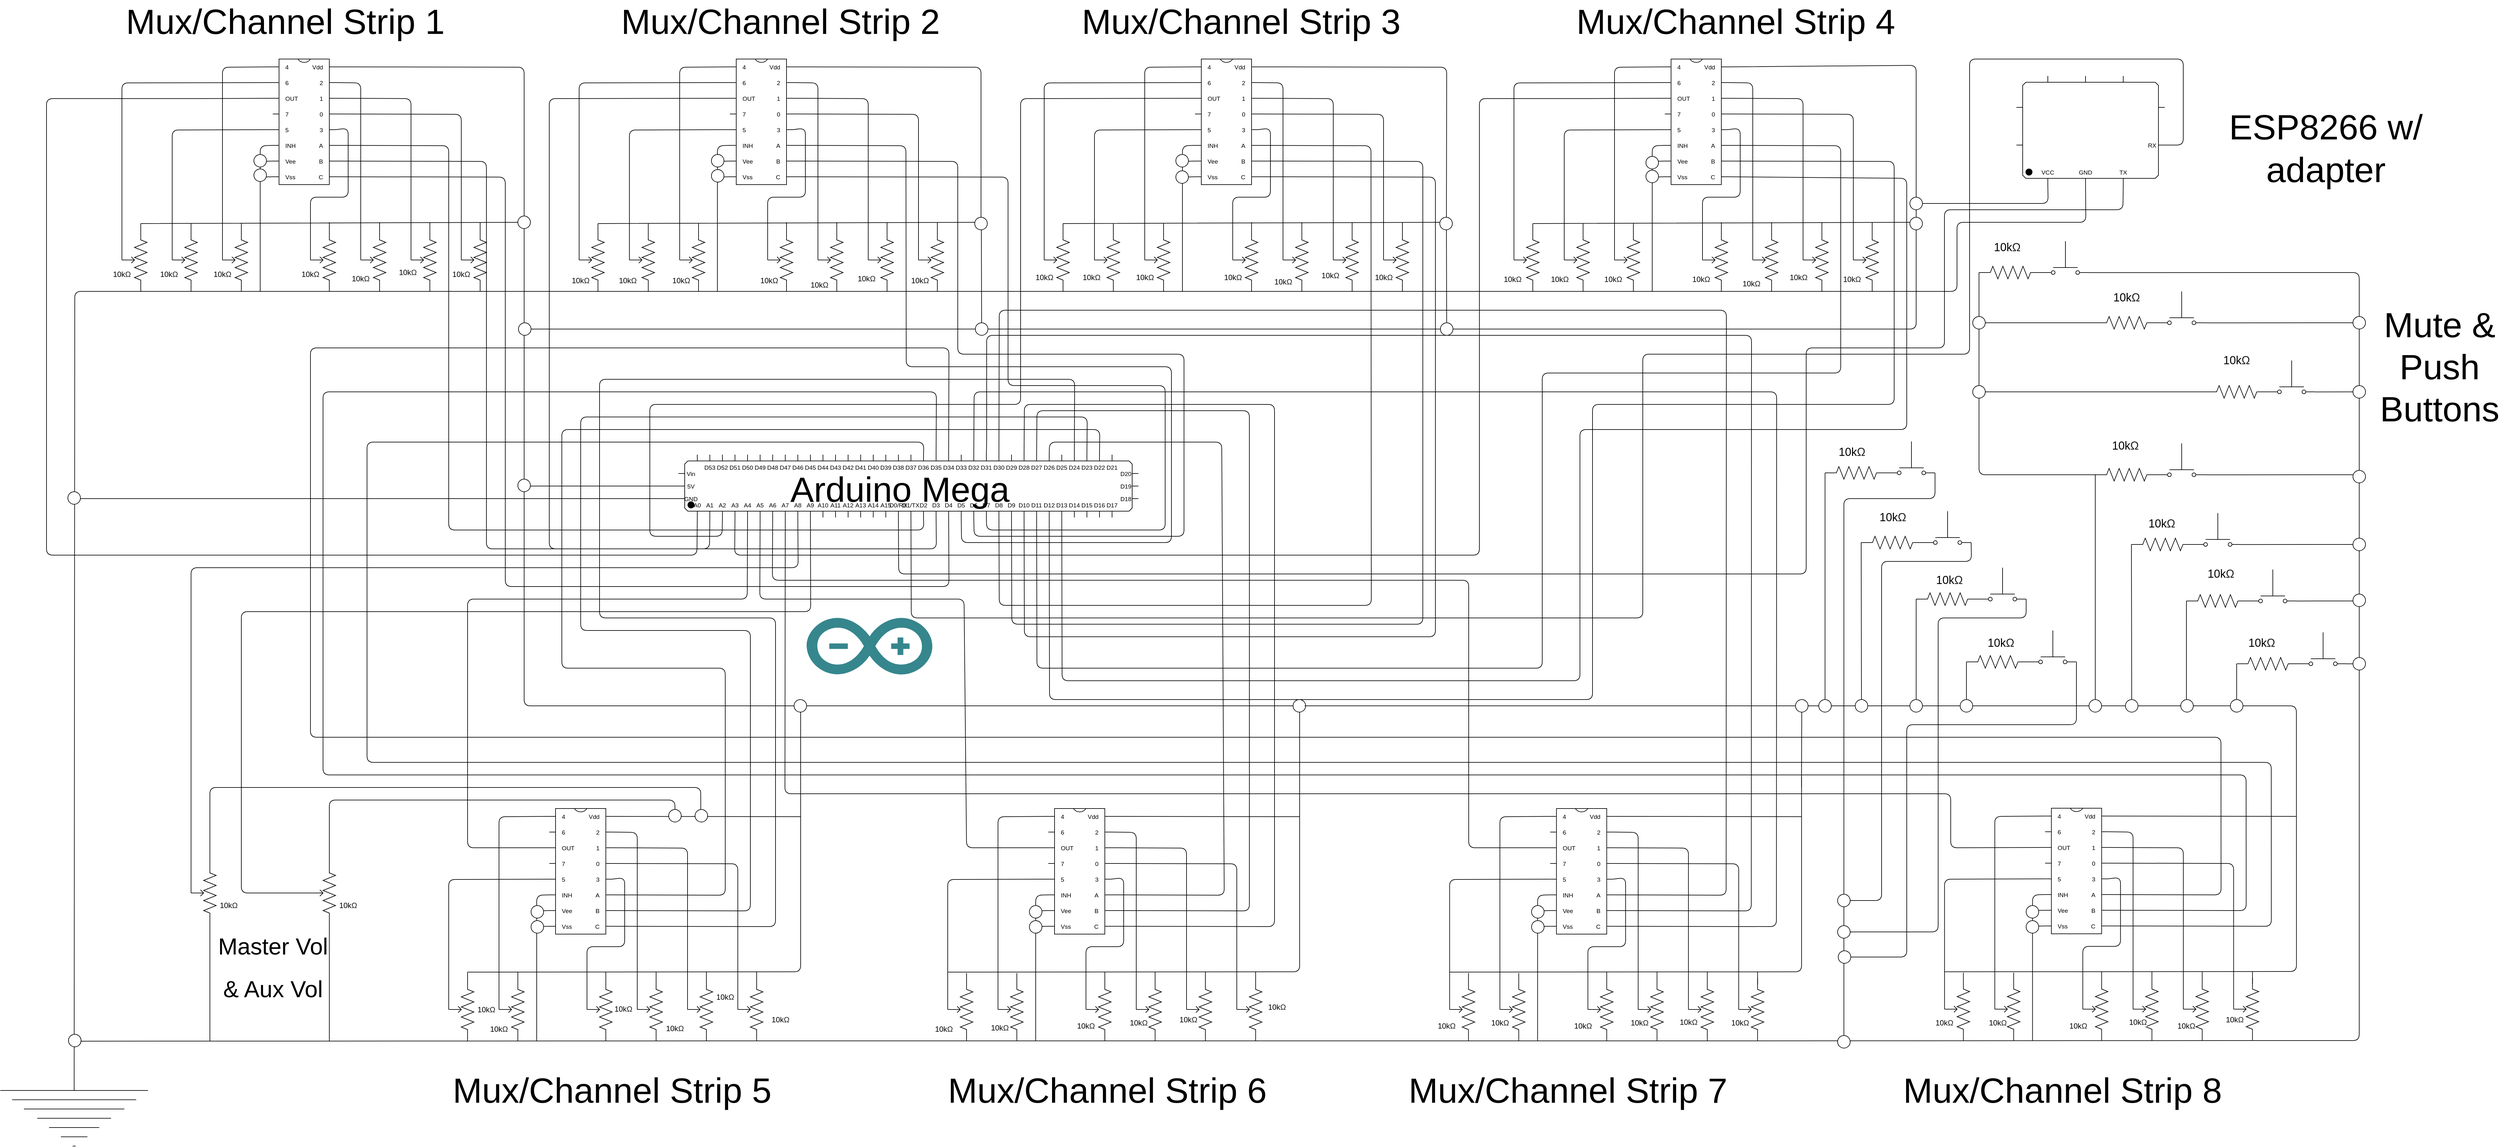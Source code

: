 <mxfile version="11.1.2" type="device"><diagram name="Page-1" id="7e0a89b8-554c-2b80-1dc8-d5c74ca68de4"><mxGraphModel dx="5529" dy="2069" grid="1" gridSize="10" guides="1" tooltips="1" connect="1" arrows="1" fold="1" page="1" pageScale="1" pageWidth="1100" pageHeight="850" background="#ffffff" math="0" shadow="0"><root><mxCell id="0"/><mxCell id="1" parent="0"/><mxCell id="dO2r1GIAuwqW161k-WWe-129" value="" style="shadow=0;dashed=0;align=center;fillColor=#ffffff;html=1;strokeWidth=1;shape=mxgraph.electrical.logic_gates.dual_inline_ic;labelNames=4,6,OUT,7,5,INH,Vee,Vss,C,B,A,3,0,1,2,Vdd;labelCount=16;pinSpacing=25;noLabel=0;backgroundOutline=0;pinLabelType=cust;" parent="1" vertex="1"><mxGeometry x="400" y="170" width="100" height="200" as="geometry"/></mxCell><mxCell id="dO2r1GIAuwqW161k-WWe-134" value="" style="pointerEvents=1;verticalLabelPosition=bottom;shadow=0;dashed=0;align=center;fillColor=#ffffff;html=1;verticalAlign=top;strokeWidth=1;shape=mxgraph.electrical.resistors.potentiometer_2;rotation=90;" parent="1" vertex="1"><mxGeometry x="210" y="470" width="100" height="40" as="geometry"/></mxCell><mxCell id="dO2r1GIAuwqW161k-WWe-135" value="" style="pointerEvents=1;verticalLabelPosition=bottom;shadow=0;dashed=0;align=center;fillColor=#ffffff;html=1;verticalAlign=top;strokeWidth=1;shape=mxgraph.electrical.resistors.potentiometer_2;rotation=90;" parent="1" vertex="1"><mxGeometry x="130" y="470" width="100" height="40" as="geometry"/></mxCell><mxCell id="dO2r1GIAuwqW161k-WWe-136" value="" style="pointerEvents=1;verticalLabelPosition=bottom;shadow=0;dashed=0;align=center;fillColor=#ffffff;html=1;verticalAlign=top;strokeWidth=1;shape=mxgraph.electrical.resistors.potentiometer_2;rotation=90;" parent="1" vertex="1"><mxGeometry x="430" y="470" width="100" height="40" as="geometry"/></mxCell><mxCell id="dO2r1GIAuwqW161k-WWe-137" value="" style="pointerEvents=1;verticalLabelPosition=bottom;shadow=0;dashed=0;align=center;fillColor=#ffffff;html=1;verticalAlign=top;strokeWidth=1;shape=mxgraph.electrical.resistors.potentiometer_2;rotation=90;" parent="1" vertex="1"><mxGeometry x="290" y="470" width="100" height="40" as="geometry"/></mxCell><mxCell id="dO2r1GIAuwqW161k-WWe-138" value="" style="pointerEvents=1;verticalLabelPosition=bottom;shadow=0;dashed=0;align=center;fillColor=#ffffff;html=1;verticalAlign=top;strokeWidth=1;shape=mxgraph.electrical.resistors.potentiometer_2;rotation=90;" parent="1" vertex="1"><mxGeometry x="510" y="470" width="100" height="40" as="geometry"/></mxCell><mxCell id="dO2r1GIAuwqW161k-WWe-139" value="" style="pointerEvents=1;verticalLabelPosition=bottom;shadow=0;dashed=0;align=center;fillColor=#ffffff;html=1;verticalAlign=top;strokeWidth=1;shape=mxgraph.electrical.resistors.potentiometer_2;rotation=90;" parent="1" vertex="1"><mxGeometry x="670" y="470" width="100" height="40" as="geometry"/></mxCell><mxCell id="dO2r1GIAuwqW161k-WWe-140" value="" style="pointerEvents=1;verticalLabelPosition=bottom;shadow=0;dashed=0;align=center;fillColor=#ffffff;html=1;verticalAlign=top;strokeWidth=1;shape=mxgraph.electrical.resistors.potentiometer_2;rotation=90;" parent="1" vertex="1"><mxGeometry x="590" y="470" width="100" height="40" as="geometry"/></mxCell><mxCell id="dO2r1GIAuwqW161k-WWe-147" value="" style="endArrow=none;html=1;exitX=1;exitY=0;exitDx=0;exitDy=87.5;exitPerimeter=0;entryX=0.5;entryY=1;entryDx=0;entryDy=0;entryPerimeter=0;" parent="1" source="dO2r1GIAuwqW161k-WWe-129" target="dO2r1GIAuwqW161k-WWe-139" edge="1"><mxGeometry width="50" height="50" relative="1" as="geometry"><mxPoint x="630" y="310" as="sourcePoint"/><mxPoint x="680" y="260" as="targetPoint"/><Array as="points"><mxPoint x="700" y="258"/></Array></mxGeometry></mxCell><mxCell id="dO2r1GIAuwqW161k-WWe-148" value="" style="endArrow=none;html=1;exitX=1;exitY=0;exitDx=0;exitDy=62.5;exitPerimeter=0;entryX=0.5;entryY=1;entryDx=0;entryDy=0;entryPerimeter=0;" parent="1" source="dO2r1GIAuwqW161k-WWe-129" target="dO2r1GIAuwqW161k-WWe-140" edge="1"><mxGeometry width="50" height="50" relative="1" as="geometry"><mxPoint x="610" y="240" as="sourcePoint"/><mxPoint x="660" y="190" as="targetPoint"/><Array as="points"><mxPoint x="620" y="233"/></Array></mxGeometry></mxCell><mxCell id="dO2r1GIAuwqW161k-WWe-149" value="" style="endArrow=none;html=1;entryX=1;entryY=0;entryDx=0;entryDy=37.5;entryPerimeter=0;exitX=0.5;exitY=1;exitDx=0;exitDy=0;exitPerimeter=0;" parent="1" source="dO2r1GIAuwqW161k-WWe-138" target="dO2r1GIAuwqW161k-WWe-129" edge="1"><mxGeometry width="50" height="50" relative="1" as="geometry"><mxPoint x="560" y="400" as="sourcePoint"/><mxPoint x="610" y="350" as="targetPoint"/><Array as="points"><mxPoint x="540" y="390"/><mxPoint x="540" y="208"/></Array></mxGeometry></mxCell><mxCell id="dO2r1GIAuwqW161k-WWe-150" value="" style="endArrow=none;html=1;exitX=1;exitY=0;exitDx=0;exitDy=112.5;exitPerimeter=0;entryX=0.5;entryY=1;entryDx=0;entryDy=0;entryPerimeter=0;" parent="1" source="dO2r1GIAuwqW161k-WWe-129" target="dO2r1GIAuwqW161k-WWe-136" edge="1"><mxGeometry width="50" height="50" relative="1" as="geometry"><mxPoint x="500" y="340" as="sourcePoint"/><mxPoint x="550" y="290" as="targetPoint"/><Array as="points"><mxPoint x="520" y="280"/><mxPoint x="520" y="390"/><mxPoint x="460" y="390"/></Array></mxGeometry></mxCell><mxCell id="dO2r1GIAuwqW161k-WWe-152" value="" style="endArrow=none;html=1;entryX=0;entryY=0;entryDx=0;entryDy=12.5;entryPerimeter=0;exitX=0.5;exitY=1;exitDx=0;exitDy=0;exitPerimeter=0;" parent="1" source="dO2r1GIAuwqW161k-WWe-137" target="dO2r1GIAuwqW161k-WWe-129" edge="1"><mxGeometry width="50" height="50" relative="1" as="geometry"><mxPoint x="320" y="430" as="sourcePoint"/><mxPoint x="350" y="200" as="targetPoint"/><Array as="points"><mxPoint x="320" y="440"/><mxPoint x="320" y="183"/></Array></mxGeometry></mxCell><mxCell id="dO2r1GIAuwqW161k-WWe-153" value="" style="endArrow=none;html=1;entryX=0;entryY=0;entryDx=0;entryDy=112.5;entryPerimeter=0;exitX=0.5;exitY=1;exitDx=0;exitDy=0;exitPerimeter=0;" parent="1" source="dO2r1GIAuwqW161k-WWe-134" target="dO2r1GIAuwqW161k-WWe-129" edge="1"><mxGeometry width="50" height="50" relative="1" as="geometry"><mxPoint x="250" y="340" as="sourcePoint"/><mxPoint x="300" y="290" as="targetPoint"/><Array as="points"><mxPoint x="240" y="390"/><mxPoint x="240" y="283"/></Array></mxGeometry></mxCell><mxCell id="dO2r1GIAuwqW161k-WWe-154" value="" style="endArrow=none;html=1;entryX=0;entryY=0;entryDx=0;entryDy=37.5;entryPerimeter=0;exitX=0.5;exitY=1;exitDx=0;exitDy=0;exitPerimeter=0;" parent="1" source="dO2r1GIAuwqW161k-WWe-135" target="dO2r1GIAuwqW161k-WWe-129" edge="1"><mxGeometry width="50" height="50" relative="1" as="geometry"><mxPoint x="230" y="270" as="sourcePoint"/><mxPoint x="280" y="220" as="targetPoint"/><Array as="points"><mxPoint x="160" y="208"/></Array></mxGeometry></mxCell><mxCell id="dO2r1GIAuwqW161k-WWe-167" value="" style="endArrow=none;html=1;exitX=0;exitY=0.25;exitDx=0;exitDy=0;exitPerimeter=0;entryX=0.5;entryY=1;entryDx=0;entryDy=0;" parent="1" source="dO2r1GIAuwqW161k-WWe-135" edge="1"><mxGeometry width="50" height="50" relative="1" as="geometry"><mxPoint x="210" y="460" as="sourcePoint"/><mxPoint x="190.0" y="432" as="targetPoint"/></mxGeometry></mxCell><mxCell id="dO2r1GIAuwqW161k-WWe-172" value="" style="endArrow=none;html=1;exitX=0;exitY=0.25;exitDx=0;exitDy=0;exitPerimeter=0;entryX=0.5;entryY=1;entryDx=0;entryDy=0;" parent="1" source="dO2r1GIAuwqW161k-WWe-134" edge="1"><mxGeometry width="50" height="50" relative="1" as="geometry"><mxPoint x="290" y="470" as="sourcePoint"/><mxPoint x="270.0" y="432" as="targetPoint"/></mxGeometry></mxCell><mxCell id="dO2r1GIAuwqW161k-WWe-173" value="" style="endArrow=none;html=1;exitX=0;exitY=0.25;exitDx=0;exitDy=0;exitPerimeter=0;entryX=0.5;entryY=1;entryDx=0;entryDy=0;" parent="1" source="dO2r1GIAuwqW161k-WWe-137" edge="1"><mxGeometry width="50" height="50" relative="1" as="geometry"><mxPoint x="390" y="470" as="sourcePoint"/><mxPoint x="350" y="432" as="targetPoint"/></mxGeometry></mxCell><mxCell id="dO2r1GIAuwqW161k-WWe-178" value="" style="endArrow=none;html=1;exitX=0;exitY=0.25;exitDx=0;exitDy=0;exitPerimeter=0;" parent="1" source="dO2r1GIAuwqW161k-WWe-136" edge="1"><mxGeometry width="50" height="50" relative="1" as="geometry"><mxPoint x="510" y="470" as="sourcePoint"/><mxPoint x="490" y="430" as="targetPoint"/></mxGeometry></mxCell><mxCell id="dO2r1GIAuwqW161k-WWe-179" value="" style="endArrow=none;html=1;exitX=0;exitY=0.25;exitDx=0;exitDy=0;exitPerimeter=0;" parent="1" source="dO2r1GIAuwqW161k-WWe-138" edge="1"><mxGeometry width="50" height="50" relative="1" as="geometry"><mxPoint x="620" y="470" as="sourcePoint"/><mxPoint x="570" y="430" as="targetPoint"/></mxGeometry></mxCell><mxCell id="dO2r1GIAuwqW161k-WWe-180" value="" style="endArrow=none;html=1;exitX=0;exitY=0.25;exitDx=0;exitDy=0;exitPerimeter=0;" parent="1" source="dO2r1GIAuwqW161k-WWe-140" edge="1"><mxGeometry width="50" height="50" relative="1" as="geometry"><mxPoint x="660" y="470" as="sourcePoint"/><mxPoint x="650" y="430" as="targetPoint"/></mxGeometry></mxCell><mxCell id="dO2r1GIAuwqW161k-WWe-181" value="" style="endArrow=none;html=1;" parent="1" edge="1"><mxGeometry width="50" height="50" relative="1" as="geometry"><mxPoint x="730" y="430" as="sourcePoint"/><mxPoint x="730" y="450" as="targetPoint"/></mxGeometry></mxCell><mxCell id="dO2r1GIAuwqW161k-WWe-183" value="" style="pointerEvents=1;verticalLabelPosition=bottom;shadow=0;dashed=0;align=center;fillColor=#ffffff;html=1;verticalAlign=top;strokeWidth=1;shape=mxgraph.electrical.signal_sources.protective_earth;" parent="1" vertex="1"><mxGeometry x="-33.5" y="1783" width="235" height="118" as="geometry"/></mxCell><mxCell id="dO2r1GIAuwqW161k-WWe-184" value="" style="endArrow=none;html=1;entryX=1;entryY=0.25;entryDx=0;entryDy=0;entryPerimeter=0;exitX=0.5;exitY=0;exitDx=0;exitDy=0;exitPerimeter=0;" parent="1" source="dO2r1GIAuwqW161k-WWe-183" target="dO2r1GIAuwqW161k-WWe-222" edge="1"><mxGeometry width="50" height="50" relative="1" as="geometry"><mxPoint x="85" y="540" as="sourcePoint"/><mxPoint x="730" y="590" as="targetPoint"/><Array as="points"><mxPoint x="85" y="540"/></Array></mxGeometry></mxCell><mxCell id="dO2r1GIAuwqW161k-WWe-188" value="" style="endArrow=none;html=1;entryX=0;entryY=0;entryDx=0;entryDy=137.5;entryPerimeter=0;" parent="1" target="dO2r1GIAuwqW161k-WWe-129" edge="1"><mxGeometry width="50" height="50" relative="1" as="geometry"><mxPoint x="380" y="540" as="sourcePoint"/><mxPoint x="380" y="300" as="targetPoint"/><Array as="points"><mxPoint x="380" y="308"/></Array></mxGeometry></mxCell><mxCell id="dO2r1GIAuwqW161k-WWe-189" value="" style="endArrow=none;html=1;entryX=0;entryY=0;entryDx=0;entryDy=162.5;entryPerimeter=0;" parent="1" target="dO2r1GIAuwqW161k-WWe-129" edge="1"><mxGeometry width="50" height="50" relative="1" as="geometry"><mxPoint x="380" y="333" as="sourcePoint"/><mxPoint x="382.5" y="320" as="targetPoint"/></mxGeometry></mxCell><mxCell id="dO2r1GIAuwqW161k-WWe-190" value="" style="endArrow=none;html=1;entryX=0;entryY=0;entryDx=0;entryDy=187.5;entryPerimeter=0;" parent="1" target="dO2r1GIAuwqW161k-WWe-129" edge="1"><mxGeometry width="50" height="50" relative="1" as="geometry"><mxPoint x="380" y="358" as="sourcePoint"/><mxPoint x="390" y="340" as="targetPoint"/></mxGeometry></mxCell><mxCell id="dO2r1GIAuwqW161k-WWe-199" value="" style="endArrow=none;html=1;entryX=0;entryY=0;entryDx=0;entryDy=50;entryPerimeter=0;" parent="1" target="dO2r1GIAuwqW161k-WWe-463" edge="1"><mxGeometry width="50" height="50" relative="1" as="geometry"><mxPoint x="190" y="432" as="sourcePoint"/><mxPoint x="1000" y="850" as="targetPoint"/><Array as="points"><mxPoint x="800" y="430"/><mxPoint x="800" y="850"/></Array></mxGeometry></mxCell><mxCell id="dO2r1GIAuwqW161k-WWe-206" value="" style="endArrow=none;html=1;exitX=1;exitY=0;exitDx=0;exitDy=12.5;exitPerimeter=0;" parent="1" source="dO2r1GIAuwqW161k-WWe-129" edge="1"><mxGeometry width="50" height="50" relative="1" as="geometry"><mxPoint x="630" y="180" as="sourcePoint"/><mxPoint x="800" y="440" as="targetPoint"/><Array as="points"><mxPoint x="800" y="183"/></Array></mxGeometry></mxCell><mxCell id="dO2r1GIAuwqW161k-WWe-207" value="" style="endArrow=none;html=1;exitX=1;exitY=0;exitDx=0;exitDy=137.5;exitPerimeter=0;entryX=0;entryY=1;entryDx=390;entryDy=0;entryPerimeter=0;" parent="1" source="dO2r1GIAuwqW161k-WWe-129" target="dO2r1GIAuwqW161k-WWe-463" edge="1"><mxGeometry width="50" height="50" relative="1" as="geometry"><mxPoint x="640" y="340" as="sourcePoint"/><mxPoint x="680" y="660" as="targetPoint"/><Array as="points"><mxPoint x="680" y="308"/><mxPoint x="680" y="920"/><mxPoint x="1436" y="920"/></Array></mxGeometry></mxCell><mxCell id="dO2r1GIAuwqW161k-WWe-208" value="" style="endArrow=none;html=1;exitX=1;exitY=0;exitDx=0;exitDy=162.5;exitPerimeter=0;entryX=0;entryY=1;entryDx=410;entryDy=0;entryPerimeter=0;" parent="1" source="dO2r1GIAuwqW161k-WWe-129" target="dO2r1GIAuwqW161k-WWe-463" edge="1"><mxGeometry width="50" height="50" relative="1" as="geometry"><mxPoint x="560" y="370" as="sourcePoint"/><mxPoint x="740" y="830" as="targetPoint"/><Array as="points"><mxPoint x="740" y="333"/><mxPoint x="740" y="950"/><mxPoint x="1456" y="950"/></Array></mxGeometry></mxCell><mxCell id="dO2r1GIAuwqW161k-WWe-209" value="" style="endArrow=none;html=1;exitX=1;exitY=0;exitDx=0;exitDy=187.5;exitPerimeter=0;entryX=0;entryY=1;entryDx=430;entryDy=0;entryPerimeter=0;" parent="1" source="dO2r1GIAuwqW161k-WWe-129" target="dO2r1GIAuwqW161k-WWe-463" edge="1"><mxGeometry width="50" height="50" relative="1" as="geometry"><mxPoint x="630" y="400" as="sourcePoint"/><mxPoint x="770" y="800" as="targetPoint"/><Array as="points"><mxPoint x="770" y="358"/><mxPoint x="770" y="1010"/><mxPoint x="1476" y="1010"/></Array></mxGeometry></mxCell><mxCell id="dO2r1GIAuwqW161k-WWe-215" value="" style="endArrow=none;html=1;exitX=0;exitY=0;exitDx=0;exitDy=62.5;exitPerimeter=0;entryX=0;entryY=1;entryDx=30;entryDy=0;entryPerimeter=0;" parent="1" source="dO2r1GIAuwqW161k-WWe-129" target="dO2r1GIAuwqW161k-WWe-463" edge="1"><mxGeometry width="50" height="50" relative="1" as="geometry"><mxPoint x="270" y="180" as="sourcePoint"/><mxPoint x="320" y="928.0" as="targetPoint"/><Array as="points"><mxPoint x="270" y="233"/><mxPoint x="40" y="233"/><mxPoint x="40" y="960"/><mxPoint x="1075" y="960"/></Array></mxGeometry></mxCell><mxCell id="dO2r1GIAuwqW161k-WWe-216" value="" style="shadow=0;dashed=0;align=center;fillColor=#ffffff;html=1;strokeWidth=1;shape=mxgraph.electrical.logic_gates.dual_inline_ic;labelNames=4,6,OUT,7,5,INH,Vee,Vss,C,B,A,3,0,1,2,Vdd;labelCount=16;pinSpacing=25;noLabel=0;backgroundOutline=0;pinLabelType=cust;" parent="1" vertex="1"><mxGeometry x="1127.5" y="170" width="100" height="200" as="geometry"/></mxCell><mxCell id="dO2r1GIAuwqW161k-WWe-217" value="" style="pointerEvents=1;verticalLabelPosition=bottom;shadow=0;dashed=0;align=center;fillColor=#ffffff;html=1;verticalAlign=top;strokeWidth=1;shape=mxgraph.electrical.resistors.potentiometer_2;rotation=90;" parent="1" vertex="1"><mxGeometry x="937.5" y="470" width="100" height="40" as="geometry"/></mxCell><mxCell id="dO2r1GIAuwqW161k-WWe-218" value="" style="pointerEvents=1;verticalLabelPosition=bottom;shadow=0;dashed=0;align=center;fillColor=#ffffff;html=1;verticalAlign=top;strokeWidth=1;shape=mxgraph.electrical.resistors.potentiometer_2;rotation=90;" parent="1" vertex="1"><mxGeometry x="857.5" y="470" width="100" height="40" as="geometry"/></mxCell><mxCell id="dO2r1GIAuwqW161k-WWe-219" value="" style="pointerEvents=1;verticalLabelPosition=bottom;shadow=0;dashed=0;align=center;fillColor=#ffffff;html=1;verticalAlign=top;strokeWidth=1;shape=mxgraph.electrical.resistors.potentiometer_2;rotation=90;" parent="1" vertex="1"><mxGeometry x="1157.5" y="470" width="100" height="40" as="geometry"/></mxCell><mxCell id="dO2r1GIAuwqW161k-WWe-220" value="" style="pointerEvents=1;verticalLabelPosition=bottom;shadow=0;dashed=0;align=center;fillColor=#ffffff;html=1;verticalAlign=top;strokeWidth=1;shape=mxgraph.electrical.resistors.potentiometer_2;rotation=90;" parent="1" vertex="1"><mxGeometry x="1017.5" y="470" width="100" height="40" as="geometry"/></mxCell><mxCell id="dO2r1GIAuwqW161k-WWe-221" value="" style="pointerEvents=1;verticalLabelPosition=bottom;shadow=0;dashed=0;align=center;fillColor=#ffffff;html=1;verticalAlign=top;strokeWidth=1;shape=mxgraph.electrical.resistors.potentiometer_2;rotation=90;" parent="1" vertex="1"><mxGeometry x="1237.5" y="470" width="100" height="40" as="geometry"/></mxCell><mxCell id="dO2r1GIAuwqW161k-WWe-222" value="" style="pointerEvents=1;verticalLabelPosition=bottom;shadow=0;dashed=0;align=center;fillColor=#ffffff;html=1;verticalAlign=top;strokeWidth=1;shape=mxgraph.electrical.resistors.potentiometer_2;rotation=90;" parent="1" vertex="1"><mxGeometry x="1397.5" y="470" width="100" height="40" as="geometry"/></mxCell><mxCell id="dO2r1GIAuwqW161k-WWe-223" value="" style="pointerEvents=1;verticalLabelPosition=bottom;shadow=0;dashed=0;align=center;fillColor=#ffffff;html=1;verticalAlign=top;strokeWidth=1;shape=mxgraph.electrical.resistors.potentiometer_2;rotation=90;" parent="1" vertex="1"><mxGeometry x="1317.5" y="470" width="100" height="40" as="geometry"/></mxCell><mxCell id="dO2r1GIAuwqW161k-WWe-224" value="" style="endArrow=none;html=1;exitX=1;exitY=0;exitDx=0;exitDy=87.5;exitPerimeter=0;entryX=0.5;entryY=1;entryDx=0;entryDy=0;entryPerimeter=0;" parent="1" source="dO2r1GIAuwqW161k-WWe-216" target="dO2r1GIAuwqW161k-WWe-222" edge="1"><mxGeometry width="50" height="50" relative="1" as="geometry"><mxPoint x="1357.5" y="310" as="sourcePoint"/><mxPoint x="1407.5" y="260" as="targetPoint"/><Array as="points"><mxPoint x="1427.5" y="258"/></Array></mxGeometry></mxCell><mxCell id="dO2r1GIAuwqW161k-WWe-225" value="" style="endArrow=none;html=1;exitX=1;exitY=0;exitDx=0;exitDy=62.5;exitPerimeter=0;entryX=0.5;entryY=1;entryDx=0;entryDy=0;entryPerimeter=0;" parent="1" source="dO2r1GIAuwqW161k-WWe-216" target="dO2r1GIAuwqW161k-WWe-223" edge="1"><mxGeometry width="50" height="50" relative="1" as="geometry"><mxPoint x="1337.5" y="240" as="sourcePoint"/><mxPoint x="1387.5" y="190" as="targetPoint"/><Array as="points"><mxPoint x="1347.5" y="233"/></Array></mxGeometry></mxCell><mxCell id="dO2r1GIAuwqW161k-WWe-226" value="" style="endArrow=none;html=1;entryX=1;entryY=0;entryDx=0;entryDy=37.5;entryPerimeter=0;exitX=0.5;exitY=1;exitDx=0;exitDy=0;exitPerimeter=0;" parent="1" source="dO2r1GIAuwqW161k-WWe-221" target="dO2r1GIAuwqW161k-WWe-216" edge="1"><mxGeometry width="50" height="50" relative="1" as="geometry"><mxPoint x="1287.5" y="400" as="sourcePoint"/><mxPoint x="1337.5" y="350" as="targetPoint"/><Array as="points"><mxPoint x="1267.5" y="390"/><mxPoint x="1267.5" y="208"/></Array></mxGeometry></mxCell><mxCell id="dO2r1GIAuwqW161k-WWe-227" value="" style="endArrow=none;html=1;exitX=1;exitY=0;exitDx=0;exitDy=112.5;exitPerimeter=0;entryX=0.5;entryY=1;entryDx=0;entryDy=0;entryPerimeter=0;" parent="1" source="dO2r1GIAuwqW161k-WWe-216" target="dO2r1GIAuwqW161k-WWe-219" edge="1"><mxGeometry width="50" height="50" relative="1" as="geometry"><mxPoint x="1227.5" y="340" as="sourcePoint"/><mxPoint x="1277.5" y="290" as="targetPoint"/><Array as="points"><mxPoint x="1247.5" y="280"/><mxPoint x="1247.5" y="390"/><mxPoint x="1187.5" y="390"/></Array></mxGeometry></mxCell><mxCell id="dO2r1GIAuwqW161k-WWe-228" value="" style="endArrow=none;html=1;entryX=0;entryY=0;entryDx=0;entryDy=12.5;entryPerimeter=0;exitX=0.5;exitY=1;exitDx=0;exitDy=0;exitPerimeter=0;" parent="1" source="dO2r1GIAuwqW161k-WWe-220" target="dO2r1GIAuwqW161k-WWe-216" edge="1"><mxGeometry width="50" height="50" relative="1" as="geometry"><mxPoint x="1047.5" y="430" as="sourcePoint"/><mxPoint x="1077.5" y="200" as="targetPoint"/><Array as="points"><mxPoint x="1047.5" y="440"/><mxPoint x="1047.5" y="183"/></Array></mxGeometry></mxCell><mxCell id="dO2r1GIAuwqW161k-WWe-229" value="" style="endArrow=none;html=1;entryX=0;entryY=0;entryDx=0;entryDy=112.5;entryPerimeter=0;exitX=0.5;exitY=1;exitDx=0;exitDy=0;exitPerimeter=0;" parent="1" source="dO2r1GIAuwqW161k-WWe-217" target="dO2r1GIAuwqW161k-WWe-216" edge="1"><mxGeometry width="50" height="50" relative="1" as="geometry"><mxPoint x="977.5" y="340" as="sourcePoint"/><mxPoint x="1027.5" y="290" as="targetPoint"/><Array as="points"><mxPoint x="967.5" y="390"/><mxPoint x="967.5" y="283"/></Array></mxGeometry></mxCell><mxCell id="dO2r1GIAuwqW161k-WWe-230" value="" style="endArrow=none;html=1;entryX=0;entryY=0;entryDx=0;entryDy=37.5;entryPerimeter=0;exitX=0.5;exitY=1;exitDx=0;exitDy=0;exitPerimeter=0;" parent="1" source="dO2r1GIAuwqW161k-WWe-218" target="dO2r1GIAuwqW161k-WWe-216" edge="1"><mxGeometry width="50" height="50" relative="1" as="geometry"><mxPoint x="957.5" y="270" as="sourcePoint"/><mxPoint x="1007.5" y="220" as="targetPoint"/><Array as="points"><mxPoint x="887.5" y="208"/></Array></mxGeometry></mxCell><mxCell id="dO2r1GIAuwqW161k-WWe-231" value="" style="endArrow=none;html=1;exitX=0;exitY=0.25;exitDx=0;exitDy=0;exitPerimeter=0;entryX=0.5;entryY=1;entryDx=0;entryDy=0;" parent="1" source="dO2r1GIAuwqW161k-WWe-218" edge="1"><mxGeometry width="50" height="50" relative="1" as="geometry"><mxPoint x="937.5" y="460" as="sourcePoint"/><mxPoint x="917.5" y="432" as="targetPoint"/></mxGeometry></mxCell><mxCell id="dO2r1GIAuwqW161k-WWe-232" value="" style="endArrow=none;html=1;exitX=0;exitY=0.25;exitDx=0;exitDy=0;exitPerimeter=0;entryX=0.5;entryY=1;entryDx=0;entryDy=0;" parent="1" source="dO2r1GIAuwqW161k-WWe-217" edge="1"><mxGeometry width="50" height="50" relative="1" as="geometry"><mxPoint x="1017.5" y="470" as="sourcePoint"/><mxPoint x="997.5" y="432" as="targetPoint"/></mxGeometry></mxCell><mxCell id="dO2r1GIAuwqW161k-WWe-233" value="" style="endArrow=none;html=1;exitX=0;exitY=0.25;exitDx=0;exitDy=0;exitPerimeter=0;entryX=0.5;entryY=1;entryDx=0;entryDy=0;" parent="1" source="dO2r1GIAuwqW161k-WWe-220" edge="1"><mxGeometry width="50" height="50" relative="1" as="geometry"><mxPoint x="1117.5" y="470" as="sourcePoint"/><mxPoint x="1077.5" y="432" as="targetPoint"/></mxGeometry></mxCell><mxCell id="dO2r1GIAuwqW161k-WWe-234" value="" style="endArrow=none;html=1;exitX=0;exitY=0.25;exitDx=0;exitDy=0;exitPerimeter=0;" parent="1" source="dO2r1GIAuwqW161k-WWe-219" edge="1"><mxGeometry width="50" height="50" relative="1" as="geometry"><mxPoint x="1237.5" y="470" as="sourcePoint"/><mxPoint x="1217.5" y="430" as="targetPoint"/></mxGeometry></mxCell><mxCell id="dO2r1GIAuwqW161k-WWe-235" value="" style="endArrow=none;html=1;exitX=0;exitY=0.25;exitDx=0;exitDy=0;exitPerimeter=0;" parent="1" source="dO2r1GIAuwqW161k-WWe-221" edge="1"><mxGeometry width="50" height="50" relative="1" as="geometry"><mxPoint x="1347.5" y="470" as="sourcePoint"/><mxPoint x="1297.5" y="430" as="targetPoint"/></mxGeometry></mxCell><mxCell id="dO2r1GIAuwqW161k-WWe-236" value="" style="endArrow=none;html=1;exitX=0;exitY=0.25;exitDx=0;exitDy=0;exitPerimeter=0;" parent="1" source="dO2r1GIAuwqW161k-WWe-223" edge="1"><mxGeometry width="50" height="50" relative="1" as="geometry"><mxPoint x="1387.5" y="470" as="sourcePoint"/><mxPoint x="1377.5" y="430" as="targetPoint"/></mxGeometry></mxCell><mxCell id="dO2r1GIAuwqW161k-WWe-237" value="" style="endArrow=none;html=1;" parent="1" edge="1"><mxGeometry width="50" height="50" relative="1" as="geometry"><mxPoint x="1457.5" y="430" as="sourcePoint"/><mxPoint x="1457.5" y="450" as="targetPoint"/></mxGeometry></mxCell><mxCell id="dO2r1GIAuwqW161k-WWe-239" value="" style="endArrow=none;html=1;entryX=0;entryY=0;entryDx=0;entryDy=137.5;entryPerimeter=0;" parent="1" target="dO2r1GIAuwqW161k-WWe-216" edge="1"><mxGeometry width="50" height="50" relative="1" as="geometry"><mxPoint x="1107.5" y="540" as="sourcePoint"/><mxPoint x="1107.5" y="300" as="targetPoint"/><Array as="points"><mxPoint x="1107.5" y="308"/></Array></mxGeometry></mxCell><mxCell id="dO2r1GIAuwqW161k-WWe-240" value="" style="endArrow=none;html=1;entryX=0;entryY=0;entryDx=0;entryDy=162.5;entryPerimeter=0;" parent="1" target="dO2r1GIAuwqW161k-WWe-216" edge="1"><mxGeometry width="50" height="50" relative="1" as="geometry"><mxPoint x="1107.5" y="333" as="sourcePoint"/><mxPoint x="1110" y="320" as="targetPoint"/></mxGeometry></mxCell><mxCell id="dO2r1GIAuwqW161k-WWe-241" value="" style="endArrow=none;html=1;entryX=0;entryY=0;entryDx=0;entryDy=187.5;entryPerimeter=0;" parent="1" target="dO2r1GIAuwqW161k-WWe-216" edge="1"><mxGeometry width="50" height="50" relative="1" as="geometry"><mxPoint x="1107.5" y="358" as="sourcePoint"/><mxPoint x="1117.5" y="340" as="targetPoint"/></mxGeometry></mxCell><mxCell id="dO2r1GIAuwqW161k-WWe-242" value="" style="endArrow=none;html=1;" parent="1" edge="1"><mxGeometry width="50" height="50" relative="1" as="geometry"><mxPoint x="917.5" y="432" as="sourcePoint"/><mxPoint x="800" y="600" as="targetPoint"/><Array as="points"><mxPoint x="1527.5" y="430"/><mxPoint x="1528" y="600"/></Array></mxGeometry></mxCell><mxCell id="dO2r1GIAuwqW161k-WWe-244" value="" style="endArrow=none;html=1;exitX=1;exitY=0;exitDx=0;exitDy=137.5;exitPerimeter=0;entryX=0;entryY=1;entryDx=450;entryDy=0;entryPerimeter=0;" parent="1" source="dO2r1GIAuwqW161k-WWe-216" target="dO2r1GIAuwqW161k-WWe-463" edge="1"><mxGeometry width="50" height="50" relative="1" as="geometry"><mxPoint x="1367.5" y="340" as="sourcePoint"/><mxPoint x="1407.5" y="120" as="targetPoint"/><Array as="points"><mxPoint x="1407.5" y="308"/><mxPoint x="1408" y="660"/><mxPoint x="1830" y="660"/><mxPoint x="1830" y="940"/><mxPoint x="1496" y="940"/></Array></mxGeometry></mxCell><mxCell id="dO2r1GIAuwqW161k-WWe-245" value="" style="endArrow=none;html=1;exitX=1;exitY=0;exitDx=0;exitDy=162.5;exitPerimeter=0;entryX=0;entryY=1;entryDx=470;entryDy=0;entryPerimeter=0;" parent="1" source="dO2r1GIAuwqW161k-WWe-216" target="dO2r1GIAuwqW161k-WWe-463" edge="1"><mxGeometry width="50" height="50" relative="1" as="geometry"><mxPoint x="1287.5" y="370" as="sourcePoint"/><mxPoint x="1490" y="644.706" as="targetPoint"/><Array as="points"><mxPoint x="1490" y="333"/><mxPoint x="1490" y="640"/><mxPoint x="1850" y="640"/><mxPoint x="1850" y="930"/><mxPoint x="1516" y="930"/></Array></mxGeometry></mxCell><mxCell id="dO2r1GIAuwqW161k-WWe-246" value="" style="endArrow=none;html=1;exitX=1;exitY=0;exitDx=0;exitDy=187.5;exitPerimeter=0;entryX=0;entryY=1;entryDx=490;entryDy=0;entryPerimeter=0;" parent="1" source="dO2r1GIAuwqW161k-WWe-216" target="dO2r1GIAuwqW161k-WWe-463" edge="1"><mxGeometry width="50" height="50" relative="1" as="geometry"><mxPoint x="1357.5" y="400" as="sourcePoint"/><mxPoint x="1536" y="910" as="targetPoint"/><Array as="points"><mxPoint x="1570" y="358"/><mxPoint x="1570" y="690"/><mxPoint x="1820" y="690"/><mxPoint x="1820" y="920"/><mxPoint x="1536" y="920"/></Array></mxGeometry></mxCell><mxCell id="dO2r1GIAuwqW161k-WWe-248" value="" style="endArrow=none;html=1;exitX=0;exitY=0;exitDx=0;exitDy=62.5;exitPerimeter=0;entryX=0;entryY=1;entryDx=50;entryDy=0;entryPerimeter=0;" parent="1" source="dO2r1GIAuwqW161k-WWe-216" target="dO2r1GIAuwqW161k-WWe-463" edge="1"><mxGeometry width="50" height="50" relative="1" as="geometry"><mxPoint x="997.5" y="180" as="sourcePoint"/><mxPoint x="997.5" y="120" as="targetPoint"/><Array as="points"><mxPoint x="840" y="233"/><mxPoint x="840" y="950"/><mxPoint x="1095" y="950"/></Array></mxGeometry></mxCell><mxCell id="dO2r1GIAuwqW161k-WWe-285" value="" style="shadow=0;dashed=0;align=center;fillColor=#ffffff;html=1;strokeWidth=1;shape=mxgraph.electrical.logic_gates.dual_inline_ic;labelNames=4,6,OUT,7,5,INH,Vee,Vss,C,B,A,3,0,1,2,Vdd;labelCount=16;pinSpacing=25;noLabel=0;backgroundOutline=0;pinLabelType=cust;" parent="1" vertex="1"><mxGeometry x="1867.5" y="170" width="100" height="200" as="geometry"/></mxCell><mxCell id="dO2r1GIAuwqW161k-WWe-286" value="" style="pointerEvents=1;verticalLabelPosition=bottom;shadow=0;dashed=0;align=center;fillColor=#ffffff;html=1;verticalAlign=top;strokeWidth=1;shape=mxgraph.electrical.resistors.potentiometer_2;rotation=90;" parent="1" vertex="1"><mxGeometry x="1677.5" y="470" width="100" height="40" as="geometry"/></mxCell><mxCell id="dO2r1GIAuwqW161k-WWe-287" value="" style="pointerEvents=1;verticalLabelPosition=bottom;shadow=0;dashed=0;align=center;fillColor=#ffffff;html=1;verticalAlign=top;strokeWidth=1;shape=mxgraph.electrical.resistors.potentiometer_2;rotation=90;" parent="1" vertex="1"><mxGeometry x="1597.5" y="470" width="100" height="40" as="geometry"/></mxCell><mxCell id="dO2r1GIAuwqW161k-WWe-288" value="" style="pointerEvents=1;verticalLabelPosition=bottom;shadow=0;dashed=0;align=center;fillColor=#ffffff;html=1;verticalAlign=top;strokeWidth=1;shape=mxgraph.electrical.resistors.potentiometer_2;rotation=90;" parent="1" vertex="1"><mxGeometry x="1897.5" y="470" width="100" height="40" as="geometry"/></mxCell><mxCell id="dO2r1GIAuwqW161k-WWe-289" value="" style="pointerEvents=1;verticalLabelPosition=bottom;shadow=0;dashed=0;align=center;fillColor=#ffffff;html=1;verticalAlign=top;strokeWidth=1;shape=mxgraph.electrical.resistors.potentiometer_2;rotation=90;" parent="1" vertex="1"><mxGeometry x="1757.5" y="470" width="100" height="40" as="geometry"/></mxCell><mxCell id="dO2r1GIAuwqW161k-WWe-290" value="" style="pointerEvents=1;verticalLabelPosition=bottom;shadow=0;dashed=0;align=center;fillColor=#ffffff;html=1;verticalAlign=top;strokeWidth=1;shape=mxgraph.electrical.resistors.potentiometer_2;rotation=90;" parent="1" vertex="1"><mxGeometry x="1977.5" y="470" width="100" height="40" as="geometry"/></mxCell><mxCell id="dO2r1GIAuwqW161k-WWe-291" value="" style="pointerEvents=1;verticalLabelPosition=bottom;shadow=0;dashed=0;align=center;fillColor=#ffffff;html=1;verticalAlign=top;strokeWidth=1;shape=mxgraph.electrical.resistors.potentiometer_2;rotation=90;" parent="1" vertex="1"><mxGeometry x="2137.5" y="470" width="100" height="40" as="geometry"/></mxCell><mxCell id="dO2r1GIAuwqW161k-WWe-292" value="" style="pointerEvents=1;verticalLabelPosition=bottom;shadow=0;dashed=0;align=center;fillColor=#ffffff;html=1;verticalAlign=top;strokeWidth=1;shape=mxgraph.electrical.resistors.potentiometer_2;rotation=90;" parent="1" vertex="1"><mxGeometry x="2057.5" y="470" width="100" height="40" as="geometry"/></mxCell><mxCell id="dO2r1GIAuwqW161k-WWe-293" value="" style="endArrow=none;html=1;exitX=1;exitY=0;exitDx=0;exitDy=87.5;exitPerimeter=0;entryX=0.5;entryY=1;entryDx=0;entryDy=0;entryPerimeter=0;" parent="1" source="dO2r1GIAuwqW161k-WWe-285" target="dO2r1GIAuwqW161k-WWe-291" edge="1"><mxGeometry width="50" height="50" relative="1" as="geometry"><mxPoint x="2097.5" y="310" as="sourcePoint"/><mxPoint x="2147.5" y="260" as="targetPoint"/><Array as="points"><mxPoint x="2167.5" y="258"/></Array></mxGeometry></mxCell><mxCell id="dO2r1GIAuwqW161k-WWe-294" value="" style="endArrow=none;html=1;exitX=1;exitY=0;exitDx=0;exitDy=62.5;exitPerimeter=0;entryX=0.5;entryY=1;entryDx=0;entryDy=0;entryPerimeter=0;" parent="1" source="dO2r1GIAuwqW161k-WWe-285" target="dO2r1GIAuwqW161k-WWe-292" edge="1"><mxGeometry width="50" height="50" relative="1" as="geometry"><mxPoint x="2077.5" y="240" as="sourcePoint"/><mxPoint x="2127.5" y="190" as="targetPoint"/><Array as="points"><mxPoint x="2087.5" y="233"/></Array></mxGeometry></mxCell><mxCell id="dO2r1GIAuwqW161k-WWe-295" value="" style="endArrow=none;html=1;entryX=1;entryY=0;entryDx=0;entryDy=37.5;entryPerimeter=0;exitX=0.5;exitY=1;exitDx=0;exitDy=0;exitPerimeter=0;" parent="1" source="dO2r1GIAuwqW161k-WWe-290" target="dO2r1GIAuwqW161k-WWe-285" edge="1"><mxGeometry width="50" height="50" relative="1" as="geometry"><mxPoint x="2027.5" y="400" as="sourcePoint"/><mxPoint x="2077.5" y="350" as="targetPoint"/><Array as="points"><mxPoint x="2007.5" y="390"/><mxPoint x="2007.5" y="208"/></Array></mxGeometry></mxCell><mxCell id="dO2r1GIAuwqW161k-WWe-296" value="" style="endArrow=none;html=1;exitX=1;exitY=0;exitDx=0;exitDy=112.5;exitPerimeter=0;entryX=0.5;entryY=1;entryDx=0;entryDy=0;entryPerimeter=0;" parent="1" source="dO2r1GIAuwqW161k-WWe-285" target="dO2r1GIAuwqW161k-WWe-288" edge="1"><mxGeometry width="50" height="50" relative="1" as="geometry"><mxPoint x="1967.5" y="340" as="sourcePoint"/><mxPoint x="2017.5" y="290" as="targetPoint"/><Array as="points"><mxPoint x="1987.5" y="280"/><mxPoint x="1987.5" y="390"/><mxPoint x="1927.5" y="390"/></Array></mxGeometry></mxCell><mxCell id="dO2r1GIAuwqW161k-WWe-297" value="" style="endArrow=none;html=1;entryX=0;entryY=0;entryDx=0;entryDy=12.5;entryPerimeter=0;exitX=0.5;exitY=1;exitDx=0;exitDy=0;exitPerimeter=0;" parent="1" source="dO2r1GIAuwqW161k-WWe-289" target="dO2r1GIAuwqW161k-WWe-285" edge="1"><mxGeometry width="50" height="50" relative="1" as="geometry"><mxPoint x="1787.5" y="430" as="sourcePoint"/><mxPoint x="1817.5" y="200" as="targetPoint"/><Array as="points"><mxPoint x="1787.5" y="440"/><mxPoint x="1787.5" y="183"/></Array></mxGeometry></mxCell><mxCell id="dO2r1GIAuwqW161k-WWe-298" value="" style="endArrow=none;html=1;entryX=0;entryY=0;entryDx=0;entryDy=112.5;entryPerimeter=0;exitX=0.5;exitY=1;exitDx=0;exitDy=0;exitPerimeter=0;" parent="1" source="dO2r1GIAuwqW161k-WWe-286" target="dO2r1GIAuwqW161k-WWe-285" edge="1"><mxGeometry width="50" height="50" relative="1" as="geometry"><mxPoint x="1717.5" y="340" as="sourcePoint"/><mxPoint x="1767.5" y="290" as="targetPoint"/><Array as="points"><mxPoint x="1707.5" y="390"/><mxPoint x="1707.5" y="283"/></Array></mxGeometry></mxCell><mxCell id="dO2r1GIAuwqW161k-WWe-299" value="" style="endArrow=none;html=1;entryX=0;entryY=0;entryDx=0;entryDy=37.5;entryPerimeter=0;exitX=0.5;exitY=1;exitDx=0;exitDy=0;exitPerimeter=0;" parent="1" source="dO2r1GIAuwqW161k-WWe-287" target="dO2r1GIAuwqW161k-WWe-285" edge="1"><mxGeometry width="50" height="50" relative="1" as="geometry"><mxPoint x="1697.5" y="270" as="sourcePoint"/><mxPoint x="1747.5" y="220" as="targetPoint"/><Array as="points"><mxPoint x="1627.5" y="208"/></Array></mxGeometry></mxCell><mxCell id="dO2r1GIAuwqW161k-WWe-300" value="" style="endArrow=none;html=1;exitX=0;exitY=0.25;exitDx=0;exitDy=0;exitPerimeter=0;entryX=0.5;entryY=1;entryDx=0;entryDy=0;" parent="1" source="dO2r1GIAuwqW161k-WWe-287" edge="1"><mxGeometry width="50" height="50" relative="1" as="geometry"><mxPoint x="1677.5" y="460" as="sourcePoint"/><mxPoint x="1657.5" y="432" as="targetPoint"/></mxGeometry></mxCell><mxCell id="dO2r1GIAuwqW161k-WWe-301" value="" style="endArrow=none;html=1;exitX=0;exitY=0.25;exitDx=0;exitDy=0;exitPerimeter=0;entryX=0.5;entryY=1;entryDx=0;entryDy=0;" parent="1" source="dO2r1GIAuwqW161k-WWe-286" edge="1"><mxGeometry width="50" height="50" relative="1" as="geometry"><mxPoint x="1757.5" y="470" as="sourcePoint"/><mxPoint x="1737.5" y="432" as="targetPoint"/></mxGeometry></mxCell><mxCell id="dO2r1GIAuwqW161k-WWe-302" value="" style="endArrow=none;html=1;exitX=0;exitY=0.25;exitDx=0;exitDy=0;exitPerimeter=0;entryX=0.5;entryY=1;entryDx=0;entryDy=0;" parent="1" source="dO2r1GIAuwqW161k-WWe-289" edge="1"><mxGeometry width="50" height="50" relative="1" as="geometry"><mxPoint x="1857.5" y="470" as="sourcePoint"/><mxPoint x="1817.5" y="432" as="targetPoint"/></mxGeometry></mxCell><mxCell id="dO2r1GIAuwqW161k-WWe-303" value="" style="endArrow=none;html=1;exitX=0;exitY=0.25;exitDx=0;exitDy=0;exitPerimeter=0;" parent="1" source="dO2r1GIAuwqW161k-WWe-288" edge="1"><mxGeometry width="50" height="50" relative="1" as="geometry"><mxPoint x="1977.5" y="470" as="sourcePoint"/><mxPoint x="1957.5" y="430" as="targetPoint"/></mxGeometry></mxCell><mxCell id="dO2r1GIAuwqW161k-WWe-304" value="" style="endArrow=none;html=1;exitX=0;exitY=0.25;exitDx=0;exitDy=0;exitPerimeter=0;" parent="1" source="dO2r1GIAuwqW161k-WWe-290" edge="1"><mxGeometry width="50" height="50" relative="1" as="geometry"><mxPoint x="2087.5" y="470" as="sourcePoint"/><mxPoint x="2037.5" y="430" as="targetPoint"/></mxGeometry></mxCell><mxCell id="dO2r1GIAuwqW161k-WWe-305" value="" style="endArrow=none;html=1;exitX=0;exitY=0.25;exitDx=0;exitDy=0;exitPerimeter=0;" parent="1" source="dO2r1GIAuwqW161k-WWe-292" edge="1"><mxGeometry width="50" height="50" relative="1" as="geometry"><mxPoint x="2127.5" y="470" as="sourcePoint"/><mxPoint x="2117.5" y="430" as="targetPoint"/></mxGeometry></mxCell><mxCell id="dO2r1GIAuwqW161k-WWe-306" value="" style="endArrow=none;html=1;" parent="1" edge="1"><mxGeometry width="50" height="50" relative="1" as="geometry"><mxPoint x="2197.5" y="430" as="sourcePoint"/><mxPoint x="2197.5" y="450" as="targetPoint"/></mxGeometry></mxCell><mxCell id="dO2r1GIAuwqW161k-WWe-307" value="" style="endArrow=none;html=1;entryX=1;entryY=0.25;entryDx=0;entryDy=0;entryPerimeter=0;exitX=1;exitY=0.25;exitDx=0;exitDy=0;exitPerimeter=0;" parent="1" source="dO2r1GIAuwqW161k-WWe-222" target="dO2r1GIAuwqW161k-WWe-291" edge="1"><mxGeometry width="50" height="50" relative="1" as="geometry"><mxPoint x="1552.5" y="560.909" as="sourcePoint"/><mxPoint x="2197.5" y="590" as="targetPoint"/><Array as="points"><mxPoint x="1552.5" y="540"/></Array></mxGeometry></mxCell><mxCell id="dO2r1GIAuwqW161k-WWe-308" value="" style="endArrow=none;html=1;entryX=0;entryY=0;entryDx=0;entryDy=137.5;entryPerimeter=0;" parent="1" target="dO2r1GIAuwqW161k-WWe-285" edge="1"><mxGeometry width="50" height="50" relative="1" as="geometry"><mxPoint x="1847.5" y="540" as="sourcePoint"/><mxPoint x="1847.5" y="300" as="targetPoint"/><Array as="points"><mxPoint x="1847.5" y="308"/></Array></mxGeometry></mxCell><mxCell id="dO2r1GIAuwqW161k-WWe-309" value="" style="endArrow=none;html=1;entryX=0;entryY=0;entryDx=0;entryDy=162.5;entryPerimeter=0;" parent="1" target="dO2r1GIAuwqW161k-WWe-285" edge="1"><mxGeometry width="50" height="50" relative="1" as="geometry"><mxPoint x="1847.5" y="333" as="sourcePoint"/><mxPoint x="1850" y="320" as="targetPoint"/></mxGeometry></mxCell><mxCell id="dO2r1GIAuwqW161k-WWe-310" value="" style="endArrow=none;html=1;entryX=0;entryY=0;entryDx=0;entryDy=187.5;entryPerimeter=0;" parent="1" target="dO2r1GIAuwqW161k-WWe-285" edge="1"><mxGeometry width="50" height="50" relative="1" as="geometry"><mxPoint x="1847.5" y="358" as="sourcePoint"/><mxPoint x="1857.5" y="340" as="targetPoint"/></mxGeometry></mxCell><mxCell id="dO2r1GIAuwqW161k-WWe-311" value="" style="endArrow=none;html=1;" parent="1" edge="1"><mxGeometry width="50" height="50" relative="1" as="geometry"><mxPoint x="1657.5" y="432" as="sourcePoint"/><mxPoint x="1520" y="600" as="targetPoint"/><Array as="points"><mxPoint x="2267.5" y="430"/><mxPoint x="2268" y="600"/></Array></mxGeometry></mxCell><mxCell id="dO2r1GIAuwqW161k-WWe-312" value="" style="endArrow=none;html=1;exitX=1;exitY=0;exitDx=0;exitDy=12.5;exitPerimeter=0;" parent="1" source="dO2r1GIAuwqW161k-WWe-285" edge="1"><mxGeometry width="50" height="50" relative="1" as="geometry"><mxPoint x="2097.5" y="180" as="sourcePoint"/><mxPoint x="2267.5" y="440" as="targetPoint"/><Array as="points"><mxPoint x="2268" y="183"/></Array></mxGeometry></mxCell><mxCell id="dO2r1GIAuwqW161k-WWe-313" value="" style="endArrow=none;html=1;exitX=1;exitY=0;exitDx=0;exitDy=137.5;exitPerimeter=0;entryX=0;entryY=1;entryDx=510;entryDy=0;entryPerimeter=0;" parent="1" source="dO2r1GIAuwqW161k-WWe-285" target="dO2r1GIAuwqW161k-WWe-463" edge="1"><mxGeometry width="50" height="50" relative="1" as="geometry"><mxPoint x="2107.5" y="340" as="sourcePoint"/><mxPoint x="2150" y="851.143" as="targetPoint"/><Array as="points"><mxPoint x="2147.5" y="308"/><mxPoint x="2148" y="1040"/><mxPoint x="1556" y="1040"/></Array></mxGeometry></mxCell><mxCell id="dO2r1GIAuwqW161k-WWe-314" value="" style="endArrow=none;html=1;exitX=1;exitY=0;exitDx=0;exitDy=162.5;exitPerimeter=0;entryX=0;entryY=1;entryDx=530;entryDy=0;entryPerimeter=0;" parent="1" source="dO2r1GIAuwqW161k-WWe-285" target="dO2r1GIAuwqW161k-WWe-463" edge="1"><mxGeometry width="50" height="50" relative="1" as="geometry"><mxPoint x="2027.5" y="370" as="sourcePoint"/><mxPoint x="2230" y="1052.286" as="targetPoint"/><Array as="points"><mxPoint x="2230" y="333"/><mxPoint x="2230" y="1070"/><mxPoint x="1576" y="1070"/></Array></mxGeometry></mxCell><mxCell id="dO2r1GIAuwqW161k-WWe-315" value="" style="endArrow=none;html=1;exitX=1;exitY=0;exitDx=0;exitDy=187.5;exitPerimeter=0;entryX=0;entryY=1;entryDx=550;entryDy=0;entryPerimeter=0;" parent="1" source="dO2r1GIAuwqW161k-WWe-285" target="dO2r1GIAuwqW161k-WWe-463" edge="1"><mxGeometry width="50" height="50" relative="1" as="geometry"><mxPoint x="2097.5" y="400" as="sourcePoint"/><mxPoint x="2250" y="1101.143" as="targetPoint"/><Array as="points"><mxPoint x="2250" y="358"/><mxPoint x="2250" y="1090"/><mxPoint x="1596" y="1090"/></Array></mxGeometry></mxCell><mxCell id="dO2r1GIAuwqW161k-WWe-317" value="" style="endArrow=none;html=1;exitX=0;exitY=0;exitDx=0;exitDy=62.5;exitPerimeter=0;entryX=0;entryY=1;entryDx=70;entryDy=0;entryPerimeter=0;" parent="1" source="dO2r1GIAuwqW161k-WWe-285" target="dO2r1GIAuwqW161k-WWe-463" edge="1"><mxGeometry width="50" height="50" relative="1" as="geometry"><mxPoint x="1737.5" y="180" as="sourcePoint"/><mxPoint x="1737.5" y="120" as="targetPoint"/><Array as="points"><mxPoint x="1590" y="233"/><mxPoint x="1590" y="720"/><mxPoint x="1000" y="720"/><mxPoint x="1000" y="930"/><mxPoint x="1115" y="930"/></Array></mxGeometry></mxCell><mxCell id="dO2r1GIAuwqW161k-WWe-321" value="" style="shadow=0;dashed=0;align=center;fillColor=#ffffff;html=1;strokeWidth=1;shape=mxgraph.electrical.logic_gates.dual_inline_ic;labelNames=4,6,OUT,7,5,INH,Vee,Vss,C,B,A,3,0,1,2,Vdd;labelCount=16;pinSpacing=25;noLabel=0;backgroundOutline=0;pinLabelType=cust;" parent="1" vertex="1"><mxGeometry x="2615" y="170" width="100" height="200" as="geometry"/></mxCell><mxCell id="dO2r1GIAuwqW161k-WWe-322" value="" style="pointerEvents=1;verticalLabelPosition=bottom;shadow=0;dashed=0;align=center;fillColor=#ffffff;html=1;verticalAlign=top;strokeWidth=1;shape=mxgraph.electrical.resistors.potentiometer_2;rotation=90;" parent="1" vertex="1"><mxGeometry x="2425" y="470" width="100" height="40" as="geometry"/></mxCell><mxCell id="dO2r1GIAuwqW161k-WWe-323" value="" style="pointerEvents=1;verticalLabelPosition=bottom;shadow=0;dashed=0;align=center;fillColor=#ffffff;html=1;verticalAlign=top;strokeWidth=1;shape=mxgraph.electrical.resistors.potentiometer_2;rotation=90;" parent="1" vertex="1"><mxGeometry x="2345" y="470" width="100" height="40" as="geometry"/></mxCell><mxCell id="dO2r1GIAuwqW161k-WWe-324" value="" style="pointerEvents=1;verticalLabelPosition=bottom;shadow=0;dashed=0;align=center;fillColor=#ffffff;html=1;verticalAlign=top;strokeWidth=1;shape=mxgraph.electrical.resistors.potentiometer_2;rotation=90;" parent="1" vertex="1"><mxGeometry x="2645" y="470" width="100" height="40" as="geometry"/></mxCell><mxCell id="dO2r1GIAuwqW161k-WWe-325" value="" style="pointerEvents=1;verticalLabelPosition=bottom;shadow=0;dashed=0;align=center;fillColor=#ffffff;html=1;verticalAlign=top;strokeWidth=1;shape=mxgraph.electrical.resistors.potentiometer_2;rotation=90;" parent="1" vertex="1"><mxGeometry x="2505" y="470" width="100" height="40" as="geometry"/></mxCell><mxCell id="dO2r1GIAuwqW161k-WWe-326" value="" style="pointerEvents=1;verticalLabelPosition=bottom;shadow=0;dashed=0;align=center;fillColor=#ffffff;html=1;verticalAlign=top;strokeWidth=1;shape=mxgraph.electrical.resistors.potentiometer_2;rotation=90;" parent="1" vertex="1"><mxGeometry x="2725" y="470" width="100" height="40" as="geometry"/></mxCell><mxCell id="dO2r1GIAuwqW161k-WWe-327" value="" style="pointerEvents=1;verticalLabelPosition=bottom;shadow=0;dashed=0;align=center;fillColor=#ffffff;html=1;verticalAlign=top;strokeWidth=1;shape=mxgraph.electrical.resistors.potentiometer_2;rotation=90;" parent="1" vertex="1"><mxGeometry x="2885" y="470" width="100" height="40" as="geometry"/></mxCell><mxCell id="dO2r1GIAuwqW161k-WWe-328" value="" style="pointerEvents=1;verticalLabelPosition=bottom;shadow=0;dashed=0;align=center;fillColor=#ffffff;html=1;verticalAlign=top;strokeWidth=1;shape=mxgraph.electrical.resistors.potentiometer_2;rotation=90;" parent="1" vertex="1"><mxGeometry x="2805" y="470" width="100" height="40" as="geometry"/></mxCell><mxCell id="dO2r1GIAuwqW161k-WWe-329" value="" style="endArrow=none;html=1;exitX=1;exitY=0;exitDx=0;exitDy=87.5;exitPerimeter=0;entryX=0.5;entryY=1;entryDx=0;entryDy=0;entryPerimeter=0;" parent="1" source="dO2r1GIAuwqW161k-WWe-321" target="dO2r1GIAuwqW161k-WWe-327" edge="1"><mxGeometry width="50" height="50" relative="1" as="geometry"><mxPoint x="2845" y="310" as="sourcePoint"/><mxPoint x="2895" y="260" as="targetPoint"/><Array as="points"><mxPoint x="2915" y="258"/></Array></mxGeometry></mxCell><mxCell id="dO2r1GIAuwqW161k-WWe-330" value="" style="endArrow=none;html=1;exitX=1;exitY=0;exitDx=0;exitDy=62.5;exitPerimeter=0;entryX=0.5;entryY=1;entryDx=0;entryDy=0;entryPerimeter=0;" parent="1" source="dO2r1GIAuwqW161k-WWe-321" target="dO2r1GIAuwqW161k-WWe-328" edge="1"><mxGeometry width="50" height="50" relative="1" as="geometry"><mxPoint x="2825" y="240" as="sourcePoint"/><mxPoint x="2875" y="190" as="targetPoint"/><Array as="points"><mxPoint x="2835" y="233"/></Array></mxGeometry></mxCell><mxCell id="dO2r1GIAuwqW161k-WWe-331" value="" style="endArrow=none;html=1;entryX=1;entryY=0;entryDx=0;entryDy=37.5;entryPerimeter=0;exitX=0.5;exitY=1;exitDx=0;exitDy=0;exitPerimeter=0;" parent="1" source="dO2r1GIAuwqW161k-WWe-326" target="dO2r1GIAuwqW161k-WWe-321" edge="1"><mxGeometry width="50" height="50" relative="1" as="geometry"><mxPoint x="2775" y="400" as="sourcePoint"/><mxPoint x="2825" y="350" as="targetPoint"/><Array as="points"><mxPoint x="2755" y="390"/><mxPoint x="2755" y="208"/></Array></mxGeometry></mxCell><mxCell id="dO2r1GIAuwqW161k-WWe-332" value="" style="endArrow=none;html=1;exitX=1;exitY=0;exitDx=0;exitDy=112.5;exitPerimeter=0;entryX=0.5;entryY=1;entryDx=0;entryDy=0;entryPerimeter=0;" parent="1" source="dO2r1GIAuwqW161k-WWe-321" target="dO2r1GIAuwqW161k-WWe-324" edge="1"><mxGeometry width="50" height="50" relative="1" as="geometry"><mxPoint x="2715" y="340" as="sourcePoint"/><mxPoint x="2765" y="290" as="targetPoint"/><Array as="points"><mxPoint x="2735" y="280"/><mxPoint x="2735" y="390"/><mxPoint x="2675" y="390"/></Array></mxGeometry></mxCell><mxCell id="dO2r1GIAuwqW161k-WWe-333" value="" style="endArrow=none;html=1;entryX=0;entryY=0;entryDx=0;entryDy=12.5;entryPerimeter=0;exitX=0.5;exitY=1;exitDx=0;exitDy=0;exitPerimeter=0;" parent="1" source="dO2r1GIAuwqW161k-WWe-325" target="dO2r1GIAuwqW161k-WWe-321" edge="1"><mxGeometry width="50" height="50" relative="1" as="geometry"><mxPoint x="2535" y="430" as="sourcePoint"/><mxPoint x="2565" y="200" as="targetPoint"/><Array as="points"><mxPoint x="2535" y="440"/><mxPoint x="2535" y="183"/></Array></mxGeometry></mxCell><mxCell id="dO2r1GIAuwqW161k-WWe-334" value="" style="endArrow=none;html=1;entryX=0;entryY=0;entryDx=0;entryDy=112.5;entryPerimeter=0;exitX=0.5;exitY=1;exitDx=0;exitDy=0;exitPerimeter=0;" parent="1" source="dO2r1GIAuwqW161k-WWe-322" target="dO2r1GIAuwqW161k-WWe-321" edge="1"><mxGeometry width="50" height="50" relative="1" as="geometry"><mxPoint x="2465" y="340" as="sourcePoint"/><mxPoint x="2515" y="290" as="targetPoint"/><Array as="points"><mxPoint x="2455" y="390"/><mxPoint x="2455" y="283"/></Array></mxGeometry></mxCell><mxCell id="dO2r1GIAuwqW161k-WWe-335" value="" style="endArrow=none;html=1;entryX=0;entryY=0;entryDx=0;entryDy=37.5;entryPerimeter=0;exitX=0.5;exitY=1;exitDx=0;exitDy=0;exitPerimeter=0;" parent="1" source="dO2r1GIAuwqW161k-WWe-323" target="dO2r1GIAuwqW161k-WWe-321" edge="1"><mxGeometry width="50" height="50" relative="1" as="geometry"><mxPoint x="2445" y="270" as="sourcePoint"/><mxPoint x="2495" y="220" as="targetPoint"/><Array as="points"><mxPoint x="2375" y="208"/></Array></mxGeometry></mxCell><mxCell id="dO2r1GIAuwqW161k-WWe-336" value="" style="endArrow=none;html=1;exitX=0;exitY=0.25;exitDx=0;exitDy=0;exitPerimeter=0;entryX=0.5;entryY=1;entryDx=0;entryDy=0;" parent="1" source="dO2r1GIAuwqW161k-WWe-323" edge="1"><mxGeometry width="50" height="50" relative="1" as="geometry"><mxPoint x="2425" y="460" as="sourcePoint"/><mxPoint x="2405" y="432" as="targetPoint"/></mxGeometry></mxCell><mxCell id="dO2r1GIAuwqW161k-WWe-337" value="" style="endArrow=none;html=1;exitX=0;exitY=0.25;exitDx=0;exitDy=0;exitPerimeter=0;entryX=0.5;entryY=1;entryDx=0;entryDy=0;" parent="1" source="dO2r1GIAuwqW161k-WWe-322" edge="1"><mxGeometry width="50" height="50" relative="1" as="geometry"><mxPoint x="2505" y="470" as="sourcePoint"/><mxPoint x="2485" y="432" as="targetPoint"/></mxGeometry></mxCell><mxCell id="dO2r1GIAuwqW161k-WWe-338" value="" style="endArrow=none;html=1;exitX=0;exitY=0.25;exitDx=0;exitDy=0;exitPerimeter=0;entryX=0.5;entryY=1;entryDx=0;entryDy=0;" parent="1" source="dO2r1GIAuwqW161k-WWe-325" edge="1"><mxGeometry width="50" height="50" relative="1" as="geometry"><mxPoint x="2605" y="470" as="sourcePoint"/><mxPoint x="2565" y="432" as="targetPoint"/></mxGeometry></mxCell><mxCell id="dO2r1GIAuwqW161k-WWe-339" value="" style="endArrow=none;html=1;exitX=0;exitY=0.25;exitDx=0;exitDy=0;exitPerimeter=0;" parent="1" source="dO2r1GIAuwqW161k-WWe-324" edge="1"><mxGeometry width="50" height="50" relative="1" as="geometry"><mxPoint x="2725" y="470" as="sourcePoint"/><mxPoint x="2705" y="430" as="targetPoint"/></mxGeometry></mxCell><mxCell id="dO2r1GIAuwqW161k-WWe-340" value="" style="endArrow=none;html=1;exitX=0;exitY=0.25;exitDx=0;exitDy=0;exitPerimeter=0;" parent="1" source="dO2r1GIAuwqW161k-WWe-326" edge="1"><mxGeometry width="50" height="50" relative="1" as="geometry"><mxPoint x="2835" y="470" as="sourcePoint"/><mxPoint x="2785" y="430" as="targetPoint"/></mxGeometry></mxCell><mxCell id="dO2r1GIAuwqW161k-WWe-341" value="" style="endArrow=none;html=1;exitX=0;exitY=0.25;exitDx=0;exitDy=0;exitPerimeter=0;" parent="1" source="dO2r1GIAuwqW161k-WWe-328" edge="1"><mxGeometry width="50" height="50" relative="1" as="geometry"><mxPoint x="2875" y="470" as="sourcePoint"/><mxPoint x="2865" y="430" as="targetPoint"/></mxGeometry></mxCell><mxCell id="dO2r1GIAuwqW161k-WWe-342" value="" style="endArrow=none;html=1;" parent="1" edge="1"><mxGeometry width="50" height="50" relative="1" as="geometry"><mxPoint x="2945" y="430" as="sourcePoint"/><mxPoint x="2945" y="450" as="targetPoint"/></mxGeometry></mxCell><mxCell id="dO2r1GIAuwqW161k-WWe-343" value="" style="endArrow=none;html=1;entryX=1;entryY=0.25;entryDx=0;entryDy=0;entryPerimeter=0;exitX=1;exitY=0.25;exitDx=0;exitDy=0;exitPerimeter=0;" parent="1" source="dO2r1GIAuwqW161k-WWe-291" target="dO2r1GIAuwqW161k-WWe-327" edge="1"><mxGeometry width="50" height="50" relative="1" as="geometry"><mxPoint x="2300" y="560.909" as="sourcePoint"/><mxPoint x="2945" y="590" as="targetPoint"/><Array as="points"><mxPoint x="2300" y="540"/></Array></mxGeometry></mxCell><mxCell id="dO2r1GIAuwqW161k-WWe-344" value="" style="endArrow=none;html=1;entryX=0;entryY=0;entryDx=0;entryDy=137.5;entryPerimeter=0;" parent="1" target="dO2r1GIAuwqW161k-WWe-321" edge="1"><mxGeometry width="50" height="50" relative="1" as="geometry"><mxPoint x="2595" y="540" as="sourcePoint"/><mxPoint x="2595" y="300" as="targetPoint"/><Array as="points"><mxPoint x="2595" y="308"/></Array></mxGeometry></mxCell><mxCell id="dO2r1GIAuwqW161k-WWe-345" value="" style="endArrow=none;html=1;entryX=0;entryY=0;entryDx=0;entryDy=162.5;entryPerimeter=0;" parent="1" target="dO2r1GIAuwqW161k-WWe-321" edge="1"><mxGeometry width="50" height="50" relative="1" as="geometry"><mxPoint x="2595" y="333" as="sourcePoint"/><mxPoint x="2597.5" y="320" as="targetPoint"/></mxGeometry></mxCell><mxCell id="dO2r1GIAuwqW161k-WWe-346" value="" style="endArrow=none;html=1;entryX=0;entryY=0;entryDx=0;entryDy=187.5;entryPerimeter=0;" parent="1" target="dO2r1GIAuwqW161k-WWe-321" edge="1"><mxGeometry width="50" height="50" relative="1" as="geometry"><mxPoint x="2595" y="358" as="sourcePoint"/><mxPoint x="2605" y="340" as="targetPoint"/></mxGeometry></mxCell><mxCell id="dO2r1GIAuwqW161k-WWe-347" value="" style="endArrow=none;html=1;" parent="1" edge="1"><mxGeometry width="50" height="50" relative="1" as="geometry"><mxPoint x="2405" y="432" as="sourcePoint"/><mxPoint x="2260" y="600" as="targetPoint"/><Array as="points"><mxPoint x="3015" y="430"/><mxPoint x="3015" y="600"/></Array></mxGeometry></mxCell><mxCell id="dO2r1GIAuwqW161k-WWe-348" value="" style="endArrow=none;html=1;exitX=1;exitY=0;exitDx=0;exitDy=12.5;exitPerimeter=0;" parent="1" source="dO2r1GIAuwqW161k-WWe-321" edge="1"><mxGeometry width="50" height="50" relative="1" as="geometry"><mxPoint x="2845" y="180" as="sourcePoint"/><mxPoint x="3015" y="450" as="targetPoint"/><Array as="points"><mxPoint x="3015" y="180"/></Array></mxGeometry></mxCell><mxCell id="dO2r1GIAuwqW161k-WWe-349" value="" style="endArrow=none;html=1;exitX=1;exitY=0;exitDx=0;exitDy=137.5;exitPerimeter=0;entryX=0;entryY=1;entryDx=570;entryDy=0;entryPerimeter=0;" parent="1" source="dO2r1GIAuwqW161k-WWe-321" target="dO2r1GIAuwqW161k-WWe-463" edge="1"><mxGeometry width="50" height="50" relative="1" as="geometry"><mxPoint x="2855" y="340" as="sourcePoint"/><mxPoint x="2400" y="670" as="targetPoint"/><Array as="points"><mxPoint x="2895" y="308"/><mxPoint x="2895" y="670"/><mxPoint x="2420" y="670"/><mxPoint x="2420" y="1140"/><mxPoint x="1616" y="1140"/></Array></mxGeometry></mxCell><mxCell id="dO2r1GIAuwqW161k-WWe-350" value="" style="endArrow=none;html=1;exitX=1;exitY=0;exitDx=0;exitDy=162.5;exitPerimeter=0;entryX=0;entryY=1;entryDx=590;entryDy=0;entryPerimeter=0;" parent="1" source="dO2r1GIAuwqW161k-WWe-321" target="dO2r1GIAuwqW161k-WWe-463" edge="1"><mxGeometry width="50" height="50" relative="1" as="geometry"><mxPoint x="2775" y="370" as="sourcePoint"/><mxPoint x="2980" y="770" as="targetPoint"/><Array as="points"><mxPoint x="2980" y="333"/><mxPoint x="2980" y="720"/><mxPoint x="2500" y="720"/><mxPoint x="2500" y="900"/><mxPoint x="2500" y="1190"/><mxPoint x="1636" y="1190"/></Array></mxGeometry></mxCell><mxCell id="dO2r1GIAuwqW161k-WWe-351" value="" style="endArrow=none;html=1;exitX=1;exitY=0;exitDx=0;exitDy=187.5;exitPerimeter=0;entryX=0;entryY=1;entryDx=610;entryDy=0;entryPerimeter=0;" parent="1" source="dO2r1GIAuwqW161k-WWe-321" target="dO2r1GIAuwqW161k-WWe-463" edge="1"><mxGeometry width="50" height="50" relative="1" as="geometry"><mxPoint x="2845" y="400" as="sourcePoint"/><mxPoint x="3000" y="1141.143" as="targetPoint"/><Array as="points"><mxPoint x="3000" y="360"/><mxPoint x="3000" y="760"/><mxPoint x="2480" y="760"/><mxPoint x="2480" y="1160"/><mxPoint x="1656" y="1160"/></Array></mxGeometry></mxCell><mxCell id="dO2r1GIAuwqW161k-WWe-353" value="" style="endArrow=none;html=1;exitX=0;exitY=0;exitDx=0;exitDy=62.5;exitPerimeter=0;entryX=0;entryY=1;entryDx=90;entryDy=0;entryPerimeter=0;" parent="1" source="dO2r1GIAuwqW161k-WWe-321" target="dO2r1GIAuwqW161k-WWe-463" edge="1"><mxGeometry width="50" height="50" relative="1" as="geometry"><mxPoint x="2485" y="180" as="sourcePoint"/><mxPoint x="1230" y="1154.0" as="targetPoint"/><Array as="points"><mxPoint x="2485" y="233"/><mxPoint x="2320" y="233"/><mxPoint x="2320" y="960"/><mxPoint x="1135" y="960"/></Array></mxGeometry></mxCell><mxCell id="dO2r1GIAuwqW161k-WWe-355" value="" style="shadow=0;dashed=0;align=center;fillColor=#ffffff;html=1;strokeWidth=1;shape=mxgraph.electrical.logic_gates.dual_inline_ic;labelNames=4,6,OUT,7,5,INH,Vee,Vss,C,B,A,3,0,1,2,Vdd;labelCount=16;pinSpacing=25;noLabel=0;backgroundOutline=0;pinLabelType=cust;" parent="1" vertex="1"><mxGeometry x="840" y="1363.5" width="100" height="200" as="geometry"/></mxCell><mxCell id="dO2r1GIAuwqW161k-WWe-356" value="" style="pointerEvents=1;verticalLabelPosition=bottom;shadow=0;dashed=0;align=center;fillColor=#ffffff;html=1;verticalAlign=top;strokeWidth=1;shape=mxgraph.electrical.resistors.potentiometer_2;rotation=90;" parent="1" vertex="1"><mxGeometry x="650" y="1663.5" width="100" height="40" as="geometry"/></mxCell><mxCell id="dO2r1GIAuwqW161k-WWe-358" value="" style="pointerEvents=1;verticalLabelPosition=bottom;shadow=0;dashed=0;align=center;fillColor=#ffffff;html=1;verticalAlign=top;strokeWidth=1;shape=mxgraph.electrical.resistors.potentiometer_2;rotation=90;" parent="1" vertex="1"><mxGeometry x="870" y="1663.5" width="100" height="40" as="geometry"/></mxCell><mxCell id="dO2r1GIAuwqW161k-WWe-359" value="" style="pointerEvents=1;verticalLabelPosition=bottom;shadow=0;dashed=0;align=center;fillColor=#ffffff;html=1;verticalAlign=top;strokeWidth=1;shape=mxgraph.electrical.resistors.potentiometer_2;rotation=90;" parent="1" vertex="1"><mxGeometry x="730" y="1663.5" width="100" height="40" as="geometry"/></mxCell><mxCell id="dO2r1GIAuwqW161k-WWe-360" value="" style="pointerEvents=1;verticalLabelPosition=bottom;shadow=0;dashed=0;align=center;fillColor=#ffffff;html=1;verticalAlign=top;strokeWidth=1;shape=mxgraph.electrical.resistors.potentiometer_2;rotation=90;" parent="1" vertex="1"><mxGeometry x="950" y="1663.5" width="100" height="40" as="geometry"/></mxCell><mxCell id="dO2r1GIAuwqW161k-WWe-361" value="" style="pointerEvents=1;verticalLabelPosition=bottom;shadow=0;dashed=0;align=center;fillColor=#ffffff;html=1;verticalAlign=top;strokeWidth=1;shape=mxgraph.electrical.resistors.potentiometer_2;rotation=90;" parent="1" vertex="1"><mxGeometry x="1110" y="1663.5" width="100" height="40" as="geometry"/></mxCell><mxCell id="dO2r1GIAuwqW161k-WWe-362" value="" style="pointerEvents=1;verticalLabelPosition=bottom;shadow=0;dashed=0;align=center;fillColor=#ffffff;html=1;verticalAlign=top;strokeWidth=1;shape=mxgraph.electrical.resistors.potentiometer_2;rotation=90;" parent="1" vertex="1"><mxGeometry x="1030" y="1663.5" width="100" height="40" as="geometry"/></mxCell><mxCell id="dO2r1GIAuwqW161k-WWe-363" value="" style="endArrow=none;html=1;exitX=1;exitY=0;exitDx=0;exitDy=87.5;exitPerimeter=0;entryX=0.5;entryY=1;entryDx=0;entryDy=0;entryPerimeter=0;" parent="1" source="dO2r1GIAuwqW161k-WWe-355" target="dO2r1GIAuwqW161k-WWe-361" edge="1"><mxGeometry width="50" height="50" relative="1" as="geometry"><mxPoint x="1070" y="1503.5" as="sourcePoint"/><mxPoint x="1120" y="1453.5" as="targetPoint"/><Array as="points"><mxPoint x="1140" y="1451.5"/></Array></mxGeometry></mxCell><mxCell id="dO2r1GIAuwqW161k-WWe-364" value="" style="endArrow=none;html=1;exitX=1;exitY=0;exitDx=0;exitDy=62.5;exitPerimeter=0;entryX=0.5;entryY=1;entryDx=0;entryDy=0;entryPerimeter=0;" parent="1" source="dO2r1GIAuwqW161k-WWe-355" target="dO2r1GIAuwqW161k-WWe-362" edge="1"><mxGeometry width="50" height="50" relative="1" as="geometry"><mxPoint x="1050" y="1433.5" as="sourcePoint"/><mxPoint x="1100" y="1383.5" as="targetPoint"/><Array as="points"><mxPoint x="1060" y="1426.5"/></Array></mxGeometry></mxCell><mxCell id="dO2r1GIAuwqW161k-WWe-365" value="" style="endArrow=none;html=1;entryX=1;entryY=0;entryDx=0;entryDy=37.5;entryPerimeter=0;exitX=0.5;exitY=1;exitDx=0;exitDy=0;exitPerimeter=0;" parent="1" source="dO2r1GIAuwqW161k-WWe-360" target="dO2r1GIAuwqW161k-WWe-355" edge="1"><mxGeometry width="50" height="50" relative="1" as="geometry"><mxPoint x="1000" y="1593.5" as="sourcePoint"/><mxPoint x="1050" y="1543.5" as="targetPoint"/><Array as="points"><mxPoint x="980" y="1583.5"/><mxPoint x="980" y="1401.5"/></Array></mxGeometry></mxCell><mxCell id="dO2r1GIAuwqW161k-WWe-366" value="" style="endArrow=none;html=1;exitX=1;exitY=0;exitDx=0;exitDy=112.5;exitPerimeter=0;entryX=0.5;entryY=1;entryDx=0;entryDy=0;entryPerimeter=0;" parent="1" source="dO2r1GIAuwqW161k-WWe-355" target="dO2r1GIAuwqW161k-WWe-358" edge="1"><mxGeometry width="50" height="50" relative="1" as="geometry"><mxPoint x="940" y="1533.5" as="sourcePoint"/><mxPoint x="990" y="1483.5" as="targetPoint"/><Array as="points"><mxPoint x="960" y="1473.5"/><mxPoint x="960" y="1583.5"/><mxPoint x="900" y="1583.5"/></Array></mxGeometry></mxCell><mxCell id="dO2r1GIAuwqW161k-WWe-367" value="" style="endArrow=none;html=1;entryX=0;entryY=0;entryDx=0;entryDy=12.5;entryPerimeter=0;exitX=0.5;exitY=1;exitDx=0;exitDy=0;exitPerimeter=0;" parent="1" source="dO2r1GIAuwqW161k-WWe-359" target="dO2r1GIAuwqW161k-WWe-355" edge="1"><mxGeometry width="50" height="50" relative="1" as="geometry"><mxPoint x="760" y="1623.5" as="sourcePoint"/><mxPoint x="790" y="1393.5" as="targetPoint"/><Array as="points"><mxPoint x="760" y="1633.5"/><mxPoint x="760" y="1376.5"/></Array></mxGeometry></mxCell><mxCell id="dO2r1GIAuwqW161k-WWe-368" value="" style="endArrow=none;html=1;entryX=0;entryY=0;entryDx=0;entryDy=112.5;entryPerimeter=0;exitX=0.5;exitY=1;exitDx=0;exitDy=0;exitPerimeter=0;" parent="1" source="dO2r1GIAuwqW161k-WWe-356" target="dO2r1GIAuwqW161k-WWe-355" edge="1"><mxGeometry width="50" height="50" relative="1" as="geometry"><mxPoint x="690" y="1533.5" as="sourcePoint"/><mxPoint x="740" y="1483.5" as="targetPoint"/><Array as="points"><mxPoint x="680" y="1583.5"/><mxPoint x="680" y="1476.5"/></Array></mxGeometry></mxCell><mxCell id="dO2r1GIAuwqW161k-WWe-371" value="" style="endArrow=none;html=1;exitX=0;exitY=0.25;exitDx=0;exitDy=0;exitPerimeter=0;" parent="1" source="dO2r1GIAuwqW161k-WWe-356" edge="1"><mxGeometry width="50" height="50" relative="1" as="geometry"><mxPoint x="730" y="1663.5" as="sourcePoint"/><mxPoint x="710" y="1624" as="targetPoint"/></mxGeometry></mxCell><mxCell id="dO2r1GIAuwqW161k-WWe-372" value="" style="endArrow=none;html=1;exitX=0;exitY=0.25;exitDx=0;exitDy=0;exitPerimeter=0;entryX=0.5;entryY=1;entryDx=0;entryDy=0;" parent="1" source="dO2r1GIAuwqW161k-WWe-359" edge="1"><mxGeometry width="50" height="50" relative="1" as="geometry"><mxPoint x="830" y="1663.5" as="sourcePoint"/><mxPoint x="790" y="1624" as="targetPoint"/></mxGeometry></mxCell><mxCell id="dO2r1GIAuwqW161k-WWe-373" value="" style="endArrow=none;html=1;exitX=0;exitY=0.25;exitDx=0;exitDy=0;exitPerimeter=0;" parent="1" source="dO2r1GIAuwqW161k-WWe-358" edge="1"><mxGeometry width="50" height="50" relative="1" as="geometry"><mxPoint x="950" y="1663.5" as="sourcePoint"/><mxPoint x="930.0" y="1623.5" as="targetPoint"/></mxGeometry></mxCell><mxCell id="dO2r1GIAuwqW161k-WWe-374" value="" style="endArrow=none;html=1;exitX=0;exitY=0.25;exitDx=0;exitDy=0;exitPerimeter=0;" parent="1" source="dO2r1GIAuwqW161k-WWe-360" edge="1"><mxGeometry width="50" height="50" relative="1" as="geometry"><mxPoint x="1060" y="1663.5" as="sourcePoint"/><mxPoint x="1010.0" y="1623.5" as="targetPoint"/></mxGeometry></mxCell><mxCell id="dO2r1GIAuwqW161k-WWe-375" value="" style="endArrow=none;html=1;exitX=0;exitY=0.25;exitDx=0;exitDy=0;exitPerimeter=0;" parent="1" source="dO2r1GIAuwqW161k-WWe-362" edge="1"><mxGeometry width="50" height="50" relative="1" as="geometry"><mxPoint x="1100" y="1663.5" as="sourcePoint"/><mxPoint x="1090" y="1623.5" as="targetPoint"/></mxGeometry></mxCell><mxCell id="dO2r1GIAuwqW161k-WWe-376" value="" style="endArrow=none;html=1;" parent="1" edge="1"><mxGeometry width="50" height="50" relative="1" as="geometry"><mxPoint x="1170" y="1623.5" as="sourcePoint"/><mxPoint x="1170" y="1643.5" as="targetPoint"/></mxGeometry></mxCell><mxCell id="dO2r1GIAuwqW161k-WWe-377" value="" style="endArrow=none;html=1;entryX=1;entryY=0.25;entryDx=0;entryDy=0;entryPerimeter=0;" parent="1" target="dO2r1GIAuwqW161k-WWe-361" edge="1"><mxGeometry width="50" height="50" relative="1" as="geometry"><mxPoint x="80" y="1734" as="sourcePoint"/><mxPoint x="1170" y="1783.5" as="targetPoint"/><Array as="points"/></mxGeometry></mxCell><mxCell id="dO2r1GIAuwqW161k-WWe-378" value="" style="endArrow=none;html=1;entryX=0;entryY=0;entryDx=0;entryDy=137.5;entryPerimeter=0;" parent="1" target="dO2r1GIAuwqW161k-WWe-355" edge="1"><mxGeometry width="50" height="50" relative="1" as="geometry"><mxPoint x="820.0" y="1733.5" as="sourcePoint"/><mxPoint x="820" y="1493.5" as="targetPoint"/><Array as="points"><mxPoint x="820" y="1501.5"/></Array></mxGeometry></mxCell><mxCell id="dO2r1GIAuwqW161k-WWe-379" value="" style="endArrow=none;html=1;entryX=0;entryY=0;entryDx=0;entryDy=162.5;entryPerimeter=0;" parent="1" target="dO2r1GIAuwqW161k-WWe-355" edge="1"><mxGeometry width="50" height="50" relative="1" as="geometry"><mxPoint x="820.0" y="1526.5" as="sourcePoint"/><mxPoint x="822.5" y="1513.5" as="targetPoint"/></mxGeometry></mxCell><mxCell id="dO2r1GIAuwqW161k-WWe-380" value="" style="endArrow=none;html=1;entryX=0;entryY=0;entryDx=0;entryDy=187.5;entryPerimeter=0;" parent="1" target="dO2r1GIAuwqW161k-WWe-355" edge="1"><mxGeometry width="50" height="50" relative="1" as="geometry"><mxPoint x="820.0" y="1551.5" as="sourcePoint"/><mxPoint x="830" y="1533.5" as="targetPoint"/></mxGeometry></mxCell><mxCell id="dO2r1GIAuwqW161k-WWe-381" value="" style="endArrow=none;html=1;" parent="1" edge="1"><mxGeometry width="50" height="50" relative="1" as="geometry"><mxPoint x="710" y="1624" as="sourcePoint"/><mxPoint x="1240" y="1313.5" as="targetPoint"/><Array as="points"><mxPoint x="1240" y="1623.5"/></Array></mxGeometry></mxCell><mxCell id="dO2r1GIAuwqW161k-WWe-382" value="" style="endArrow=none;html=1;exitX=1;exitY=0;exitDx=0;exitDy=12.5;exitPerimeter=0;" parent="1" source="dO2r1GIAuwqW161k-WWe-355" edge="1"><mxGeometry width="50" height="50" relative="1" as="geometry"><mxPoint x="1070" y="1373.5" as="sourcePoint"/><mxPoint x="1240" y="1376.5" as="targetPoint"/></mxGeometry></mxCell><mxCell id="dO2r1GIAuwqW161k-WWe-383" value="" style="endArrow=none;html=1;exitX=1;exitY=0;exitDx=0;exitDy=137.5;exitPerimeter=0;entryX=0;entryY=0;entryDx=670;entryDy=0;entryPerimeter=0;" parent="1" source="dO2r1GIAuwqW161k-WWe-355" target="dO2r1GIAuwqW161k-WWe-463" edge="1"><mxGeometry width="50" height="50" relative="1" as="geometry"><mxPoint x="1080" y="1533.5" as="sourcePoint"/><mxPoint x="1120" y="1313.5" as="targetPoint"/><Array as="points"><mxPoint x="1120" y="1501.5"/><mxPoint x="1120" y="1140"/><mxPoint x="860" y="1140"/><mxPoint x="860" y="760"/><mxPoint x="1716" y="760"/></Array></mxGeometry></mxCell><mxCell id="dO2r1GIAuwqW161k-WWe-384" value="" style="endArrow=none;html=1;exitX=1;exitY=0;exitDx=0;exitDy=162.5;exitPerimeter=0;entryX=0;entryY=0;entryDx=650;entryDy=0;entryPerimeter=0;" parent="1" source="dO2r1GIAuwqW161k-WWe-355" target="dO2r1GIAuwqW161k-WWe-463" edge="1"><mxGeometry width="50" height="50" relative="1" as="geometry"><mxPoint x="1000" y="1563.5" as="sourcePoint"/><mxPoint x="1160" y="1313.5" as="targetPoint"/><Array as="points"><mxPoint x="1160" y="1526.5"/><mxPoint x="1160" y="1080"/><mxPoint x="890" y="1080"/><mxPoint x="890" y="740"/><mxPoint x="1696" y="740"/></Array></mxGeometry></mxCell><mxCell id="dO2r1GIAuwqW161k-WWe-385" value="" style="endArrow=none;html=1;exitX=1;exitY=0;exitDx=0;exitDy=187.5;exitPerimeter=0;entryX=0;entryY=0;entryDx=630;entryDy=0;entryPerimeter=0;" parent="1" source="dO2r1GIAuwqW161k-WWe-355" target="dO2r1GIAuwqW161k-WWe-463" edge="1"><mxGeometry width="50" height="50" relative="1" as="geometry"><mxPoint x="1070" y="1593.5" as="sourcePoint"/><mxPoint x="1200" y="1313.5" as="targetPoint"/><Array as="points"><mxPoint x="1200" y="1551.5"/><mxPoint x="1200" y="1060"/><mxPoint x="920" y="1060"/><mxPoint x="920" y="680"/><mxPoint x="1676" y="680"/></Array></mxGeometry></mxCell><mxCell id="dO2r1GIAuwqW161k-WWe-387" value="" style="endArrow=none;html=1;exitX=0;exitY=0;exitDx=0;exitDy=62.5;exitPerimeter=0;entryX=0;entryY=1;entryDx=110;entryDy=0;entryPerimeter=0;" parent="1" source="dO2r1GIAuwqW161k-WWe-355" target="dO2r1GIAuwqW161k-WWe-463" edge="1"><mxGeometry width="50" height="50" relative="1" as="geometry"><mxPoint x="710" y="1373.5" as="sourcePoint"/><mxPoint x="710.0" y="1313.5" as="targetPoint"/><Array as="points"><mxPoint x="710" y="1426"/><mxPoint x="710" y="1030"/><mxPoint x="1155" y="1030"/></Array></mxGeometry></mxCell><mxCell id="dO2r1GIAuwqW161k-WWe-388" value="" style="shadow=0;dashed=0;align=center;fillColor=#ffffff;html=1;strokeWidth=1;shape=mxgraph.electrical.logic_gates.dual_inline_ic;labelNames=4,6,OUT,7,5,INH,Vee,Vss,C,B,A,3,0,1,2,Vdd;labelCount=16;pinSpacing=25;noLabel=0;backgroundOutline=0;pinLabelType=cust;" parent="1" vertex="1"><mxGeometry x="1634" y="1363.5" width="100" height="200" as="geometry"/></mxCell><mxCell id="dO2r1GIAuwqW161k-WWe-389" value="" style="pointerEvents=1;verticalLabelPosition=bottom;shadow=0;dashed=0;align=center;fillColor=#ffffff;html=1;verticalAlign=top;strokeWidth=1;shape=mxgraph.electrical.resistors.potentiometer_2;rotation=90;" parent="1" vertex="1"><mxGeometry x="1444" y="1663.5" width="100" height="40" as="geometry"/></mxCell><mxCell id="dO2r1GIAuwqW161k-WWe-390" value="" style="pointerEvents=1;verticalLabelPosition=bottom;shadow=0;dashed=0;align=center;fillColor=#ffffff;html=1;verticalAlign=top;strokeWidth=1;shape=mxgraph.electrical.resistors.potentiometer_2;rotation=90;" parent="1" vertex="1"><mxGeometry x="1664" y="1663.5" width="100" height="40" as="geometry"/></mxCell><mxCell id="dO2r1GIAuwqW161k-WWe-391" value="" style="pointerEvents=1;verticalLabelPosition=bottom;shadow=0;dashed=0;align=center;fillColor=#ffffff;html=1;verticalAlign=top;strokeWidth=1;shape=mxgraph.electrical.resistors.potentiometer_2;rotation=90;" parent="1" vertex="1"><mxGeometry x="1524" y="1663.5" width="100" height="40" as="geometry"/></mxCell><mxCell id="dO2r1GIAuwqW161k-WWe-392" value="" style="pointerEvents=1;verticalLabelPosition=bottom;shadow=0;dashed=0;align=center;fillColor=#ffffff;html=1;verticalAlign=top;strokeWidth=1;shape=mxgraph.electrical.resistors.potentiometer_2;rotation=90;" parent="1" vertex="1"><mxGeometry x="1744" y="1663.5" width="100" height="40" as="geometry"/></mxCell><mxCell id="dO2r1GIAuwqW161k-WWe-393" value="" style="pointerEvents=1;verticalLabelPosition=bottom;shadow=0;dashed=0;align=center;fillColor=#ffffff;html=1;verticalAlign=top;strokeWidth=1;shape=mxgraph.electrical.resistors.potentiometer_2;rotation=90;" parent="1" vertex="1"><mxGeometry x="1904" y="1663.5" width="100" height="40" as="geometry"/></mxCell><mxCell id="dO2r1GIAuwqW161k-WWe-394" value="" style="pointerEvents=1;verticalLabelPosition=bottom;shadow=0;dashed=0;align=center;fillColor=#ffffff;html=1;verticalAlign=top;strokeWidth=1;shape=mxgraph.electrical.resistors.potentiometer_2;rotation=90;" parent="1" vertex="1"><mxGeometry x="1824" y="1663.5" width="100" height="40" as="geometry"/></mxCell><mxCell id="dO2r1GIAuwqW161k-WWe-395" value="" style="endArrow=none;html=1;exitX=1;exitY=0;exitDx=0;exitDy=87.5;exitPerimeter=0;entryX=0.5;entryY=1;entryDx=0;entryDy=0;entryPerimeter=0;" parent="1" source="dO2r1GIAuwqW161k-WWe-388" target="dO2r1GIAuwqW161k-WWe-393" edge="1"><mxGeometry width="50" height="50" relative="1" as="geometry"><mxPoint x="1864" y="1503.5" as="sourcePoint"/><mxPoint x="1914" y="1453.5" as="targetPoint"/><Array as="points"><mxPoint x="1934" y="1451.5"/></Array></mxGeometry></mxCell><mxCell id="dO2r1GIAuwqW161k-WWe-396" value="" style="endArrow=none;html=1;exitX=1;exitY=0;exitDx=0;exitDy=62.5;exitPerimeter=0;entryX=0.5;entryY=1;entryDx=0;entryDy=0;entryPerimeter=0;" parent="1" source="dO2r1GIAuwqW161k-WWe-388" target="dO2r1GIAuwqW161k-WWe-394" edge="1"><mxGeometry width="50" height="50" relative="1" as="geometry"><mxPoint x="1844" y="1433.5" as="sourcePoint"/><mxPoint x="1894" y="1383.5" as="targetPoint"/><Array as="points"><mxPoint x="1854" y="1426.5"/></Array></mxGeometry></mxCell><mxCell id="dO2r1GIAuwqW161k-WWe-397" value="" style="endArrow=none;html=1;entryX=1;entryY=0;entryDx=0;entryDy=37.5;entryPerimeter=0;exitX=0.5;exitY=1;exitDx=0;exitDy=0;exitPerimeter=0;" parent="1" source="dO2r1GIAuwqW161k-WWe-392" target="dO2r1GIAuwqW161k-WWe-388" edge="1"><mxGeometry width="50" height="50" relative="1" as="geometry"><mxPoint x="1794" y="1593.5" as="sourcePoint"/><mxPoint x="1844" y="1543.5" as="targetPoint"/><Array as="points"><mxPoint x="1774" y="1583.5"/><mxPoint x="1774" y="1401.5"/></Array></mxGeometry></mxCell><mxCell id="dO2r1GIAuwqW161k-WWe-398" value="" style="endArrow=none;html=1;exitX=1;exitY=0;exitDx=0;exitDy=112.5;exitPerimeter=0;entryX=0.5;entryY=1;entryDx=0;entryDy=0;entryPerimeter=0;" parent="1" source="dO2r1GIAuwqW161k-WWe-388" target="dO2r1GIAuwqW161k-WWe-390" edge="1"><mxGeometry width="50" height="50" relative="1" as="geometry"><mxPoint x="1734" y="1533.5" as="sourcePoint"/><mxPoint x="1784" y="1483.5" as="targetPoint"/><Array as="points"><mxPoint x="1754" y="1473.5"/><mxPoint x="1754" y="1583.5"/><mxPoint x="1694" y="1583.5"/></Array></mxGeometry></mxCell><mxCell id="dO2r1GIAuwqW161k-WWe-399" value="" style="endArrow=none;html=1;entryX=0;entryY=0;entryDx=0;entryDy=12.5;entryPerimeter=0;exitX=0.5;exitY=1;exitDx=0;exitDy=0;exitPerimeter=0;" parent="1" source="dO2r1GIAuwqW161k-WWe-391" target="dO2r1GIAuwqW161k-WWe-388" edge="1"><mxGeometry width="50" height="50" relative="1" as="geometry"><mxPoint x="1554" y="1623.5" as="sourcePoint"/><mxPoint x="1584" y="1393.5" as="targetPoint"/><Array as="points"><mxPoint x="1554" y="1633.5"/><mxPoint x="1554" y="1376.5"/></Array></mxGeometry></mxCell><mxCell id="dO2r1GIAuwqW161k-WWe-400" value="" style="endArrow=none;html=1;entryX=0;entryY=0;entryDx=0;entryDy=112.5;entryPerimeter=0;exitX=0.5;exitY=1;exitDx=0;exitDy=0;exitPerimeter=0;" parent="1" source="dO2r1GIAuwqW161k-WWe-389" target="dO2r1GIAuwqW161k-WWe-388" edge="1"><mxGeometry width="50" height="50" relative="1" as="geometry"><mxPoint x="1484" y="1533.5" as="sourcePoint"/><mxPoint x="1534" y="1483.5" as="targetPoint"/><Array as="points"><mxPoint x="1474" y="1583.5"/><mxPoint x="1474" y="1476.5"/></Array></mxGeometry></mxCell><mxCell id="dO2r1GIAuwqW161k-WWe-401" value="" style="endArrow=none;html=1;exitX=0;exitY=0.25;exitDx=0;exitDy=0;exitPerimeter=0;entryX=0.5;entryY=1;entryDx=0;entryDy=0;" parent="1" source="dO2r1GIAuwqW161k-WWe-389" edge="1"><mxGeometry width="50" height="50" relative="1" as="geometry"><mxPoint x="1524" y="1663.5" as="sourcePoint"/><mxPoint x="1504" y="1625.5" as="targetPoint"/></mxGeometry></mxCell><mxCell id="dO2r1GIAuwqW161k-WWe-402" value="" style="endArrow=none;html=1;exitX=0;exitY=0.25;exitDx=0;exitDy=0;exitPerimeter=0;entryX=0.5;entryY=1;entryDx=0;entryDy=0;" parent="1" source="dO2r1GIAuwqW161k-WWe-391" edge="1"><mxGeometry width="50" height="50" relative="1" as="geometry"><mxPoint x="1624" y="1663.5" as="sourcePoint"/><mxPoint x="1584" y="1625.5" as="targetPoint"/></mxGeometry></mxCell><mxCell id="dO2r1GIAuwqW161k-WWe-403" value="" style="endArrow=none;html=1;exitX=0;exitY=0.25;exitDx=0;exitDy=0;exitPerimeter=0;" parent="1" source="dO2r1GIAuwqW161k-WWe-390" edge="1"><mxGeometry width="50" height="50" relative="1" as="geometry"><mxPoint x="1744" y="1663.5" as="sourcePoint"/><mxPoint x="1724" y="1623.5" as="targetPoint"/></mxGeometry></mxCell><mxCell id="dO2r1GIAuwqW161k-WWe-404" value="" style="endArrow=none;html=1;exitX=0;exitY=0.25;exitDx=0;exitDy=0;exitPerimeter=0;" parent="1" source="dO2r1GIAuwqW161k-WWe-392" edge="1"><mxGeometry width="50" height="50" relative="1" as="geometry"><mxPoint x="1854" y="1663.5" as="sourcePoint"/><mxPoint x="1804" y="1623.5" as="targetPoint"/></mxGeometry></mxCell><mxCell id="dO2r1GIAuwqW161k-WWe-405" value="" style="endArrow=none;html=1;exitX=0;exitY=0.25;exitDx=0;exitDy=0;exitPerimeter=0;" parent="1" source="dO2r1GIAuwqW161k-WWe-394" edge="1"><mxGeometry width="50" height="50" relative="1" as="geometry"><mxPoint x="1894" y="1663.5" as="sourcePoint"/><mxPoint x="1884" y="1623.5" as="targetPoint"/></mxGeometry></mxCell><mxCell id="dO2r1GIAuwqW161k-WWe-406" value="" style="endArrow=none;html=1;" parent="1" edge="1"><mxGeometry width="50" height="50" relative="1" as="geometry"><mxPoint x="1964" y="1623.5" as="sourcePoint"/><mxPoint x="1964" y="1643.5" as="targetPoint"/></mxGeometry></mxCell><mxCell id="dO2r1GIAuwqW161k-WWe-407" value="" style="endArrow=none;html=1;entryX=1;entryY=0.25;entryDx=0;entryDy=0;entryPerimeter=0;exitX=1;exitY=0.25;exitDx=0;exitDy=0;exitPerimeter=0;" parent="1" source="dO2r1GIAuwqW161k-WWe-361" target="dO2r1GIAuwqW161k-WWe-393" edge="1"><mxGeometry width="50" height="50" relative="1" as="geometry"><mxPoint x="1316.5" y="1734" as="sourcePoint"/><mxPoint x="1964" y="1783.5" as="targetPoint"/><Array as="points"/></mxGeometry></mxCell><mxCell id="dO2r1GIAuwqW161k-WWe-408" value="" style="endArrow=none;html=1;entryX=0;entryY=0;entryDx=0;entryDy=137.5;entryPerimeter=0;" parent="1" target="dO2r1GIAuwqW161k-WWe-388" edge="1"><mxGeometry width="50" height="50" relative="1" as="geometry"><mxPoint x="1614" y="1733.5" as="sourcePoint"/><mxPoint x="1614" y="1493.5" as="targetPoint"/><Array as="points"><mxPoint x="1614" y="1501.5"/></Array></mxGeometry></mxCell><mxCell id="dO2r1GIAuwqW161k-WWe-409" value="" style="endArrow=none;html=1;entryX=0;entryY=0;entryDx=0;entryDy=162.5;entryPerimeter=0;" parent="1" target="dO2r1GIAuwqW161k-WWe-388" edge="1"><mxGeometry width="50" height="50" relative="1" as="geometry"><mxPoint x="1614" y="1526.5" as="sourcePoint"/><mxPoint x="1616.5" y="1513.5" as="targetPoint"/></mxGeometry></mxCell><mxCell id="dO2r1GIAuwqW161k-WWe-410" value="" style="endArrow=none;html=1;entryX=0;entryY=0;entryDx=0;entryDy=187.5;entryPerimeter=0;" parent="1" target="dO2r1GIAuwqW161k-WWe-388" edge="1"><mxGeometry width="50" height="50" relative="1" as="geometry"><mxPoint x="1614" y="1551.5" as="sourcePoint"/><mxPoint x="1624" y="1533.5" as="targetPoint"/></mxGeometry></mxCell><mxCell id="dO2r1GIAuwqW161k-WWe-411" value="" style="endArrow=none;html=1;" parent="1" edge="1"><mxGeometry width="50" height="50" relative="1" as="geometry"><mxPoint x="1474" y="1624" as="sourcePoint"/><mxPoint x="2034" y="1313.5" as="targetPoint"/><Array as="points"><mxPoint x="2034" y="1623.5"/></Array></mxGeometry></mxCell><mxCell id="dO2r1GIAuwqW161k-WWe-412" value="" style="endArrow=none;html=1;exitX=1;exitY=0;exitDx=0;exitDy=12.5;exitPerimeter=0;" parent="1" source="dO2r1GIAuwqW161k-WWe-388" edge="1"><mxGeometry width="50" height="50" relative="1" as="geometry"><mxPoint x="1864" y="1373.5" as="sourcePoint"/><mxPoint x="2034" y="1376.5" as="targetPoint"/></mxGeometry></mxCell><mxCell id="dO2r1GIAuwqW161k-WWe-413" value="" style="endArrow=none;html=1;exitX=1;exitY=0;exitDx=0;exitDy=137.5;exitPerimeter=0;entryX=0;entryY=0;entryDx=590;entryDy=0;entryPerimeter=0;" parent="1" source="dO2r1GIAuwqW161k-WWe-388" target="dO2r1GIAuwqW161k-WWe-463" edge="1"><mxGeometry width="50" height="50" relative="1" as="geometry"><mxPoint x="1874" y="1533.5" as="sourcePoint"/><mxPoint x="1914" y="1313.5" as="targetPoint"/><Array as="points"><mxPoint x="1914" y="1501.5"/><mxPoint x="1910" y="780"/><mxPoint x="1636" y="780"/></Array></mxGeometry></mxCell><mxCell id="dO2r1GIAuwqW161k-WWe-414" value="" style="endArrow=none;html=1;exitX=1;exitY=0;exitDx=0;exitDy=162.5;exitPerimeter=0;entryX=0;entryY=0;entryDx=570;entryDy=0;entryPerimeter=0;" parent="1" source="dO2r1GIAuwqW161k-WWe-388" target="dO2r1GIAuwqW161k-WWe-463" edge="1"><mxGeometry width="50" height="50" relative="1" as="geometry"><mxPoint x="1794" y="1563.5" as="sourcePoint"/><mxPoint x="1954" y="1313.5" as="targetPoint"/><Array as="points"><mxPoint x="1954" y="1526.5"/><mxPoint x="1954" y="730"/><mxPoint x="1616" y="730"/></Array></mxGeometry></mxCell><mxCell id="dO2r1GIAuwqW161k-WWe-415" value="" style="endArrow=none;html=1;exitX=1;exitY=0;exitDx=0;exitDy=187.5;exitPerimeter=0;entryX=0;entryY=0;entryDx=550;entryDy=0;entryPerimeter=0;" parent="1" source="dO2r1GIAuwqW161k-WWe-388" target="dO2r1GIAuwqW161k-WWe-463" edge="1"><mxGeometry width="50" height="50" relative="1" as="geometry"><mxPoint x="1864" y="1593.5" as="sourcePoint"/><mxPoint x="1994" y="1313.5" as="targetPoint"/><Array as="points"><mxPoint x="1994" y="1551.5"/><mxPoint x="1994" y="720"/><mxPoint x="1596" y="720"/></Array></mxGeometry></mxCell><mxCell id="dO2r1GIAuwqW161k-WWe-416" value="" style="endArrow=none;html=1;exitX=0;exitY=0;exitDx=0;exitDy=62.5;exitPerimeter=0;entryX=0;entryY=1;entryDx=130;entryDy=0;entryPerimeter=0;" parent="1" source="dO2r1GIAuwqW161k-WWe-388" target="dO2r1GIAuwqW161k-WWe-463" edge="1"><mxGeometry width="50" height="50" relative="1" as="geometry"><mxPoint x="1504" y="1373.5" as="sourcePoint"/><mxPoint x="1504" y="1313.5" as="targetPoint"/><Array as="points"><mxPoint x="1504" y="1426"/><mxPoint x="1500" y="1030"/><mxPoint x="1175" y="1030"/></Array></mxGeometry></mxCell><mxCell id="dO2r1GIAuwqW161k-WWe-417" value="" style="shadow=0;dashed=0;align=center;fillColor=#ffffff;html=1;strokeWidth=1;shape=mxgraph.electrical.logic_gates.dual_inline_ic;labelNames=4,6,OUT,7,5,INH,Vee,Vss,C,B,A,3,0,1,2,Vdd;labelCount=16;pinSpacing=25;noLabel=0;backgroundOutline=0;pinLabelType=cust;" parent="1" vertex="1"><mxGeometry x="2432.643" y="1363.5" width="100" height="200" as="geometry"/></mxCell><mxCell id="dO2r1GIAuwqW161k-WWe-418" value="" style="pointerEvents=1;verticalLabelPosition=bottom;shadow=0;dashed=0;align=center;fillColor=#ffffff;html=1;verticalAlign=top;strokeWidth=1;shape=mxgraph.electrical.resistors.potentiometer_2;rotation=90;" parent="1" vertex="1"><mxGeometry x="2242.643" y="1663.5" width="100" height="40" as="geometry"/></mxCell><mxCell id="dO2r1GIAuwqW161k-WWe-419" value="" style="pointerEvents=1;verticalLabelPosition=bottom;shadow=0;dashed=0;align=center;fillColor=#ffffff;html=1;verticalAlign=top;strokeWidth=1;shape=mxgraph.electrical.resistors.potentiometer_2;rotation=90;" parent="1" vertex="1"><mxGeometry x="2462.643" y="1663.5" width="100" height="40" as="geometry"/></mxCell><mxCell id="dO2r1GIAuwqW161k-WWe-420" value="" style="pointerEvents=1;verticalLabelPosition=bottom;shadow=0;dashed=0;align=center;fillColor=#ffffff;html=1;verticalAlign=top;strokeWidth=1;shape=mxgraph.electrical.resistors.potentiometer_2;rotation=90;" parent="1" vertex="1"><mxGeometry x="2322.643" y="1663.5" width="100" height="40" as="geometry"/></mxCell><mxCell id="dO2r1GIAuwqW161k-WWe-421" value="" style="pointerEvents=1;verticalLabelPosition=bottom;shadow=0;dashed=0;align=center;fillColor=#ffffff;html=1;verticalAlign=top;strokeWidth=1;shape=mxgraph.electrical.resistors.potentiometer_2;rotation=90;" parent="1" vertex="1"><mxGeometry x="2542.643" y="1663.5" width="100" height="40" as="geometry"/></mxCell><mxCell id="dO2r1GIAuwqW161k-WWe-422" value="" style="pointerEvents=1;verticalLabelPosition=bottom;shadow=0;dashed=0;align=center;fillColor=#ffffff;html=1;verticalAlign=top;strokeWidth=1;shape=mxgraph.electrical.resistors.potentiometer_2;rotation=90;" parent="1" vertex="1"><mxGeometry x="2702.643" y="1663.5" width="100" height="40" as="geometry"/></mxCell><mxCell id="dO2r1GIAuwqW161k-WWe-423" value="" style="pointerEvents=1;verticalLabelPosition=bottom;shadow=0;dashed=0;align=center;fillColor=#ffffff;html=1;verticalAlign=top;strokeWidth=1;shape=mxgraph.electrical.resistors.potentiometer_2;rotation=90;" parent="1" vertex="1"><mxGeometry x="2622.643" y="1663.5" width="100" height="40" as="geometry"/></mxCell><mxCell id="dO2r1GIAuwqW161k-WWe-424" value="" style="endArrow=none;html=1;exitX=1;exitY=0;exitDx=0;exitDy=87.5;exitPerimeter=0;entryX=0.5;entryY=1;entryDx=0;entryDy=0;entryPerimeter=0;" parent="1" source="dO2r1GIAuwqW161k-WWe-417" target="dO2r1GIAuwqW161k-WWe-422" edge="1"><mxGeometry width="50" height="50" relative="1" as="geometry"><mxPoint x="2662.643" y="1503.5" as="sourcePoint"/><mxPoint x="2712.643" y="1453.5" as="targetPoint"/><Array as="points"><mxPoint x="2732.643" y="1451.5"/></Array></mxGeometry></mxCell><mxCell id="dO2r1GIAuwqW161k-WWe-425" value="" style="endArrow=none;html=1;exitX=1;exitY=0;exitDx=0;exitDy=62.5;exitPerimeter=0;entryX=0.5;entryY=1;entryDx=0;entryDy=0;entryPerimeter=0;" parent="1" source="dO2r1GIAuwqW161k-WWe-417" target="dO2r1GIAuwqW161k-WWe-423" edge="1"><mxGeometry width="50" height="50" relative="1" as="geometry"><mxPoint x="2642.643" y="1433.5" as="sourcePoint"/><mxPoint x="2692.643" y="1383.5" as="targetPoint"/><Array as="points"><mxPoint x="2652.643" y="1426.5"/></Array></mxGeometry></mxCell><mxCell id="dO2r1GIAuwqW161k-WWe-426" value="" style="endArrow=none;html=1;entryX=1;entryY=0;entryDx=0;entryDy=37.5;entryPerimeter=0;exitX=0.5;exitY=1;exitDx=0;exitDy=0;exitPerimeter=0;" parent="1" source="dO2r1GIAuwqW161k-WWe-421" target="dO2r1GIAuwqW161k-WWe-417" edge="1"><mxGeometry width="50" height="50" relative="1" as="geometry"><mxPoint x="2592.643" y="1593.5" as="sourcePoint"/><mxPoint x="2642.643" y="1543.5" as="targetPoint"/><Array as="points"><mxPoint x="2572.643" y="1583.5"/><mxPoint x="2572.643" y="1401.5"/></Array></mxGeometry></mxCell><mxCell id="dO2r1GIAuwqW161k-WWe-427" value="" style="endArrow=none;html=1;exitX=1;exitY=0;exitDx=0;exitDy=112.5;exitPerimeter=0;entryX=0.5;entryY=1;entryDx=0;entryDy=0;entryPerimeter=0;" parent="1" source="dO2r1GIAuwqW161k-WWe-417" target="dO2r1GIAuwqW161k-WWe-419" edge="1"><mxGeometry width="50" height="50" relative="1" as="geometry"><mxPoint x="2532.643" y="1533.5" as="sourcePoint"/><mxPoint x="2582.643" y="1483.5" as="targetPoint"/><Array as="points"><mxPoint x="2552.643" y="1473.5"/><mxPoint x="2552.643" y="1583.5"/><mxPoint x="2492.643" y="1583.5"/></Array></mxGeometry></mxCell><mxCell id="dO2r1GIAuwqW161k-WWe-428" value="" style="endArrow=none;html=1;entryX=0;entryY=0;entryDx=0;entryDy=12.5;entryPerimeter=0;exitX=0.5;exitY=1;exitDx=0;exitDy=0;exitPerimeter=0;" parent="1" source="dO2r1GIAuwqW161k-WWe-420" target="dO2r1GIAuwqW161k-WWe-417" edge="1"><mxGeometry width="50" height="50" relative="1" as="geometry"><mxPoint x="2352.643" y="1623.5" as="sourcePoint"/><mxPoint x="2382.643" y="1393.5" as="targetPoint"/><Array as="points"><mxPoint x="2352.643" y="1633.5"/><mxPoint x="2352.643" y="1376.5"/></Array></mxGeometry></mxCell><mxCell id="dO2r1GIAuwqW161k-WWe-429" value="" style="endArrow=none;html=1;entryX=0;entryY=0;entryDx=0;entryDy=112.5;entryPerimeter=0;exitX=0.5;exitY=1;exitDx=0;exitDy=0;exitPerimeter=0;" parent="1" source="dO2r1GIAuwqW161k-WWe-418" target="dO2r1GIAuwqW161k-WWe-417" edge="1"><mxGeometry width="50" height="50" relative="1" as="geometry"><mxPoint x="2282.643" y="1533.5" as="sourcePoint"/><mxPoint x="2332.643" y="1483.5" as="targetPoint"/><Array as="points"><mxPoint x="2272.643" y="1583.5"/><mxPoint x="2272.643" y="1476.5"/></Array></mxGeometry></mxCell><mxCell id="dO2r1GIAuwqW161k-WWe-430" value="" style="endArrow=none;html=1;exitX=0;exitY=0.25;exitDx=0;exitDy=0;exitPerimeter=0;entryX=0.5;entryY=1;entryDx=0;entryDy=0;" parent="1" source="dO2r1GIAuwqW161k-WWe-418" edge="1"><mxGeometry width="50" height="50" relative="1" as="geometry"><mxPoint x="2322.643" y="1663.5" as="sourcePoint"/><mxPoint x="2302.643" y="1625.5" as="targetPoint"/></mxGeometry></mxCell><mxCell id="dO2r1GIAuwqW161k-WWe-431" value="" style="endArrow=none;html=1;exitX=0;exitY=0.25;exitDx=0;exitDy=0;exitPerimeter=0;entryX=0.5;entryY=1;entryDx=0;entryDy=0;" parent="1" source="dO2r1GIAuwqW161k-WWe-420" edge="1"><mxGeometry width="50" height="50" relative="1" as="geometry"><mxPoint x="2422.643" y="1663.5" as="sourcePoint"/><mxPoint x="2382.643" y="1625.5" as="targetPoint"/></mxGeometry></mxCell><mxCell id="dO2r1GIAuwqW161k-WWe-432" value="" style="endArrow=none;html=1;exitX=0;exitY=0.25;exitDx=0;exitDy=0;exitPerimeter=0;" parent="1" source="dO2r1GIAuwqW161k-WWe-419" edge="1"><mxGeometry width="50" height="50" relative="1" as="geometry"><mxPoint x="2542.643" y="1663.5" as="sourcePoint"/><mxPoint x="2522.643" y="1623.5" as="targetPoint"/></mxGeometry></mxCell><mxCell id="dO2r1GIAuwqW161k-WWe-433" value="" style="endArrow=none;html=1;exitX=0;exitY=0.25;exitDx=0;exitDy=0;exitPerimeter=0;" parent="1" source="dO2r1GIAuwqW161k-WWe-421" edge="1"><mxGeometry width="50" height="50" relative="1" as="geometry"><mxPoint x="2652.643" y="1663.5" as="sourcePoint"/><mxPoint x="2602.643" y="1623.5" as="targetPoint"/></mxGeometry></mxCell><mxCell id="dO2r1GIAuwqW161k-WWe-434" value="" style="endArrow=none;html=1;exitX=0;exitY=0.25;exitDx=0;exitDy=0;exitPerimeter=0;" parent="1" source="dO2r1GIAuwqW161k-WWe-423" edge="1"><mxGeometry width="50" height="50" relative="1" as="geometry"><mxPoint x="2692.643" y="1663.5" as="sourcePoint"/><mxPoint x="2682.643" y="1623.5" as="targetPoint"/></mxGeometry></mxCell><mxCell id="dO2r1GIAuwqW161k-WWe-435" value="" style="endArrow=none;html=1;" parent="1" edge="1"><mxGeometry width="50" height="50" relative="1" as="geometry"><mxPoint x="2762.643" y="1623.5" as="sourcePoint"/><mxPoint x="2762.643" y="1643.5" as="targetPoint"/></mxGeometry></mxCell><mxCell id="dO2r1GIAuwqW161k-WWe-436" value="" style="endArrow=none;html=1;entryX=1;entryY=0.25;entryDx=0;entryDy=0;entryPerimeter=0;exitX=1;exitY=0.25;exitDx=0;exitDy=0;exitPerimeter=0;" parent="1" source="dO2r1GIAuwqW161k-WWe-393" target="dO2r1GIAuwqW161k-WWe-422" edge="1"><mxGeometry width="50" height="50" relative="1" as="geometry"><mxPoint x="2115.143" y="1734" as="sourcePoint"/><mxPoint x="2762.643" y="1783.5" as="targetPoint"/><Array as="points"/></mxGeometry></mxCell><mxCell id="dO2r1GIAuwqW161k-WWe-437" value="" style="endArrow=none;html=1;entryX=0;entryY=0;entryDx=0;entryDy=137.5;entryPerimeter=0;" parent="1" target="dO2r1GIAuwqW161k-WWe-417" edge="1"><mxGeometry width="50" height="50" relative="1" as="geometry"><mxPoint x="2412.643" y="1733.5" as="sourcePoint"/><mxPoint x="2412.643" y="1493.5" as="targetPoint"/><Array as="points"><mxPoint x="2412.643" y="1501.5"/></Array></mxGeometry></mxCell><mxCell id="dO2r1GIAuwqW161k-WWe-438" value="" style="endArrow=none;html=1;entryX=0;entryY=0;entryDx=0;entryDy=162.5;entryPerimeter=0;" parent="1" target="dO2r1GIAuwqW161k-WWe-417" edge="1"><mxGeometry width="50" height="50" relative="1" as="geometry"><mxPoint x="2412.643" y="1526.5" as="sourcePoint"/><mxPoint x="2415.143" y="1513.5" as="targetPoint"/></mxGeometry></mxCell><mxCell id="dO2r1GIAuwqW161k-WWe-439" value="" style="endArrow=none;html=1;entryX=0;entryY=0;entryDx=0;entryDy=187.5;entryPerimeter=0;" parent="1" target="dO2r1GIAuwqW161k-WWe-417" edge="1"><mxGeometry width="50" height="50" relative="1" as="geometry"><mxPoint x="2412.643" y="1551.5" as="sourcePoint"/><mxPoint x="2422.643" y="1533.5" as="targetPoint"/></mxGeometry></mxCell><mxCell id="dO2r1GIAuwqW161k-WWe-440" value="" style="endArrow=none;html=1;" parent="1" edge="1"><mxGeometry width="50" height="50" relative="1" as="geometry"><mxPoint x="2272.643" y="1624" as="sourcePoint"/><mxPoint x="2832.643" y="1313.5" as="targetPoint"/><Array as="points"><mxPoint x="2832.643" y="1623.5"/></Array></mxGeometry></mxCell><mxCell id="dO2r1GIAuwqW161k-WWe-441" value="" style="endArrow=none;html=1;exitX=1;exitY=0;exitDx=0;exitDy=12.5;exitPerimeter=0;" parent="1" source="dO2r1GIAuwqW161k-WWe-417" edge="1"><mxGeometry width="50" height="50" relative="1" as="geometry"><mxPoint x="2662.643" y="1373.5" as="sourcePoint"/><mxPoint x="2832.643" y="1376.5" as="targetPoint"/></mxGeometry></mxCell><mxCell id="dO2r1GIAuwqW161k-WWe-442" value="" style="endArrow=none;html=1;exitX=1;exitY=0;exitDx=0;exitDy=137.5;exitPerimeter=0;entryX=0;entryY=0;entryDx=510;entryDy=0;entryPerimeter=0;" parent="1" source="dO2r1GIAuwqW161k-WWe-417" target="dO2r1GIAuwqW161k-WWe-463" edge="1"><mxGeometry width="50" height="50" relative="1" as="geometry"><mxPoint x="2672.643" y="1533.5" as="sourcePoint"/><mxPoint x="2712.643" y="1313.5" as="targetPoint"/><Array as="points"><mxPoint x="2712.643" y="1501.5"/><mxPoint x="2713" y="570"/><mxPoint x="1556" y="570"/></Array></mxGeometry></mxCell><mxCell id="dO2r1GIAuwqW161k-WWe-443" value="" style="endArrow=none;html=1;exitX=1;exitY=0;exitDx=0;exitDy=162.5;exitPerimeter=0;entryX=0;entryY=0;entryDx=490;entryDy=0;entryPerimeter=0;" parent="1" source="dO2r1GIAuwqW161k-WWe-417" target="dO2r1GIAuwqW161k-WWe-463" edge="1"><mxGeometry width="50" height="50" relative="1" as="geometry"><mxPoint x="2592.643" y="1563.5" as="sourcePoint"/><mxPoint x="2752.643" y="1313.5" as="targetPoint"/><Array as="points"><mxPoint x="2752.643" y="1526.5"/><mxPoint x="2753" y="610"/><mxPoint x="1536" y="610"/><mxPoint x="1536" y="780"/></Array></mxGeometry></mxCell><mxCell id="dO2r1GIAuwqW161k-WWe-444" value="" style="endArrow=none;html=1;exitX=1;exitY=0;exitDx=0;exitDy=187.5;exitPerimeter=0;entryX=0;entryY=0;entryDx=470;entryDy=0;entryPerimeter=0;" parent="1" source="dO2r1GIAuwqW161k-WWe-417" target="dO2r1GIAuwqW161k-WWe-463" edge="1"><mxGeometry width="50" height="50" relative="1" as="geometry"><mxPoint x="2662.643" y="1593.5" as="sourcePoint"/><mxPoint x="2792.643" y="1313.5" as="targetPoint"/><Array as="points"><mxPoint x="2792.643" y="1551.5"/><mxPoint x="2793" y="700"/><mxPoint x="1516" y="700"/></Array></mxGeometry></mxCell><mxCell id="dO2r1GIAuwqW161k-WWe-445" value="" style="endArrow=none;html=1;exitX=0;exitY=0;exitDx=0;exitDy=62.5;exitPerimeter=0;entryX=0;entryY=1;entryDx=150;entryDy=0;entryPerimeter=0;" parent="1" source="dO2r1GIAuwqW161k-WWe-417" target="dO2r1GIAuwqW161k-WWe-463" edge="1"><mxGeometry width="50" height="50" relative="1" as="geometry"><mxPoint x="2302.643" y="1373.5" as="sourcePoint"/><mxPoint x="2302.643" y="1313.5" as="targetPoint"/><Array as="points"><mxPoint x="2303" y="1426"/><mxPoint x="2303" y="1000"/><mxPoint x="1195" y="1000"/></Array></mxGeometry></mxCell><mxCell id="dO2r1GIAuwqW161k-WWe-451" value="" style="endArrow=none;html=1;exitX=1;exitY=0;exitDx=0;exitDy=12.5;exitPerimeter=0;" parent="1" source="dO2r1GIAuwqW161k-WWe-216" edge="1"><mxGeometry width="50" height="50" relative="1" as="geometry"><mxPoint x="1300" y="190" as="sourcePoint"/><mxPoint x="1527" y="440" as="targetPoint"/><Array as="points"><mxPoint x="1527" y="183"/></Array></mxGeometry></mxCell><mxCell id="dO2r1GIAuwqW161k-WWe-455" value="" style="endArrow=none;html=1;" parent="1" source="dO2r1GIAuwqW161k-WWe-466" edge="1"><mxGeometry width="50" height="50" relative="1" as="geometry"><mxPoint x="1240" y="1320" as="sourcePoint"/><mxPoint x="800" y="840" as="targetPoint"/><Array as="points"/></mxGeometry></mxCell><mxCell id="dO2r1GIAuwqW161k-WWe-456" value="" style="endArrow=none;html=1;" parent="1" source="dO2r1GIAuwqW161k-WWe-472" edge="1"><mxGeometry width="50" height="50" relative="1" as="geometry"><mxPoint x="1220" y="1200" as="sourcePoint"/><mxPoint x="2034" y="1320" as="targetPoint"/><Array as="points"><mxPoint x="2034" y="1200"/></Array></mxGeometry></mxCell><mxCell id="dO2r1GIAuwqW161k-WWe-457" value="" style="endArrow=none;html=1;" parent="1" source="dO2r1GIAuwqW161k-WWe-517" edge="1"><mxGeometry width="50" height="50" relative="1" as="geometry"><mxPoint x="2010" y="1200" as="sourcePoint"/><mxPoint x="2832.5" y="1330" as="targetPoint"/><Array as="points"><mxPoint x="2833" y="1200"/></Array></mxGeometry></mxCell><mxCell id="dO2r1GIAuwqW161k-WWe-463" value="" style="shadow=0;dashed=0;align=center;fillColor=#ffffff;html=1;strokeWidth=1;shape=mxgraph.electrical.logic_gates.qfp_ic;labelNames=A0,A1,A2,A3,A4,A5,A6,A7,A8,A9,A10,A11,A12,A13,A14,A15,D0/RX,D1/TX,D2,D3,D4,D5,D6,D7,D8,D9,D10,D11,D12,D13,D14,D15,D16,D17,D18,D19,D20,D21,D22,D23,D24,D25,D26,D27,D28,D29,D30,D31,D32,D33,D34,D35,D36,D37,D38,D39,D40,D41,D42,D43,D44,D45,D46,D47,D48,D49,D50,D51,D52,D53,,Vin,5V,GND,,;pinLabelType=cust;labelCount=76;" parent="1" vertex="1"><mxGeometry x="1045.5" y="800" width="732" height="100" as="geometry"/></mxCell><mxCell id="dO2r1GIAuwqW161k-WWe-464" value="" style="endArrow=none;html=1;entryX=0;entryY=0;entryDx=0;entryDy=70;entryPerimeter=0;" parent="1" target="dO2r1GIAuwqW161k-WWe-463" edge="1"><mxGeometry width="50" height="50" relative="1" as="geometry"><mxPoint x="84" y="870" as="sourcePoint"/><mxPoint x="940" y="890" as="targetPoint"/></mxGeometry></mxCell><mxCell id="dO2r1GIAuwqW161k-WWe-466" value="" style="ellipse;whiteSpace=wrap;html=1;aspect=fixed;" parent="1" vertex="1"><mxGeometry x="790" y="839" width="20" height="20" as="geometry"/></mxCell><mxCell id="dO2r1GIAuwqW161k-WWe-468" value="" style="endArrow=none;html=1;" parent="1" target="dO2r1GIAuwqW161k-WWe-466" edge="1"><mxGeometry width="50" height="50" relative="1" as="geometry"><mxPoint x="1240" y="1320" as="sourcePoint"/><mxPoint x="800" y="840.0" as="targetPoint"/><Array as="points"><mxPoint x="1240" y="1200"/><mxPoint x="800" y="1200"/></Array></mxGeometry></mxCell><mxCell id="dO2r1GIAuwqW161k-WWe-470" value="" style="ellipse;whiteSpace=wrap;html=1;aspect=fixed;" parent="1" vertex="1"><mxGeometry x="1229.5" y="1190" width="20" height="20" as="geometry"/></mxCell><mxCell id="dO2r1GIAuwqW161k-WWe-471" value="" style="endArrow=none;html=1;" parent="1" target="dO2r1GIAuwqW161k-WWe-470" edge="1"><mxGeometry width="50" height="50" relative="1" as="geometry"><mxPoint x="1220" y="1200" as="sourcePoint"/><mxPoint x="2034" y="1320" as="targetPoint"/><Array as="points"/></mxGeometry></mxCell><mxCell id="dO2r1GIAuwqW161k-WWe-472" value="" style="ellipse;whiteSpace=wrap;html=1;aspect=fixed;" parent="1" vertex="1"><mxGeometry x="2023.5" y="1190" width="20" height="20" as="geometry"/></mxCell><mxCell id="dO2r1GIAuwqW161k-WWe-473" value="" style="endArrow=none;html=1;" parent="1" source="dO2r1GIAuwqW161k-WWe-470" target="dO2r1GIAuwqW161k-WWe-472" edge="1"><mxGeometry width="50" height="50" relative="1" as="geometry"><mxPoint x="1249.5" y="1200" as="sourcePoint"/><mxPoint x="2034" y="1320" as="targetPoint"/><Array as="points"/></mxGeometry></mxCell><mxCell id="dO2r1GIAuwqW161k-WWe-476" value="" style="ellipse;whiteSpace=wrap;html=1;aspect=fixed;" parent="1" vertex="1"><mxGeometry x="75" y="1723" width="20" height="20" as="geometry"/></mxCell><mxCell id="dO2r1GIAuwqW161k-WWe-480" value="" style="ellipse;whiteSpace=wrap;html=1;aspect=fixed;" parent="1" vertex="1"><mxGeometry x="74" y="859" width="20" height="20" as="geometry"/></mxCell><mxCell id="dO2r1GIAuwqW161k-WWe-482" value="" style="ellipse;whiteSpace=wrap;html=1;aspect=fixed;" parent="1" vertex="1"><mxGeometry x="790" y="420" width="20" height="20" as="geometry"/></mxCell><mxCell id="dO2r1GIAuwqW161k-WWe-483" value="" style="ellipse;whiteSpace=wrap;html=1;aspect=fixed;" parent="1" vertex="1"><mxGeometry x="791" y="590" width="20" height="20" as="geometry"/></mxCell><mxCell id="dO2r1GIAuwqW161k-WWe-484" value="" style="ellipse;whiteSpace=wrap;html=1;aspect=fixed;" parent="1" vertex="1"><mxGeometry x="1517" y="422" width="20" height="20" as="geometry"/></mxCell><mxCell id="dO2r1GIAuwqW161k-WWe-485" value="" style="ellipse;whiteSpace=wrap;html=1;aspect=fixed;" parent="1" vertex="1"><mxGeometry x="1518" y="590" width="20" height="20" as="geometry"/></mxCell><mxCell id="dO2r1GIAuwqW161k-WWe-486" value="" style="ellipse;whiteSpace=wrap;html=1;aspect=fixed;" parent="1" vertex="1"><mxGeometry x="2257" y="422" width="20" height="20" as="geometry"/></mxCell><mxCell id="dO2r1GIAuwqW161k-WWe-487" value="" style="ellipse;whiteSpace=wrap;html=1;aspect=fixed;" parent="1" vertex="1"><mxGeometry x="2258" y="590" width="20" height="20" as="geometry"/></mxCell><mxCell id="dO2r1GIAuwqW161k-WWe-488" value="" style="shadow=0;dashed=0;align=center;fillColor=#ffffff;html=1;strokeWidth=1;shape=mxgraph.electrical.logic_gates.dual_inline_ic;labelNames=4,6,OUT,7,5,INH,Vee,Vss,C,B,A,3,0,1,2,Vdd;labelCount=16;pinSpacing=25;noLabel=0;backgroundOutline=0;pinLabelType=cust;" parent="1" vertex="1"><mxGeometry x="3220.143" y="1363" width="100" height="200" as="geometry"/></mxCell><mxCell id="dO2r1GIAuwqW161k-WWe-489" value="" style="pointerEvents=1;verticalLabelPosition=bottom;shadow=0;dashed=0;align=center;fillColor=#ffffff;html=1;verticalAlign=top;strokeWidth=1;shape=mxgraph.electrical.resistors.potentiometer_2;rotation=90;" parent="1" vertex="1"><mxGeometry x="3030.143" y="1663" width="100" height="40" as="geometry"/></mxCell><mxCell id="dO2r1GIAuwqW161k-WWe-490" value="" style="pointerEvents=1;verticalLabelPosition=bottom;shadow=0;dashed=0;align=center;fillColor=#ffffff;html=1;verticalAlign=top;strokeWidth=1;shape=mxgraph.electrical.resistors.potentiometer_2;rotation=90;" parent="1" vertex="1"><mxGeometry x="3250.143" y="1663" width="100" height="40" as="geometry"/></mxCell><mxCell id="dO2r1GIAuwqW161k-WWe-491" value="" style="pointerEvents=1;verticalLabelPosition=bottom;shadow=0;dashed=0;align=center;fillColor=#ffffff;html=1;verticalAlign=top;strokeWidth=1;shape=mxgraph.electrical.resistors.potentiometer_2;rotation=90;" parent="1" vertex="1"><mxGeometry x="3110.143" y="1663" width="100" height="40" as="geometry"/></mxCell><mxCell id="dO2r1GIAuwqW161k-WWe-492" value="" style="pointerEvents=1;verticalLabelPosition=bottom;shadow=0;dashed=0;align=center;fillColor=#ffffff;html=1;verticalAlign=top;strokeWidth=1;shape=mxgraph.electrical.resistors.potentiometer_2;rotation=90;" parent="1" vertex="1"><mxGeometry x="3330.143" y="1663" width="100" height="40" as="geometry"/></mxCell><mxCell id="dO2r1GIAuwqW161k-WWe-493" value="" style="pointerEvents=1;verticalLabelPosition=bottom;shadow=0;dashed=0;align=center;fillColor=#ffffff;html=1;verticalAlign=top;strokeWidth=1;shape=mxgraph.electrical.resistors.potentiometer_2;rotation=90;" parent="1" vertex="1"><mxGeometry x="3490.143" y="1663" width="100" height="40" as="geometry"/></mxCell><mxCell id="dO2r1GIAuwqW161k-WWe-494" value="" style="pointerEvents=1;verticalLabelPosition=bottom;shadow=0;dashed=0;align=center;fillColor=#ffffff;html=1;verticalAlign=top;strokeWidth=1;shape=mxgraph.electrical.resistors.potentiometer_2;rotation=90;" parent="1" vertex="1"><mxGeometry x="3410.143" y="1663" width="100" height="40" as="geometry"/></mxCell><mxCell id="dO2r1GIAuwqW161k-WWe-495" value="" style="endArrow=none;html=1;exitX=1;exitY=0;exitDx=0;exitDy=87.5;exitPerimeter=0;entryX=0.5;entryY=1;entryDx=0;entryDy=0;entryPerimeter=0;" parent="1" source="dO2r1GIAuwqW161k-WWe-488" target="dO2r1GIAuwqW161k-WWe-493" edge="1"><mxGeometry width="50" height="50" relative="1" as="geometry"><mxPoint x="3450.143" y="1503" as="sourcePoint"/><mxPoint x="3500.143" y="1453" as="targetPoint"/><Array as="points"><mxPoint x="3520.143" y="1451"/></Array></mxGeometry></mxCell><mxCell id="dO2r1GIAuwqW161k-WWe-496" value="" style="endArrow=none;html=1;exitX=1;exitY=0;exitDx=0;exitDy=62.5;exitPerimeter=0;entryX=0.5;entryY=1;entryDx=0;entryDy=0;entryPerimeter=0;" parent="1" source="dO2r1GIAuwqW161k-WWe-488" target="dO2r1GIAuwqW161k-WWe-494" edge="1"><mxGeometry width="50" height="50" relative="1" as="geometry"><mxPoint x="3430.143" y="1433" as="sourcePoint"/><mxPoint x="3480.143" y="1383" as="targetPoint"/><Array as="points"><mxPoint x="3440.143" y="1426"/></Array></mxGeometry></mxCell><mxCell id="dO2r1GIAuwqW161k-WWe-497" value="" style="endArrow=none;html=1;entryX=1;entryY=0;entryDx=0;entryDy=37.5;entryPerimeter=0;exitX=0.5;exitY=1;exitDx=0;exitDy=0;exitPerimeter=0;" parent="1" source="dO2r1GIAuwqW161k-WWe-492" target="dO2r1GIAuwqW161k-WWe-488" edge="1"><mxGeometry width="50" height="50" relative="1" as="geometry"><mxPoint x="3380.143" y="1593" as="sourcePoint"/><mxPoint x="3430.143" y="1543" as="targetPoint"/><Array as="points"><mxPoint x="3360.143" y="1583"/><mxPoint x="3360.143" y="1401"/></Array></mxGeometry></mxCell><mxCell id="dO2r1GIAuwqW161k-WWe-498" value="" style="endArrow=none;html=1;exitX=1;exitY=0;exitDx=0;exitDy=112.5;exitPerimeter=0;entryX=0.5;entryY=1;entryDx=0;entryDy=0;entryPerimeter=0;" parent="1" source="dO2r1GIAuwqW161k-WWe-488" target="dO2r1GIAuwqW161k-WWe-490" edge="1"><mxGeometry width="50" height="50" relative="1" as="geometry"><mxPoint x="3320.143" y="1533" as="sourcePoint"/><mxPoint x="3370.143" y="1483" as="targetPoint"/><Array as="points"><mxPoint x="3340.143" y="1473"/><mxPoint x="3340.143" y="1583"/><mxPoint x="3280.143" y="1583"/></Array></mxGeometry></mxCell><mxCell id="dO2r1GIAuwqW161k-WWe-499" value="" style="endArrow=none;html=1;entryX=0;entryY=0;entryDx=0;entryDy=12.5;entryPerimeter=0;exitX=0.5;exitY=1;exitDx=0;exitDy=0;exitPerimeter=0;" parent="1" source="dO2r1GIAuwqW161k-WWe-491" target="dO2r1GIAuwqW161k-WWe-488" edge="1"><mxGeometry width="50" height="50" relative="1" as="geometry"><mxPoint x="3140.143" y="1623" as="sourcePoint"/><mxPoint x="3170.143" y="1393" as="targetPoint"/><Array as="points"><mxPoint x="3140.143" y="1633"/><mxPoint x="3140.143" y="1376"/></Array></mxGeometry></mxCell><mxCell id="dO2r1GIAuwqW161k-WWe-500" value="" style="endArrow=none;html=1;entryX=0;entryY=0;entryDx=0;entryDy=112.5;entryPerimeter=0;exitX=0.5;exitY=1;exitDx=0;exitDy=0;exitPerimeter=0;" parent="1" source="dO2r1GIAuwqW161k-WWe-489" target="dO2r1GIAuwqW161k-WWe-488" edge="1"><mxGeometry width="50" height="50" relative="1" as="geometry"><mxPoint x="3070.143" y="1533" as="sourcePoint"/><mxPoint x="3120.143" y="1483" as="targetPoint"/><Array as="points"><mxPoint x="3060.143" y="1583"/><mxPoint x="3060.143" y="1476"/></Array></mxGeometry></mxCell><mxCell id="dO2r1GIAuwqW161k-WWe-501" value="" style="endArrow=none;html=1;exitX=0;exitY=0.25;exitDx=0;exitDy=0;exitPerimeter=0;entryX=0.5;entryY=1;entryDx=0;entryDy=0;" parent="1" source="dO2r1GIAuwqW161k-WWe-489" edge="1"><mxGeometry width="50" height="50" relative="1" as="geometry"><mxPoint x="3110.143" y="1663" as="sourcePoint"/><mxPoint x="3090.143" y="1625" as="targetPoint"/></mxGeometry></mxCell><mxCell id="dO2r1GIAuwqW161k-WWe-502" value="" style="endArrow=none;html=1;exitX=0;exitY=0.25;exitDx=0;exitDy=0;exitPerimeter=0;entryX=0.5;entryY=1;entryDx=0;entryDy=0;" parent="1" source="dO2r1GIAuwqW161k-WWe-491" edge="1"><mxGeometry width="50" height="50" relative="1" as="geometry"><mxPoint x="3210.143" y="1663" as="sourcePoint"/><mxPoint x="3170.143" y="1625" as="targetPoint"/></mxGeometry></mxCell><mxCell id="dO2r1GIAuwqW161k-WWe-503" value="" style="endArrow=none;html=1;exitX=0;exitY=0.25;exitDx=0;exitDy=0;exitPerimeter=0;" parent="1" source="dO2r1GIAuwqW161k-WWe-490" edge="1"><mxGeometry width="50" height="50" relative="1" as="geometry"><mxPoint x="3330.143" y="1663" as="sourcePoint"/><mxPoint x="3310.143" y="1623" as="targetPoint"/></mxGeometry></mxCell><mxCell id="dO2r1GIAuwqW161k-WWe-504" value="" style="endArrow=none;html=1;exitX=0;exitY=0.25;exitDx=0;exitDy=0;exitPerimeter=0;" parent="1" source="dO2r1GIAuwqW161k-WWe-492" edge="1"><mxGeometry width="50" height="50" relative="1" as="geometry"><mxPoint x="3440.143" y="1663" as="sourcePoint"/><mxPoint x="3390.143" y="1623" as="targetPoint"/></mxGeometry></mxCell><mxCell id="dO2r1GIAuwqW161k-WWe-505" value="" style="endArrow=none;html=1;exitX=0;exitY=0.25;exitDx=0;exitDy=0;exitPerimeter=0;" parent="1" source="dO2r1GIAuwqW161k-WWe-494" edge="1"><mxGeometry width="50" height="50" relative="1" as="geometry"><mxPoint x="3480.143" y="1663" as="sourcePoint"/><mxPoint x="3470.143" y="1623" as="targetPoint"/></mxGeometry></mxCell><mxCell id="dO2r1GIAuwqW161k-WWe-506" value="" style="endArrow=none;html=1;" parent="1" edge="1"><mxGeometry width="50" height="50" relative="1" as="geometry"><mxPoint x="3550.143" y="1623" as="sourcePoint"/><mxPoint x="3550.143" y="1643" as="targetPoint"/></mxGeometry></mxCell><mxCell id="dO2r1GIAuwqW161k-WWe-507" value="" style="endArrow=none;html=1;entryX=0;entryY=0;entryDx=0;entryDy=137.5;entryPerimeter=0;" parent="1" target="dO2r1GIAuwqW161k-WWe-488" edge="1"><mxGeometry width="50" height="50" relative="1" as="geometry"><mxPoint x="3200.143" y="1733" as="sourcePoint"/><mxPoint x="3200.143" y="1493" as="targetPoint"/><Array as="points"><mxPoint x="3200.143" y="1501"/></Array></mxGeometry></mxCell><mxCell id="dO2r1GIAuwqW161k-WWe-508" value="" style="endArrow=none;html=1;entryX=0;entryY=0;entryDx=0;entryDy=162.5;entryPerimeter=0;" parent="1" target="dO2r1GIAuwqW161k-WWe-488" edge="1"><mxGeometry width="50" height="50" relative="1" as="geometry"><mxPoint x="3200.143" y="1526" as="sourcePoint"/><mxPoint x="3202.643" y="1513" as="targetPoint"/></mxGeometry></mxCell><mxCell id="dO2r1GIAuwqW161k-WWe-509" value="" style="endArrow=none;html=1;entryX=0;entryY=0;entryDx=0;entryDy=187.5;entryPerimeter=0;" parent="1" target="dO2r1GIAuwqW161k-WWe-488" edge="1"><mxGeometry width="50" height="50" relative="1" as="geometry"><mxPoint x="3200.143" y="1551" as="sourcePoint"/><mxPoint x="3210.143" y="1533" as="targetPoint"/></mxGeometry></mxCell><mxCell id="dO2r1GIAuwqW161k-WWe-510" value="" style="endArrow=none;html=1;" parent="1" edge="1"><mxGeometry width="50" height="50" relative="1" as="geometry"><mxPoint x="3060.143" y="1623.5" as="sourcePoint"/><mxPoint x="2830" y="1200" as="targetPoint"/><Array as="points"><mxPoint x="3620.143" y="1623"/><mxPoint x="3620" y="1200"/></Array></mxGeometry></mxCell><mxCell id="dO2r1GIAuwqW161k-WWe-511" value="" style="endArrow=none;html=1;exitX=1;exitY=0;exitDx=0;exitDy=12.5;exitPerimeter=0;" parent="1" source="dO2r1GIAuwqW161k-WWe-488" edge="1"><mxGeometry width="50" height="50" relative="1" as="geometry"><mxPoint x="3450.143" y="1373" as="sourcePoint"/><mxPoint x="3620.143" y="1376" as="targetPoint"/></mxGeometry></mxCell><mxCell id="dO2r1GIAuwqW161k-WWe-512" value="" style="endArrow=none;html=1;exitX=1;exitY=0;exitDx=0;exitDy=137.5;exitPerimeter=0;entryX=0;entryY=0;entryDx=430;entryDy=0;entryPerimeter=0;" parent="1" source="dO2r1GIAuwqW161k-WWe-488" target="dO2r1GIAuwqW161k-WWe-463" edge="1"><mxGeometry width="50" height="50" relative="1" as="geometry"><mxPoint x="3460.143" y="1533" as="sourcePoint"/><mxPoint x="3500.143" y="1313" as="targetPoint"/><Array as="points"><mxPoint x="3500.143" y="1501"/><mxPoint x="3500" y="1250"/><mxPoint x="2620" y="1250"/><mxPoint x="460" y="1250"/><mxPoint x="460" y="630"/><mxPoint x="1476" y="630"/></Array></mxGeometry></mxCell><mxCell id="dO2r1GIAuwqW161k-WWe-513" value="" style="endArrow=none;html=1;exitX=1;exitY=0;exitDx=0;exitDy=162.5;exitPerimeter=0;entryX=0;entryY=0;entryDx=410;entryDy=0;entryPerimeter=0;" parent="1" source="dO2r1GIAuwqW161k-WWe-488" target="dO2r1GIAuwqW161k-WWe-463" edge="1"><mxGeometry width="50" height="50" relative="1" as="geometry"><mxPoint x="3380.143" y="1563" as="sourcePoint"/><mxPoint x="3540.143" y="1313" as="targetPoint"/><Array as="points"><mxPoint x="3540.143" y="1526"/><mxPoint x="3540" y="1310"/><mxPoint x="480" y="1310"/><mxPoint x="480" y="700"/><mxPoint x="1456" y="700"/></Array></mxGeometry></mxCell><mxCell id="dO2r1GIAuwqW161k-WWe-514" value="" style="endArrow=none;html=1;exitX=1;exitY=0;exitDx=0;exitDy=187.5;exitPerimeter=0;entryX=0;entryY=0;entryDx=390;entryDy=0;entryPerimeter=0;" parent="1" source="dO2r1GIAuwqW161k-WWe-488" target="dO2r1GIAuwqW161k-WWe-463" edge="1"><mxGeometry width="50" height="50" relative="1" as="geometry"><mxPoint x="3450.143" y="1593" as="sourcePoint"/><mxPoint x="3580.143" y="1313" as="targetPoint"/><Array as="points"><mxPoint x="3580.143" y="1551"/><mxPoint x="3580" y="1290"/><mxPoint x="550" y="1290"/><mxPoint x="550" y="780"/><mxPoint x="1436" y="780"/></Array></mxGeometry></mxCell><mxCell id="dO2r1GIAuwqW161k-WWe-516" value="" style="endArrow=none;html=1;entryX=1;entryY=0.25;entryDx=0;entryDy=0;entryPerimeter=0;exitX=1;exitY=0.25;exitDx=0;exitDy=0;exitPerimeter=0;" parent="1" source="dO2r1GIAuwqW161k-WWe-422" target="dO2r1GIAuwqW161k-WWe-493" edge="1"><mxGeometry width="50" height="50" relative="1" as="geometry"><mxPoint x="3470" y="1920" as="sourcePoint"/><mxPoint x="3520" y="1870" as="targetPoint"/></mxGeometry></mxCell><mxCell id="dO2r1GIAuwqW161k-WWe-517" value="" style="ellipse;whiteSpace=wrap;html=1;aspect=fixed;" parent="1" vertex="1"><mxGeometry x="2823" y="1190" width="20" height="20" as="geometry"/></mxCell><mxCell id="dO2r1GIAuwqW161k-WWe-518" value="" style="endArrow=none;html=1;" parent="1" target="dO2r1GIAuwqW161k-WWe-517" edge="1"><mxGeometry width="50" height="50" relative="1" as="geometry"><mxPoint x="2042" y="1200" as="sourcePoint"/><mxPoint x="2832.5" y="1330" as="targetPoint"/><Array as="points"/></mxGeometry></mxCell><mxCell id="dO2r1GIAuwqW161k-WWe-519" value="" style="ellipse;whiteSpace=wrap;html=1;aspect=fixed;" parent="1" vertex="1"><mxGeometry x="370" y="322" width="20" height="20" as="geometry"/></mxCell><mxCell id="dO2r1GIAuwqW161k-WWe-521" value="" style="ellipse;whiteSpace=wrap;html=1;aspect=fixed;" parent="1" vertex="1"><mxGeometry x="370" y="345" width="20" height="20" as="geometry"/></mxCell><mxCell id="dO2r1GIAuwqW161k-WWe-525" value="" style="ellipse;whiteSpace=wrap;html=1;aspect=fixed;" parent="1" vertex="1"><mxGeometry x="1098" y="322" width="20" height="20" as="geometry"/></mxCell><mxCell id="dO2r1GIAuwqW161k-WWe-526" value="" style="ellipse;whiteSpace=wrap;html=1;aspect=fixed;" parent="1" vertex="1"><mxGeometry x="1098" y="346" width="20" height="20" as="geometry"/></mxCell><mxCell id="dO2r1GIAuwqW161k-WWe-527" value="" style="ellipse;whiteSpace=wrap;html=1;aspect=fixed;" parent="1" vertex="1"><mxGeometry x="1837" y="322" width="20" height="20" as="geometry"/></mxCell><mxCell id="dO2r1GIAuwqW161k-WWe-528" value="" style="ellipse;whiteSpace=wrap;html=1;aspect=fixed;" parent="1" vertex="1"><mxGeometry x="1837" y="348" width="20" height="20" as="geometry"/></mxCell><mxCell id="dO2r1GIAuwqW161k-WWe-529" value="" style="ellipse;whiteSpace=wrap;html=1;aspect=fixed;" parent="1" vertex="1"><mxGeometry x="2585" y="325" width="20" height="20" as="geometry"/></mxCell><mxCell id="dO2r1GIAuwqW161k-WWe-530" value="" style="ellipse;whiteSpace=wrap;html=1;aspect=fixed;" parent="1" vertex="1"><mxGeometry x="2585" y="347" width="20" height="20" as="geometry"/></mxCell><mxCell id="dO2r1GIAuwqW161k-WWe-531" value="" style="ellipse;whiteSpace=wrap;html=1;aspect=fixed;" parent="1" vertex="1"><mxGeometry x="3005" y="422" width="20" height="20" as="geometry"/></mxCell><mxCell id="dO2r1GIAuwqW161k-WWe-532" value="" style="ellipse;whiteSpace=wrap;html=1;aspect=fixed;" parent="1" vertex="1"><mxGeometry x="811" y="1518" width="20" height="20" as="geometry"/></mxCell><mxCell id="dO2r1GIAuwqW161k-WWe-533" value="" style="ellipse;whiteSpace=wrap;html=1;aspect=fixed;" parent="1" vertex="1"><mxGeometry x="811" y="1542" width="20" height="20" as="geometry"/></mxCell><mxCell id="dO2r1GIAuwqW161k-WWe-534" value="" style="ellipse;whiteSpace=wrap;html=1;aspect=fixed;" parent="1" vertex="1"><mxGeometry x="1604" y="1518" width="20" height="20" as="geometry"/></mxCell><mxCell id="dO2r1GIAuwqW161k-WWe-535" value="" style="ellipse;whiteSpace=wrap;html=1;aspect=fixed;" parent="1" vertex="1"><mxGeometry x="1604" y="1542" width="20" height="20" as="geometry"/></mxCell><mxCell id="dO2r1GIAuwqW161k-WWe-536" value="" style="ellipse;whiteSpace=wrap;html=1;aspect=fixed;" parent="1" vertex="1"><mxGeometry x="2403" y="1518" width="20" height="20" as="geometry"/></mxCell><mxCell id="dO2r1GIAuwqW161k-WWe-537" value="" style="ellipse;whiteSpace=wrap;html=1;aspect=fixed;" parent="1" vertex="1"><mxGeometry x="2403" y="1542" width="20" height="20" as="geometry"/></mxCell><mxCell id="dO2r1GIAuwqW161k-WWe-538" value="" style="ellipse;whiteSpace=wrap;html=1;aspect=fixed;" parent="1" vertex="1"><mxGeometry x="3190" y="1518" width="20" height="20" as="geometry"/></mxCell><mxCell id="dO2r1GIAuwqW161k-WWe-539" value="" style="ellipse;whiteSpace=wrap;html=1;aspect=fixed;" parent="1" vertex="1"><mxGeometry x="3190" y="1542" width="20" height="20" as="geometry"/></mxCell><mxCell id="dO2r1GIAuwqW161k-WWe-540" value="" style="endArrow=none;html=1;entryX=0;entryY=0;entryDx=0;entryDy=62.5;entryPerimeter=0;exitX=0;exitY=1;exitDx=170;exitDy=0;exitPerimeter=0;" parent="1" source="dO2r1GIAuwqW161k-WWe-463" target="dO2r1GIAuwqW161k-WWe-488" edge="1"><mxGeometry width="50" height="50" relative="1" as="geometry"><mxPoint x="2950" y="1450" as="sourcePoint"/><mxPoint x="3000" y="1400" as="targetPoint"/><Array as="points"><mxPoint x="1215" y="1340"/><mxPoint x="2230" y="1340"/><mxPoint x="3070" y="1340"/><mxPoint x="3070" y="1426"/></Array></mxGeometry></mxCell><mxCell id="dO2r1GIAuwqW161k-WWe-541" value="" style="dashed=0;outlineConnect=0;html=1;align=center;labelPosition=center;verticalLabelPosition=bottom;verticalAlign=top;shape=mxgraph.weblogos.arduino;fillColor=#36868D;strokeColor=none" parent="1" vertex="1"><mxGeometry x="1249.5" y="1060" width="200" height="90" as="geometry"/></mxCell><mxCell id="dO2r1GIAuwqW161k-WWe-542" value="" style="pointerEvents=1;verticalLabelPosition=bottom;shadow=0;dashed=0;align=center;fillColor=#ffffff;html=1;verticalAlign=top;strokeWidth=1;shape=mxgraph.electrical.resistors.potentiometer_2;rotation=90;" parent="1" vertex="1"><mxGeometry x="430" y="1478" width="100" height="40" as="geometry"/></mxCell><mxCell id="dO2r1GIAuwqW161k-WWe-543" value="" style="pointerEvents=1;verticalLabelPosition=bottom;shadow=0;dashed=0;align=center;fillColor=#ffffff;html=1;verticalAlign=top;strokeWidth=1;shape=mxgraph.electrical.resistors.potentiometer_2;rotation=90;" parent="1" vertex="1"><mxGeometry x="240" y="1478" width="100" height="40" as="geometry"/></mxCell><mxCell id="dO2r1GIAuwqW161k-WWe-544" value="" style="endArrow=none;html=1;entryX=1;entryY=0.25;entryDx=0;entryDy=0;entryPerimeter=0;" parent="1" target="dO2r1GIAuwqW161k-WWe-542" edge="1"><mxGeometry width="50" height="50" relative="1" as="geometry"><mxPoint x="490" y="1734" as="sourcePoint"/><mxPoint x="440" y="1610" as="targetPoint"/></mxGeometry></mxCell><mxCell id="dO2r1GIAuwqW161k-WWe-545" value="" style="endArrow=none;html=1;entryX=1;entryY=0.25;entryDx=0;entryDy=0;entryPerimeter=0;" parent="1" target="dO2r1GIAuwqW161k-WWe-543" edge="1"><mxGeometry width="50" height="50" relative="1" as="geometry"><mxPoint x="300" y="1734" as="sourcePoint"/><mxPoint x="400" y="1630" as="targetPoint"/></mxGeometry></mxCell><mxCell id="dO2r1GIAuwqW161k-WWe-546" value="" style="endArrow=none;html=1;exitX=0;exitY=0.25;exitDx=0;exitDy=0;exitPerimeter=0;" parent="1" source="dO2r1GIAuwqW161k-WWe-542" edge="1"><mxGeometry width="50" height="50" relative="1" as="geometry"><mxPoint x="590" y="1410" as="sourcePoint"/><mxPoint x="1040" y="1376" as="targetPoint"/><Array as="points"><mxPoint x="490" y="1350"/><mxPoint x="1040" y="1350"/></Array></mxGeometry></mxCell><mxCell id="dO2r1GIAuwqW161k-WWe-547" value="" style="endArrow=none;html=1;exitX=0;exitY=0.25;exitDx=0;exitDy=0;exitPerimeter=0;" parent="1" source="dO2r1GIAuwqW161k-WWe-543" edge="1"><mxGeometry width="50" height="50" relative="1" as="geometry"><mxPoint x="360" y="1410" as="sourcePoint"/><mxPoint x="1081.103" y="1376" as="targetPoint"/><Array as="points"><mxPoint x="300" y="1330"/><mxPoint x="1081" y="1330"/></Array></mxGeometry></mxCell><mxCell id="dO2r1GIAuwqW161k-WWe-549" value="" style="ellipse;whiteSpace=wrap;html=1;aspect=fixed;" parent="1" vertex="1"><mxGeometry x="1030" y="1365" width="20" height="20" as="geometry"/></mxCell><mxCell id="dO2r1GIAuwqW161k-WWe-550" value="" style="ellipse;whiteSpace=wrap;html=1;aspect=fixed;" parent="1" vertex="1"><mxGeometry x="1072" y="1365" width="20" height="20" as="geometry"/></mxCell><mxCell id="dO2r1GIAuwqW161k-WWe-551" value="" style="endArrow=none;html=1;exitX=0.5;exitY=1;exitDx=0;exitDy=0;exitPerimeter=0;entryX=0;entryY=1;entryDx=190;entryDy=0;entryPerimeter=0;" parent="1" source="dO2r1GIAuwqW161k-WWe-543" target="dO2r1GIAuwqW161k-WWe-463" edge="1"><mxGeometry width="50" height="50" relative="1" as="geometry"><mxPoint x="210" y="1440" as="sourcePoint"/><mxPoint x="260" y="1390" as="targetPoint"/><Array as="points"><mxPoint x="270" y="980"/><mxPoint x="1236" y="980"/></Array></mxGeometry></mxCell><mxCell id="dO2r1GIAuwqW161k-WWe-552" value="" style="endArrow=none;html=1;exitX=0.5;exitY=1;exitDx=0;exitDy=0;exitPerimeter=0;entryX=0;entryY=1;entryDx=210;entryDy=0;entryPerimeter=0;" parent="1" source="dO2r1GIAuwqW161k-WWe-542" target="dO2r1GIAuwqW161k-WWe-463" edge="1"><mxGeometry width="50" height="50" relative="1" as="geometry"><mxPoint x="410" y="1450" as="sourcePoint"/><mxPoint x="460" y="1400" as="targetPoint"/><Array as="points"><mxPoint x="350" y="1498"/><mxPoint x="350" y="1050"/><mxPoint x="1256" y="1050"/></Array></mxGeometry></mxCell><mxCell id="dO2r1GIAuwqW161k-WWe-553" value="" style="pointerEvents=1;verticalLabelPosition=bottom;shadow=0;dashed=0;align=center;fillColor=#ffffff;html=1;verticalAlign=top;strokeWidth=1;shape=mxgraph.electrical.electro-mechanical.pushbutton_make;rotation=0;" parent="1" vertex="1"><mxGeometry x="2970" y="779" width="75" height="53" as="geometry"/></mxCell><mxCell id="dO2r1GIAuwqW161k-WWe-554" value="" style="pointerEvents=1;verticalLabelPosition=bottom;shadow=0;dashed=0;align=center;fillColor=#ffffff;html=1;verticalAlign=top;strokeWidth=1;shape=mxgraph.electrical.resistors.resistor_2;" parent="1" vertex="1"><mxGeometry x="2870" y="819" width="100" height="20" as="geometry"/></mxCell><mxCell id="dO2r1GIAuwqW161k-WWe-555" value="" style="endArrow=none;html=1;entryX=0;entryY=0.5;entryDx=0;entryDy=0;entryPerimeter=0;" parent="1" target="dO2r1GIAuwqW161k-WWe-554" edge="1"><mxGeometry width="50" height="50" relative="1" as="geometry"><mxPoint x="2870" y="1200" as="sourcePoint"/><mxPoint x="2950" y="1020" as="targetPoint"/></mxGeometry></mxCell><mxCell id="dO2r1GIAuwqW161k-WWe-556" value="" style="endArrow=none;html=1;entryX=1;entryY=0.945;entryDx=0;entryDy=0;entryPerimeter=0;" parent="1" target="dO2r1GIAuwqW161k-WWe-553" edge="1"><mxGeometry width="50" height="50" relative="1" as="geometry"><mxPoint x="2900" y="1734" as="sourcePoint"/><mxPoint x="3000" y="950" as="targetPoint"/><Array as="points"><mxPoint x="2900" y="870"/><mxPoint x="3045" y="870"/></Array></mxGeometry></mxCell><mxCell id="dO2r1GIAuwqW161k-WWe-557" value="" style="ellipse;whiteSpace=wrap;html=1;aspect=fixed;" parent="1" vertex="1"><mxGeometry x="2860" y="1190" width="20" height="20" as="geometry"/></mxCell><mxCell id="dO2r1GIAuwqW161k-WWe-558" value="" style="ellipse;whiteSpace=wrap;html=1;aspect=fixed;" parent="1" vertex="1"><mxGeometry x="2890" y="1725" width="20" height="20" as="geometry"/></mxCell><mxCell id="dO2r1GIAuwqW161k-WWe-559" value="" style="pointerEvents=1;verticalLabelPosition=bottom;shadow=0;dashed=0;align=center;fillColor=#ffffff;html=1;verticalAlign=top;strokeWidth=1;shape=mxgraph.electrical.electro-mechanical.pushbutton_make;rotation=0;" parent="1" vertex="1"><mxGeometry x="3027.5" y="890" width="75" height="53" as="geometry"/></mxCell><mxCell id="dO2r1GIAuwqW161k-WWe-560" value="" style="pointerEvents=1;verticalLabelPosition=bottom;shadow=0;dashed=0;align=center;fillColor=#ffffff;html=1;verticalAlign=top;strokeWidth=1;shape=mxgraph.electrical.resistors.resistor_2;" parent="1" vertex="1"><mxGeometry x="2927.5" y="930" width="100" height="20" as="geometry"/></mxCell><mxCell id="dO2r1GIAuwqW161k-WWe-561" value="" style="pointerEvents=1;verticalLabelPosition=bottom;shadow=0;dashed=0;align=center;fillColor=#ffffff;html=1;verticalAlign=top;strokeWidth=1;shape=mxgraph.electrical.electro-mechanical.pushbutton_make;rotation=0;" parent="1" vertex="1"><mxGeometry x="3115" y="980" width="75" height="53" as="geometry"/></mxCell><mxCell id="dO2r1GIAuwqW161k-WWe-562" value="" style="pointerEvents=1;verticalLabelPosition=bottom;shadow=0;dashed=0;align=center;fillColor=#ffffff;html=1;verticalAlign=top;strokeWidth=1;shape=mxgraph.electrical.resistors.resistor_2;" parent="1" vertex="1"><mxGeometry x="3015" y="1020" width="100" height="20" as="geometry"/></mxCell><mxCell id="dO2r1GIAuwqW161k-WWe-563" value="" style="pointerEvents=1;verticalLabelPosition=bottom;shadow=0;dashed=0;align=center;fillColor=#ffffff;html=1;verticalAlign=top;strokeWidth=1;shape=mxgraph.electrical.electro-mechanical.pushbutton_make;rotation=0;" parent="1" vertex="1"><mxGeometry x="3195" y="1080" width="75" height="53" as="geometry"/></mxCell><mxCell id="dO2r1GIAuwqW161k-WWe-564" value="" style="pointerEvents=1;verticalLabelPosition=bottom;shadow=0;dashed=0;align=center;fillColor=#ffffff;html=1;verticalAlign=top;strokeWidth=1;shape=mxgraph.electrical.resistors.resistor_2;" parent="1" vertex="1"><mxGeometry x="3095" y="1120" width="100" height="20" as="geometry"/></mxCell><mxCell id="dO2r1GIAuwqW161k-WWe-565" value="" style="pointerEvents=1;verticalLabelPosition=bottom;shadow=0;dashed=0;align=center;fillColor=#ffffff;html=1;verticalAlign=top;strokeWidth=1;shape=mxgraph.electrical.electro-mechanical.pushbutton_make;rotation=0;" parent="1" vertex="1"><mxGeometry x="3400" y="782" width="75" height="53" as="geometry"/></mxCell><mxCell id="dO2r1GIAuwqW161k-WWe-566" value="" style="pointerEvents=1;verticalLabelPosition=bottom;shadow=0;dashed=0;align=center;fillColor=#ffffff;html=1;verticalAlign=top;strokeWidth=1;shape=mxgraph.electrical.resistors.resistor_2;" parent="1" vertex="1"><mxGeometry x="3300" y="822" width="100" height="20" as="geometry"/></mxCell><mxCell id="dO2r1GIAuwqW161k-WWe-567" value="" style="pointerEvents=1;verticalLabelPosition=bottom;shadow=0;dashed=0;align=center;fillColor=#ffffff;html=1;verticalAlign=top;strokeWidth=1;shape=mxgraph.electrical.electro-mechanical.pushbutton_make;rotation=0;" parent="1" vertex="1"><mxGeometry x="3457.5" y="893" width="75" height="53" as="geometry"/></mxCell><mxCell id="dO2r1GIAuwqW161k-WWe-568" value="" style="pointerEvents=1;verticalLabelPosition=bottom;shadow=0;dashed=0;align=center;fillColor=#ffffff;html=1;verticalAlign=top;strokeWidth=1;shape=mxgraph.electrical.resistors.resistor_2;" parent="1" vertex="1"><mxGeometry x="3357.5" y="933" width="100" height="20" as="geometry"/></mxCell><mxCell id="dO2r1GIAuwqW161k-WWe-569" value="" style="pointerEvents=1;verticalLabelPosition=bottom;shadow=0;dashed=0;align=center;fillColor=#ffffff;html=1;verticalAlign=top;strokeWidth=1;shape=mxgraph.electrical.electro-mechanical.pushbutton_make;rotation=0;" parent="1" vertex="1"><mxGeometry x="3545" y="983" width="75" height="53" as="geometry"/></mxCell><mxCell id="dO2r1GIAuwqW161k-WWe-570" value="" style="pointerEvents=1;verticalLabelPosition=bottom;shadow=0;dashed=0;align=center;fillColor=#ffffff;html=1;verticalAlign=top;strokeWidth=1;shape=mxgraph.electrical.resistors.resistor_2;" parent="1" vertex="1"><mxGeometry x="3445" y="1023" width="100" height="20" as="geometry"/></mxCell><mxCell id="dO2r1GIAuwqW161k-WWe-571" value="" style="pointerEvents=1;verticalLabelPosition=bottom;shadow=0;dashed=0;align=center;fillColor=#ffffff;html=1;verticalAlign=top;strokeWidth=1;shape=mxgraph.electrical.electro-mechanical.pushbutton_make;rotation=0;" parent="1" vertex="1"><mxGeometry x="3625" y="1083" width="75" height="53" as="geometry"/></mxCell><mxCell id="dO2r1GIAuwqW161k-WWe-572" value="" style="pointerEvents=1;verticalLabelPosition=bottom;shadow=0;dashed=0;align=center;fillColor=#ffffff;html=1;verticalAlign=top;strokeWidth=1;shape=mxgraph.electrical.resistors.resistor_2;" parent="1" vertex="1"><mxGeometry x="3525" y="1123" width="100" height="20" as="geometry"/></mxCell><mxCell id="dO2r1GIAuwqW161k-WWe-573" value="" style="endArrow=none;html=1;entryX=0;entryY=0.5;entryDx=0;entryDy=0;entryPerimeter=0;" parent="1" target="dO2r1GIAuwqW161k-WWe-560" edge="1"><mxGeometry width="50" height="50" relative="1" as="geometry"><mxPoint x="2928" y="1200" as="sourcePoint"/><mxPoint x="2970" y="1000" as="targetPoint"/></mxGeometry></mxCell><mxCell id="dO2r1GIAuwqW161k-WWe-574" value="" style="endArrow=none;html=1;entryX=0;entryY=0.5;entryDx=0;entryDy=0;entryPerimeter=0;" parent="1" target="dO2r1GIAuwqW161k-WWe-562" edge="1"><mxGeometry width="50" height="50" relative="1" as="geometry"><mxPoint x="3015" y="1200" as="sourcePoint"/><mxPoint x="3050" y="1080" as="targetPoint"/></mxGeometry></mxCell><mxCell id="dO2r1GIAuwqW161k-WWe-575" value="" style="endArrow=none;html=1;entryX=0;entryY=0.5;entryDx=0;entryDy=0;entryPerimeter=0;" parent="1" target="dO2r1GIAuwqW161k-WWe-564" edge="1"><mxGeometry width="50" height="50" relative="1" as="geometry"><mxPoint x="3095" y="1200" as="sourcePoint"/><mxPoint x="3110" y="1160" as="targetPoint"/></mxGeometry></mxCell><mxCell id="dO2r1GIAuwqW161k-WWe-576" value="" style="endArrow=none;html=1;entryX=1;entryY=0.945;entryDx=0;entryDy=0;entryPerimeter=0;" parent="1" target="dO2r1GIAuwqW161k-WWe-559" edge="1"><mxGeometry width="50" height="50" relative="1" as="geometry"><mxPoint x="2900" y="1510" as="sourcePoint"/><mxPoint x="3030" y="970" as="targetPoint"/><Array as="points"><mxPoint x="2960" y="1510"/><mxPoint x="2960" y="970"/><mxPoint x="3103" y="970"/></Array></mxGeometry></mxCell><mxCell id="dO2r1GIAuwqW161k-WWe-577" value="" style="endArrow=none;html=1;entryX=1;entryY=0.945;entryDx=0;entryDy=0;entryPerimeter=0;" parent="1" target="dO2r1GIAuwqW161k-WWe-561" edge="1"><mxGeometry width="50" height="50" relative="1" as="geometry"><mxPoint x="2900" y="1560" as="sourcePoint"/><mxPoint x="3100" y="1080" as="targetPoint"/><Array as="points"><mxPoint x="3050" y="1560"/><mxPoint x="3050" y="1060"/><mxPoint x="3190" y="1060"/></Array></mxGeometry></mxCell><mxCell id="dO2r1GIAuwqW161k-WWe-578" value="" style="endArrow=none;html=1;entryX=1;entryY=0.945;entryDx=0;entryDy=0;entryPerimeter=0;" parent="1" target="dO2r1GIAuwqW161k-WWe-563" edge="1"><mxGeometry width="50" height="50" relative="1" as="geometry"><mxPoint x="2900" y="1600" as="sourcePoint"/><mxPoint x="3400" y="1130" as="targetPoint"/><Array as="points"><mxPoint x="3000" y="1600"/><mxPoint x="3000" y="1230"/><mxPoint x="3270" y="1230"/></Array></mxGeometry></mxCell><mxCell id="dO2r1GIAuwqW161k-WWe-579" value="" style="ellipse;whiteSpace=wrap;html=1;aspect=fixed;" parent="1" vertex="1"><mxGeometry x="2918" y="1190" width="20" height="20" as="geometry"/></mxCell><mxCell id="dO2r1GIAuwqW161k-WWe-580" value="" style="ellipse;whiteSpace=wrap;html=1;aspect=fixed;" parent="1" vertex="1"><mxGeometry x="3005" y="1190" width="20" height="20" as="geometry"/></mxCell><mxCell id="dO2r1GIAuwqW161k-WWe-581" value="" style="ellipse;whiteSpace=wrap;html=1;aspect=fixed;" parent="1" vertex="1"><mxGeometry x="3085" y="1190" width="20" height="20" as="geometry"/></mxCell><mxCell id="dO2r1GIAuwqW161k-WWe-583" value="" style="ellipse;whiteSpace=wrap;html=1;aspect=fixed;" parent="1" vertex="1"><mxGeometry x="2890" y="1500" width="20" height="20" as="geometry"/></mxCell><mxCell id="dO2r1GIAuwqW161k-WWe-584" value="" style="ellipse;whiteSpace=wrap;html=1;aspect=fixed;" parent="1" vertex="1"><mxGeometry x="2890" y="1550" width="20" height="20" as="geometry"/></mxCell><mxCell id="dO2r1GIAuwqW161k-WWe-585" value="" style="ellipse;whiteSpace=wrap;html=1;aspect=fixed;" parent="1" vertex="1"><mxGeometry x="2891" y="1590" width="20" height="20" as="geometry"/></mxCell><mxCell id="dO2r1GIAuwqW161k-WWe-586" value="" style="endArrow=none;html=1;entryX=0;entryY=0.5;entryDx=0;entryDy=0;entryPerimeter=0;" parent="1" target="dO2r1GIAuwqW161k-WWe-566" edge="1"><mxGeometry width="50" height="50" relative="1" as="geometry"><mxPoint x="3300" y="1200" as="sourcePoint"/><mxPoint x="3330" y="960" as="targetPoint"/></mxGeometry></mxCell><mxCell id="dO2r1GIAuwqW161k-WWe-587" value="" style="endArrow=none;html=1;entryX=0;entryY=0.5;entryDx=0;entryDy=0;entryPerimeter=0;" parent="1" target="dO2r1GIAuwqW161k-WWe-568" edge="1"><mxGeometry width="50" height="50" relative="1" as="geometry"><mxPoint x="3358" y="1200" as="sourcePoint"/><mxPoint x="3400" y="1020" as="targetPoint"/></mxGeometry></mxCell><mxCell id="dO2r1GIAuwqW161k-WWe-588" value="" style="endArrow=none;html=1;entryX=0;entryY=0.5;entryDx=0;entryDy=0;entryPerimeter=0;" parent="1" target="dO2r1GIAuwqW161k-WWe-570" edge="1"><mxGeometry width="50" height="50" relative="1" as="geometry"><mxPoint x="3445" y="1200" as="sourcePoint"/><mxPoint x="3460" y="1090" as="targetPoint"/></mxGeometry></mxCell><mxCell id="dO2r1GIAuwqW161k-WWe-589" value="" style="endArrow=none;html=1;entryX=0;entryY=0.5;entryDx=0;entryDy=0;entryPerimeter=0;" parent="1" target="dO2r1GIAuwqW161k-WWe-572" edge="1"><mxGeometry width="50" height="50" relative="1" as="geometry"><mxPoint x="3525" y="1200" as="sourcePoint"/><mxPoint x="3540" y="1150" as="targetPoint"/></mxGeometry></mxCell><mxCell id="dO2r1GIAuwqW161k-WWe-590" value="" style="ellipse;whiteSpace=wrap;html=1;aspect=fixed;" parent="1" vertex="1"><mxGeometry x="3290" y="1190" width="20" height="20" as="geometry"/></mxCell><mxCell id="dO2r1GIAuwqW161k-WWe-591" value="" style="ellipse;whiteSpace=wrap;html=1;aspect=fixed;" parent="1" vertex="1"><mxGeometry x="3348" y="1190" width="20" height="20" as="geometry"/></mxCell><mxCell id="dO2r1GIAuwqW161k-WWe-592" value="" style="ellipse;whiteSpace=wrap;html=1;aspect=fixed;" parent="1" vertex="1"><mxGeometry x="3436" y="1190" width="20" height="20" as="geometry"/></mxCell><mxCell id="dO2r1GIAuwqW161k-WWe-593" value="" style="ellipse;whiteSpace=wrap;html=1;aspect=fixed;" parent="1" vertex="1"><mxGeometry x="3515" y="1190" width="20" height="20" as="geometry"/></mxCell><mxCell id="dO2r1GIAuwqW161k-WWe-594" value="" style="endArrow=none;html=1;exitX=1;exitY=0.945;exitDx=0;exitDy=0;exitPerimeter=0;entryX=1;entryY=0.25;entryDx=0;entryDy=0;entryPerimeter=0;" parent="1" source="dO2r1GIAuwqW161k-WWe-565" target="dO2r1GIAuwqW161k-WWe-493" edge="1"><mxGeometry width="50" height="50" relative="1" as="geometry"><mxPoint x="3770" y="960" as="sourcePoint"/><mxPoint x="3820" y="910" as="targetPoint"/><Array as="points"><mxPoint x="3720" y="832"/><mxPoint x="3720" y="1733"/></Array></mxGeometry></mxCell><mxCell id="dO2r1GIAuwqW161k-WWe-595" value="" style="endArrow=none;html=1;exitX=1;exitY=0.945;exitDx=0;exitDy=0;exitPerimeter=0;" parent="1" source="dO2r1GIAuwqW161k-WWe-567" edge="1"><mxGeometry width="50" height="50" relative="1" as="geometry"><mxPoint x="3610" y="960" as="sourcePoint"/><mxPoint x="3720" y="943" as="targetPoint"/></mxGeometry></mxCell><mxCell id="dO2r1GIAuwqW161k-WWe-596" value="" style="endArrow=none;html=1;exitX=1;exitY=0.945;exitDx=0;exitDy=0;exitPerimeter=0;" parent="1" source="dO2r1GIAuwqW161k-WWe-569" edge="1"><mxGeometry width="50" height="50" relative="1" as="geometry"><mxPoint x="3650" y="1050" as="sourcePoint"/><mxPoint x="3720" y="1033" as="targetPoint"/></mxGeometry></mxCell><mxCell id="dO2r1GIAuwqW161k-WWe-597" value="" style="endArrow=none;html=1;exitX=1;exitY=0.945;exitDx=0;exitDy=0;exitPerimeter=0;" parent="1" source="dO2r1GIAuwqW161k-WWe-571" edge="1"><mxGeometry width="50" height="50" relative="1" as="geometry"><mxPoint x="3740" y="1170" as="sourcePoint"/><mxPoint x="3720" y="1133" as="targetPoint"/></mxGeometry></mxCell><mxCell id="dO2r1GIAuwqW161k-WWe-598" value="" style="ellipse;whiteSpace=wrap;html=1;aspect=fixed;" parent="1" vertex="1"><mxGeometry x="3710" y="933" width="20" height="20" as="geometry"/></mxCell><mxCell id="dO2r1GIAuwqW161k-WWe-599" value="" style="ellipse;whiteSpace=wrap;html=1;aspect=fixed;" parent="1" vertex="1"><mxGeometry x="3710" y="1022" width="20" height="20" as="geometry"/></mxCell><mxCell id="dO2r1GIAuwqW161k-WWe-600" value="" style="ellipse;whiteSpace=wrap;html=1;aspect=fixed;" parent="1" vertex="1"><mxGeometry x="3710" y="1123" width="20" height="20" as="geometry"/></mxCell><mxCell id="dO2r1GIAuwqW161k-WWe-603" value="" style="pointerEvents=1;verticalLabelPosition=bottom;shadow=0;dashed=0;align=center;fillColor=#ffffff;html=1;verticalAlign=top;strokeWidth=1;shape=mxgraph.electrical.electro-mechanical.pushbutton_make;rotation=0;" parent="1" vertex="1"><mxGeometry x="3400" y="540" width="75" height="53" as="geometry"/></mxCell><mxCell id="dO2r1GIAuwqW161k-WWe-604" value="" style="pointerEvents=1;verticalLabelPosition=bottom;shadow=0;dashed=0;align=center;fillColor=#ffffff;html=1;verticalAlign=top;strokeWidth=1;shape=mxgraph.electrical.resistors.resistor_2;" parent="1" vertex="1"><mxGeometry x="3300" y="580" width="100" height="20" as="geometry"/></mxCell><mxCell id="dO2r1GIAuwqW161k-WWe-605" value="" style="pointerEvents=1;verticalLabelPosition=bottom;shadow=0;dashed=0;align=center;fillColor=#ffffff;html=1;verticalAlign=top;strokeWidth=1;shape=mxgraph.electrical.electro-mechanical.pushbutton_make;rotation=0;" parent="1" vertex="1"><mxGeometry x="3215" y="460" width="75" height="53" as="geometry"/></mxCell><mxCell id="dO2r1GIAuwqW161k-WWe-606" value="" style="pointerEvents=1;verticalLabelPosition=bottom;shadow=0;dashed=0;align=center;fillColor=#ffffff;html=1;verticalAlign=top;strokeWidth=1;shape=mxgraph.electrical.resistors.resistor_2;" parent="1" vertex="1"><mxGeometry x="3115" y="500" width="100" height="20" as="geometry"/></mxCell><mxCell id="dO2r1GIAuwqW161k-WWe-607" value="" style="pointerEvents=1;verticalLabelPosition=bottom;shadow=0;dashed=0;align=center;fillColor=#ffffff;html=1;verticalAlign=top;strokeWidth=1;shape=mxgraph.electrical.electro-mechanical.pushbutton_make;rotation=0;" parent="1" vertex="1"><mxGeometry x="3575" y="650" width="75" height="53" as="geometry"/></mxCell><mxCell id="dO2r1GIAuwqW161k-WWe-608" value="" style="pointerEvents=1;verticalLabelPosition=bottom;shadow=0;dashed=0;align=center;fillColor=#ffffff;html=1;verticalAlign=top;strokeWidth=1;shape=mxgraph.electrical.resistors.resistor_2;" parent="1" vertex="1"><mxGeometry x="3475" y="690" width="100" height="20" as="geometry"/></mxCell><mxCell id="dO2r1GIAuwqW161k-WWe-609" value="" style="endArrow=none;html=1;exitX=0;exitY=0.5;exitDx=0;exitDy=0;exitPerimeter=0;entryX=0;entryY=0.5;entryDx=0;entryDy=0;entryPerimeter=0;" parent="1" source="dO2r1GIAuwqW161k-WWe-566" target="dO2r1GIAuwqW161k-WWe-606" edge="1"><mxGeometry width="50" height="50" relative="1" as="geometry"><mxPoint x="3210" y="770" as="sourcePoint"/><mxPoint x="3260" y="720" as="targetPoint"/><Array as="points"><mxPoint x="3115" y="832"/></Array></mxGeometry></mxCell><mxCell id="dO2r1GIAuwqW161k-WWe-610" value="" style="endArrow=none;html=1;entryX=0;entryY=0.5;entryDx=0;entryDy=0;entryPerimeter=0;" parent="1" target="dO2r1GIAuwqW161k-WWe-604" edge="1"><mxGeometry width="50" height="50" relative="1" as="geometry"><mxPoint x="3115" y="590" as="sourcePoint"/><mxPoint x="3270" y="640" as="targetPoint"/></mxGeometry></mxCell><mxCell id="dO2r1GIAuwqW161k-WWe-611" value="" style="endArrow=none;html=1;exitX=0;exitY=0.5;exitDx=0;exitDy=0;exitPerimeter=0;" parent="1" source="dO2r1GIAuwqW161k-WWe-608" edge="1"><mxGeometry width="50" height="50" relative="1" as="geometry"><mxPoint x="3290" y="730" as="sourcePoint"/><mxPoint x="3115" y="700" as="targetPoint"/></mxGeometry></mxCell><mxCell id="dO2r1GIAuwqW161k-WWe-612" value="" style="endArrow=none;html=1;exitX=1;exitY=0.945;exitDx=0;exitDy=0;exitPerimeter=0;" parent="1" source="dO2r1GIAuwqW161k-WWe-605" edge="1"><mxGeometry width="50" height="50" relative="1" as="geometry"><mxPoint x="3730" y="490" as="sourcePoint"/><mxPoint x="3720" y="840" as="targetPoint"/><Array as="points"><mxPoint x="3720" y="510"/></Array></mxGeometry></mxCell><mxCell id="dO2r1GIAuwqW161k-WWe-613" value="" style="endArrow=none;html=1;exitX=1;exitY=0.945;exitDx=0;exitDy=0;exitPerimeter=0;" parent="1" source="dO2r1GIAuwqW161k-WWe-603" edge="1"><mxGeometry width="50" height="50" relative="1" as="geometry"><mxPoint x="3550" y="610" as="sourcePoint"/><mxPoint x="3720" y="590" as="targetPoint"/></mxGeometry></mxCell><mxCell id="dO2r1GIAuwqW161k-WWe-614" value="" style="endArrow=none;html=1;exitX=1;exitY=0.945;exitDx=0;exitDy=0;exitPerimeter=0;" parent="1" source="dO2r1GIAuwqW161k-WWe-607" edge="1"><mxGeometry width="50" height="50" relative="1" as="geometry"><mxPoint x="3660" y="770" as="sourcePoint"/><mxPoint x="3720" y="700" as="targetPoint"/></mxGeometry></mxCell><mxCell id="dO2r1GIAuwqW161k-WWe-615" value="" style="ellipse;whiteSpace=wrap;html=1;aspect=fixed;" parent="1" vertex="1"><mxGeometry x="3105" y="580" width="20" height="20" as="geometry"/></mxCell><mxCell id="dO2r1GIAuwqW161k-WWe-618" value="" style="ellipse;whiteSpace=wrap;html=1;aspect=fixed;" parent="1" vertex="1"><mxGeometry x="3105" y="690" width="20" height="20" as="geometry"/></mxCell><mxCell id="dO2r1GIAuwqW161k-WWe-619" value="" style="ellipse;whiteSpace=wrap;html=1;aspect=fixed;" parent="1" vertex="1"><mxGeometry x="3710" y="825" width="20" height="20" as="geometry"/></mxCell><mxCell id="dO2r1GIAuwqW161k-WWe-620" value="" style="ellipse;whiteSpace=wrap;html=1;aspect=fixed;" parent="1" vertex="1"><mxGeometry x="3710" y="690" width="20" height="20" as="geometry"/></mxCell><mxCell id="dO2r1GIAuwqW161k-WWe-621" value="" style="ellipse;whiteSpace=wrap;html=1;aspect=fixed;" parent="1" vertex="1"><mxGeometry x="3710" y="580" width="20" height="20" as="geometry"/></mxCell><mxCell id="dO2r1GIAuwqW161k-WWe-622" value="10k&lt;span style=&quot;color: rgb(34 , 34 , 34) ; text-align: left ; background-color: rgb(255 , 255 , 255)&quot;&gt;&lt;font style=&quot;font-size: 12px&quot;&gt;Ω&lt;/font&gt;&lt;/span&gt;" style="text;html=1;strokeColor=none;fillColor=none;align=center;verticalAlign=middle;whiteSpace=wrap;rounded=0;" parent="1" vertex="1"><mxGeometry x="310" y="1508" width="40" height="20" as="geometry"/></mxCell><mxCell id="dO2r1GIAuwqW161k-WWe-623" value="10k&lt;span style=&quot;color: rgb(34 , 34 , 34) ; text-align: left ; background-color: rgb(255 , 255 , 255)&quot;&gt;&lt;font style=&quot;font-size: 12px&quot;&gt;Ω&lt;/font&gt;&lt;/span&gt;" style="text;html=1;strokeColor=none;fillColor=none;align=center;verticalAlign=middle;whiteSpace=wrap;rounded=0;" parent="1" vertex="1"><mxGeometry x="500" y="1508" width="40" height="20" as="geometry"/></mxCell><mxCell id="dO2r1GIAuwqW161k-WWe-624" value="10k&lt;span style=&quot;color: rgb(34 , 34 , 34) ; text-align: left ; background-color: rgb(255 , 255 , 255)&quot;&gt;&lt;font style=&quot;font-size: 12px&quot;&gt;Ω&lt;/font&gt;&lt;/span&gt;" style="text;html=1;strokeColor=none;fillColor=none;align=center;verticalAlign=middle;whiteSpace=wrap;rounded=0;" parent="1" vertex="1"><mxGeometry x="720" y="1673.5" width="40" height="20" as="geometry"/></mxCell><mxCell id="dO2r1GIAuwqW161k-WWe-625" value="10k&lt;span style=&quot;color: rgb(34 , 34 , 34) ; text-align: left ; background-color: rgb(255 , 255 , 255)&quot;&gt;&lt;font style=&quot;font-size: 12px&quot;&gt;Ω&lt;/font&gt;&lt;/span&gt;" style="text;html=1;strokeColor=none;fillColor=none;align=center;verticalAlign=middle;whiteSpace=wrap;rounded=0;" parent="1" vertex="1"><mxGeometry x="740" y="1705" width="40" height="20" as="geometry"/></mxCell><mxCell id="dO2r1GIAuwqW161k-WWe-626" value="10k&lt;span style=&quot;color: rgb(34 , 34 , 34) ; text-align: left ; background-color: rgb(255 , 255 , 255)&quot;&gt;&lt;font style=&quot;font-size: 12px&quot;&gt;Ω&lt;/font&gt;&lt;/span&gt;" style="text;html=1;strokeColor=none;fillColor=none;align=center;verticalAlign=middle;whiteSpace=wrap;rounded=0;" parent="1" vertex="1"><mxGeometry x="937.5" y="1673" width="40" height="20" as="geometry"/></mxCell><mxCell id="dO2r1GIAuwqW161k-WWe-627" value="10k&lt;span style=&quot;color: rgb(34 , 34 , 34) ; text-align: left ; background-color: rgb(255 , 255 , 255)&quot;&gt;&lt;font style=&quot;font-size: 12px&quot;&gt;Ω&lt;/font&gt;&lt;/span&gt;" style="text;html=1;strokeColor=none;fillColor=none;align=center;verticalAlign=middle;whiteSpace=wrap;rounded=0;" parent="1" vertex="1"><mxGeometry x="1020" y="1703.5" width="40" height="20" as="geometry"/></mxCell><mxCell id="dO2r1GIAuwqW161k-WWe-628" value="10k&lt;span style=&quot;color: rgb(34 , 34 , 34) ; text-align: left ; background-color: rgb(255 , 255 , 255)&quot;&gt;&lt;font style=&quot;font-size: 12px&quot;&gt;Ω&lt;/font&gt;&lt;/span&gt;" style="text;html=1;strokeColor=none;fillColor=none;align=center;verticalAlign=middle;whiteSpace=wrap;rounded=0;" parent="1" vertex="1"><mxGeometry x="1100" y="1653.5" width="40" height="20" as="geometry"/></mxCell><mxCell id="dO2r1GIAuwqW161k-WWe-629" value="10k&lt;span style=&quot;color: rgb(34 , 34 , 34) ; text-align: left ; background-color: rgb(255 , 255 , 255)&quot;&gt;&lt;font style=&quot;font-size: 12px&quot;&gt;Ω&lt;/font&gt;&lt;/span&gt;" style="text;html=1;strokeColor=none;fillColor=none;align=center;verticalAlign=middle;whiteSpace=wrap;rounded=0;" parent="1" vertex="1"><mxGeometry x="1187.5" y="1690" width="40" height="20" as="geometry"/></mxCell><mxCell id="dO2r1GIAuwqW161k-WWe-630" value="10k&lt;span style=&quot;color: rgb(34 , 34 , 34) ; text-align: left ; background-color: rgb(255 , 255 , 255)&quot;&gt;&lt;font style=&quot;font-size: 12px&quot;&gt;Ω&lt;/font&gt;&lt;/span&gt;" style="text;html=1;strokeColor=none;fillColor=none;align=center;verticalAlign=middle;whiteSpace=wrap;rounded=0;" parent="1" vertex="1"><mxGeometry x="1447.5" y="1705" width="40" height="20" as="geometry"/></mxCell><mxCell id="dO2r1GIAuwqW161k-WWe-631" value="10k&lt;span style=&quot;color: rgb(34 , 34 , 34) ; text-align: left ; background-color: rgb(255 , 255 , 255)&quot;&gt;&lt;font style=&quot;font-size: 12px&quot;&gt;Ω&lt;/font&gt;&lt;/span&gt;" style="text;html=1;strokeColor=none;fillColor=none;align=center;verticalAlign=middle;whiteSpace=wrap;rounded=0;" parent="1" vertex="1"><mxGeometry x="1537" y="1703" width="40" height="20" as="geometry"/></mxCell><mxCell id="dO2r1GIAuwqW161k-WWe-632" value="10k&lt;span style=&quot;color: rgb(34 , 34 , 34) ; text-align: left ; background-color: rgb(255 , 255 , 255)&quot;&gt;&lt;font style=&quot;font-size: 12px&quot;&gt;Ω&lt;/font&gt;&lt;/span&gt;" style="text;html=1;strokeColor=none;fillColor=none;align=center;verticalAlign=middle;whiteSpace=wrap;rounded=0;" parent="1" vertex="1"><mxGeometry x="1674" y="1699.5" width="40" height="20" as="geometry"/></mxCell><mxCell id="dO2r1GIAuwqW161k-WWe-633" value="10k&lt;span style=&quot;color: rgb(34 , 34 , 34) ; text-align: left ; background-color: rgb(255 , 255 , 255)&quot;&gt;&lt;font style=&quot;font-size: 12px&quot;&gt;Ω&lt;/font&gt;&lt;/span&gt;" style="text;html=1;strokeColor=none;fillColor=none;align=center;verticalAlign=middle;whiteSpace=wrap;rounded=0;" parent="1" vertex="1"><mxGeometry x="1757.5" y="1695" width="40" height="20" as="geometry"/></mxCell><mxCell id="dO2r1GIAuwqW161k-WWe-634" value="10k&lt;span style=&quot;color: rgb(34 , 34 , 34) ; text-align: left ; background-color: rgb(255 , 255 , 255)&quot;&gt;&lt;font style=&quot;font-size: 12px&quot;&gt;Ω&lt;/font&gt;&lt;/span&gt;" style="text;html=1;strokeColor=none;fillColor=none;align=center;verticalAlign=middle;whiteSpace=wrap;rounded=0;" parent="1" vertex="1"><mxGeometry x="1837" y="1689.5" width="40" height="20" as="geometry"/></mxCell><mxCell id="dO2r1GIAuwqW161k-WWe-635" value="10k&lt;span style=&quot;color: rgb(34 , 34 , 34) ; text-align: left ; background-color: rgb(255 , 255 , 255)&quot;&gt;&lt;font style=&quot;font-size: 12px&quot;&gt;Ω&lt;/font&gt;&lt;/span&gt;" style="text;html=1;strokeColor=none;fillColor=none;align=center;verticalAlign=middle;whiteSpace=wrap;rounded=0;" parent="1" vertex="1"><mxGeometry x="1977.5" y="1669.5" width="40" height="20" as="geometry"/></mxCell><mxCell id="dO2r1GIAuwqW161k-WWe-636" value="10k&lt;span style=&quot;color: rgb(34 , 34 , 34) ; text-align: left ; background-color: rgb(255 , 255 , 255)&quot;&gt;&lt;font style=&quot;font-size: 12px&quot;&gt;Ω&lt;/font&gt;&lt;/span&gt;" style="text;html=1;strokeColor=none;fillColor=none;align=center;verticalAlign=middle;whiteSpace=wrap;rounded=0;" parent="1" vertex="1"><mxGeometry x="2248" y="1699.5" width="40" height="20" as="geometry"/></mxCell><mxCell id="dO2r1GIAuwqW161k-WWe-639" value="10k&lt;span style=&quot;color: rgb(34 , 34 , 34) ; text-align: left ; background-color: rgb(255 , 255 , 255)&quot;&gt;&lt;font style=&quot;font-size: 12px&quot;&gt;Ω&lt;/font&gt;&lt;/span&gt;" style="text;html=1;strokeColor=none;fillColor=none;align=center;verticalAlign=middle;whiteSpace=wrap;rounded=0;" parent="1" vertex="1"><mxGeometry x="2332.5" y="1695" width="40" height="20" as="geometry"/></mxCell><mxCell id="dO2r1GIAuwqW161k-WWe-640" value="10k&lt;span style=&quot;color: rgb(34 , 34 , 34) ; text-align: left ; background-color: rgb(255 , 255 , 255)&quot;&gt;&lt;font style=&quot;font-size: 12px&quot;&gt;Ω&lt;/font&gt;&lt;/span&gt;" style="text;html=1;strokeColor=none;fillColor=none;align=center;verticalAlign=middle;whiteSpace=wrap;rounded=0;" parent="1" vertex="1"><mxGeometry x="2465" y="1699.5" width="40" height="20" as="geometry"/></mxCell><mxCell id="dO2r1GIAuwqW161k-WWe-641" value="10k&lt;span style=&quot;color: rgb(34 , 34 , 34) ; text-align: left ; background-color: rgb(255 , 255 , 255)&quot;&gt;&lt;font style=&quot;font-size: 12px&quot;&gt;Ω&lt;/font&gt;&lt;/span&gt;" style="text;html=1;strokeColor=none;fillColor=none;align=center;verticalAlign=middle;whiteSpace=wrap;rounded=0;" parent="1" vertex="1"><mxGeometry x="2555" y="1695" width="40" height="20" as="geometry"/></mxCell><mxCell id="dO2r1GIAuwqW161k-WWe-642" value="10k&lt;span style=&quot;color: rgb(34 , 34 , 34) ; text-align: left ; background-color: rgb(255 , 255 , 255)&quot;&gt;&lt;font style=&quot;font-size: 12px&quot;&gt;Ω&lt;/font&gt;&lt;/span&gt;" style="text;html=1;strokeColor=none;fillColor=none;align=center;verticalAlign=middle;whiteSpace=wrap;rounded=0;" parent="1" vertex="1"><mxGeometry x="2632.5" y="1693.5" width="40" height="20" as="geometry"/></mxCell><mxCell id="dO2r1GIAuwqW161k-WWe-643" value="10k&lt;span style=&quot;color: rgb(34 , 34 , 34) ; text-align: left ; background-color: rgb(255 , 255 , 255)&quot;&gt;&lt;font style=&quot;font-size: 12px&quot;&gt;Ω&lt;/font&gt;&lt;/span&gt;" style="text;html=1;strokeColor=none;fillColor=none;align=center;verticalAlign=middle;whiteSpace=wrap;rounded=0;" parent="1" vertex="1"><mxGeometry x="2715" y="1695" width="40" height="20" as="geometry"/></mxCell><mxCell id="dO2r1GIAuwqW161k-WWe-644" value="10k&lt;span style=&quot;color: rgb(34 , 34 , 34) ; text-align: left ; background-color: rgb(255 , 255 , 255)&quot;&gt;&lt;font style=&quot;font-size: 12px&quot;&gt;Ω&lt;/font&gt;&lt;/span&gt;" style="text;html=1;strokeColor=none;fillColor=none;align=center;verticalAlign=middle;whiteSpace=wrap;rounded=0;" parent="1" vertex="1"><mxGeometry x="3040" y="1695" width="40" height="20" as="geometry"/></mxCell><mxCell id="dO2r1GIAuwqW161k-WWe-645" value="10k&lt;span style=&quot;color: rgb(34 , 34 , 34) ; text-align: left ; background-color: rgb(255 , 255 , 255)&quot;&gt;&lt;font style=&quot;font-size: 12px&quot;&gt;Ω&lt;/font&gt;&lt;/span&gt;" style="text;html=1;strokeColor=none;fillColor=none;align=center;verticalAlign=middle;whiteSpace=wrap;rounded=0;" parent="1" vertex="1"><mxGeometry x="3125" y="1695" width="40" height="20" as="geometry"/></mxCell><mxCell id="dO2r1GIAuwqW161k-WWe-646" value="10k&lt;span style=&quot;color: rgb(34 , 34 , 34) ; text-align: left ; background-color: rgb(255 , 255 , 255)&quot;&gt;&lt;font style=&quot;font-size: 12px&quot;&gt;Ω&lt;/font&gt;&lt;/span&gt;" style="text;html=1;strokeColor=none;fillColor=none;align=center;verticalAlign=middle;whiteSpace=wrap;rounded=0;" parent="1" vertex="1"><mxGeometry x="3252.5" y="1699.5" width="40" height="20" as="geometry"/></mxCell><mxCell id="dO2r1GIAuwqW161k-WWe-647" value="10k&lt;span style=&quot;color: rgb(34 , 34 , 34) ; text-align: left ; background-color: rgb(255 , 255 , 255)&quot;&gt;&lt;font style=&quot;font-size: 12px&quot;&gt;Ω&lt;/font&gt;&lt;/span&gt;" style="text;html=1;strokeColor=none;fillColor=none;align=center;verticalAlign=middle;whiteSpace=wrap;rounded=0;" parent="1" vertex="1"><mxGeometry x="3348" y="1693.5" width="40" height="20" as="geometry"/></mxCell><mxCell id="dO2r1GIAuwqW161k-WWe-648" value="10k&lt;span style=&quot;color: rgb(34 , 34 , 34) ; text-align: left ; background-color: rgb(255 , 255 , 255)&quot;&gt;&lt;font style=&quot;font-size: 12px&quot;&gt;Ω&lt;/font&gt;&lt;/span&gt;" style="text;html=1;strokeColor=none;fillColor=none;align=center;verticalAlign=middle;whiteSpace=wrap;rounded=0;" parent="1" vertex="1"><mxGeometry x="3425" y="1699.5" width="40" height="20" as="geometry"/></mxCell><mxCell id="dO2r1GIAuwqW161k-WWe-649" value="10k&lt;span style=&quot;color: rgb(34 , 34 , 34) ; text-align: left ; background-color: rgb(255 , 255 , 255)&quot;&gt;&lt;font style=&quot;font-size: 12px&quot;&gt;Ω&lt;/font&gt;&lt;/span&gt;" style="text;html=1;strokeColor=none;fillColor=none;align=center;verticalAlign=middle;whiteSpace=wrap;rounded=0;" parent="1" vertex="1"><mxGeometry x="3502" y="1689.5" width="40" height="20" as="geometry"/></mxCell><mxCell id="dO2r1GIAuwqW161k-WWe-650" value="10k&lt;span style=&quot;color: rgb(34 , 34 , 34) ; text-align: left ; background-color: rgb(255 , 255 , 255)&quot;&gt;&lt;font style=&quot;font-size: 12px&quot;&gt;Ω&lt;/font&gt;&lt;/span&gt;" style="text;html=1;strokeColor=none;fillColor=none;align=center;verticalAlign=middle;whiteSpace=wrap;rounded=0;" parent="1" vertex="1"><mxGeometry x="140" y="503" width="40" height="20" as="geometry"/></mxCell><mxCell id="dO2r1GIAuwqW161k-WWe-652" value="10k&lt;span style=&quot;color: rgb(34 , 34 , 34) ; text-align: left ; background-color: rgb(255 , 255 , 255)&quot;&gt;&lt;font style=&quot;font-size: 12px&quot;&gt;Ω&lt;/font&gt;&lt;/span&gt;" style="text;html=1;strokeColor=none;fillColor=none;align=center;verticalAlign=middle;whiteSpace=wrap;rounded=0;" parent="1" vertex="1"><mxGeometry x="215" y="503" width="40" height="20" as="geometry"/></mxCell><mxCell id="dO2r1GIAuwqW161k-WWe-653" value="10k&lt;span style=&quot;color: rgb(34 , 34 , 34) ; text-align: left ; background-color: rgb(255 , 255 , 255)&quot;&gt;&lt;font style=&quot;font-size: 12px&quot;&gt;Ω&lt;/font&gt;&lt;/span&gt;" style="text;html=1;strokeColor=none;fillColor=none;align=center;verticalAlign=middle;whiteSpace=wrap;rounded=0;" parent="1" vertex="1"><mxGeometry x="300" y="503" width="40" height="20" as="geometry"/></mxCell><mxCell id="dO2r1GIAuwqW161k-WWe-654" value="10k&lt;span style=&quot;color: rgb(34 , 34 , 34) ; text-align: left ; background-color: rgb(255 , 255 , 255)&quot;&gt;&lt;font style=&quot;font-size: 12px&quot;&gt;Ω&lt;/font&gt;&lt;/span&gt;" style="text;html=1;strokeColor=none;fillColor=none;align=center;verticalAlign=middle;whiteSpace=wrap;rounded=0;" parent="1" vertex="1"><mxGeometry x="440" y="503" width="40" height="20" as="geometry"/></mxCell><mxCell id="dO2r1GIAuwqW161k-WWe-655" value="10k&lt;span style=&quot;color: rgb(34 , 34 , 34) ; text-align: left ; background-color: rgb(255 , 255 , 255)&quot;&gt;&lt;font style=&quot;font-size: 12px&quot;&gt;Ω&lt;/font&gt;&lt;/span&gt;" style="text;html=1;strokeColor=none;fillColor=none;align=center;verticalAlign=middle;whiteSpace=wrap;rounded=0;" parent="1" vertex="1"><mxGeometry x="520" y="510" width="40" height="20" as="geometry"/></mxCell><mxCell id="dO2r1GIAuwqW161k-WWe-656" value="10k&lt;span style=&quot;color: rgb(34 , 34 , 34) ; text-align: left ; background-color: rgb(255 , 255 , 255)&quot;&gt;&lt;font style=&quot;font-size: 12px&quot;&gt;Ω&lt;/font&gt;&lt;/span&gt;" style="text;html=1;strokeColor=none;fillColor=none;align=center;verticalAlign=middle;whiteSpace=wrap;rounded=0;" parent="1" vertex="1"><mxGeometry x="595" y="500" width="40" height="20" as="geometry"/></mxCell><mxCell id="dO2r1GIAuwqW161k-WWe-657" value="10k&lt;span style=&quot;color: rgb(34 , 34 , 34) ; text-align: left ; background-color: rgb(255 , 255 , 255)&quot;&gt;&lt;font style=&quot;font-size: 12px&quot;&gt;Ω&lt;/font&gt;&lt;/span&gt;" style="text;html=1;strokeColor=none;fillColor=none;align=center;verticalAlign=middle;whiteSpace=wrap;rounded=0;" parent="1" vertex="1"><mxGeometry x="680" y="503" width="40" height="20" as="geometry"/></mxCell><mxCell id="dO2r1GIAuwqW161k-WWe-658" value="10k&lt;span style=&quot;color: rgb(34 , 34 , 34) ; text-align: left ; background-color: rgb(255 , 255 , 255)&quot;&gt;&lt;font style=&quot;font-size: 12px&quot;&gt;Ω&lt;/font&gt;&lt;/span&gt;" style="text;html=1;strokeColor=none;fillColor=none;align=center;verticalAlign=middle;whiteSpace=wrap;rounded=0;" parent="1" vertex="1"><mxGeometry x="870" y="513" width="40" height="20" as="geometry"/></mxCell><mxCell id="dO2r1GIAuwqW161k-WWe-659" value="10k&lt;span style=&quot;color: rgb(34 , 34 , 34) ; text-align: left ; background-color: rgb(255 , 255 , 255)&quot;&gt;&lt;font style=&quot;font-size: 12px&quot;&gt;Ω&lt;/font&gt;&lt;/span&gt;" style="text;html=1;strokeColor=none;fillColor=none;align=center;verticalAlign=middle;whiteSpace=wrap;rounded=0;" parent="1" vertex="1"><mxGeometry x="945" y="513" width="40" height="20" as="geometry"/></mxCell><mxCell id="dO2r1GIAuwqW161k-WWe-660" value="10k&lt;span style=&quot;color: rgb(34 , 34 , 34) ; text-align: left ; background-color: rgb(255 , 255 , 255)&quot;&gt;&lt;font style=&quot;font-size: 12px&quot;&gt;Ω&lt;/font&gt;&lt;/span&gt;" style="text;html=1;strokeColor=none;fillColor=none;align=center;verticalAlign=middle;whiteSpace=wrap;rounded=0;" parent="1" vertex="1"><mxGeometry x="1030" y="513" width="40" height="20" as="geometry"/></mxCell><mxCell id="dO2r1GIAuwqW161k-WWe-661" value="10k&lt;span style=&quot;color: rgb(34 , 34 , 34) ; text-align: left ; background-color: rgb(255 , 255 , 255)&quot;&gt;&lt;font style=&quot;font-size: 12px&quot;&gt;Ω&lt;/font&gt;&lt;/span&gt;" style="text;html=1;strokeColor=none;fillColor=none;align=center;verticalAlign=middle;whiteSpace=wrap;rounded=0;" parent="1" vertex="1"><mxGeometry x="1170" y="513" width="40" height="20" as="geometry"/></mxCell><mxCell id="dO2r1GIAuwqW161k-WWe-662" value="10k&lt;span style=&quot;color: rgb(34 , 34 , 34) ; text-align: left ; background-color: rgb(255 , 255 , 255)&quot;&gt;&lt;font style=&quot;font-size: 12px&quot;&gt;Ω&lt;/font&gt;&lt;/span&gt;" style="text;html=1;strokeColor=none;fillColor=none;align=center;verticalAlign=middle;whiteSpace=wrap;rounded=0;" parent="1" vertex="1"><mxGeometry x="1250" y="520" width="40" height="20" as="geometry"/></mxCell><mxCell id="dO2r1GIAuwqW161k-WWe-663" value="10k&lt;span style=&quot;color: rgb(34 , 34 , 34) ; text-align: left ; background-color: rgb(255 , 255 , 255)&quot;&gt;&lt;font style=&quot;font-size: 12px&quot;&gt;Ω&lt;/font&gt;&lt;/span&gt;" style="text;html=1;strokeColor=none;fillColor=none;align=center;verticalAlign=middle;whiteSpace=wrap;rounded=0;" parent="1" vertex="1"><mxGeometry x="1325" y="510" width="40" height="20" as="geometry"/></mxCell><mxCell id="dO2r1GIAuwqW161k-WWe-664" value="10k&lt;span style=&quot;color: rgb(34 , 34 , 34) ; text-align: left ; background-color: rgb(255 , 255 , 255)&quot;&gt;&lt;font style=&quot;font-size: 12px&quot;&gt;Ω&lt;/font&gt;&lt;/span&gt;" style="text;html=1;strokeColor=none;fillColor=none;align=center;verticalAlign=middle;whiteSpace=wrap;rounded=0;" parent="1" vertex="1"><mxGeometry x="1410" y="513" width="40" height="20" as="geometry"/></mxCell><mxCell id="dO2r1GIAuwqW161k-WWe-673" value="10k&lt;span style=&quot;color: rgb(34 , 34 , 34) ; text-align: left ; background-color: rgb(255 , 255 , 255)&quot;&gt;&lt;font style=&quot;font-size: 12px&quot;&gt;Ω&lt;/font&gt;&lt;/span&gt;" style="text;html=1;strokeColor=none;fillColor=none;align=center;verticalAlign=middle;whiteSpace=wrap;rounded=0;" parent="1" vertex="1"><mxGeometry x="1607.5" y="508" width="40" height="20" as="geometry"/></mxCell><mxCell id="dO2r1GIAuwqW161k-WWe-674" value="10k&lt;span style=&quot;color: rgb(34 , 34 , 34) ; text-align: left ; background-color: rgb(255 , 255 , 255)&quot;&gt;&lt;font style=&quot;font-size: 12px&quot;&gt;Ω&lt;/font&gt;&lt;/span&gt;" style="text;html=1;strokeColor=none;fillColor=none;align=center;verticalAlign=middle;whiteSpace=wrap;rounded=0;" parent="1" vertex="1"><mxGeometry x="1682.5" y="508" width="40" height="20" as="geometry"/></mxCell><mxCell id="dO2r1GIAuwqW161k-WWe-675" value="10k&lt;span style=&quot;color: rgb(34 , 34 , 34) ; text-align: left ; background-color: rgb(255 , 255 , 255)&quot;&gt;&lt;font style=&quot;font-size: 12px&quot;&gt;Ω&lt;/font&gt;&lt;/span&gt;" style="text;html=1;strokeColor=none;fillColor=none;align=center;verticalAlign=middle;whiteSpace=wrap;rounded=0;" parent="1" vertex="1"><mxGeometry x="1767.5" y="508" width="40" height="20" as="geometry"/></mxCell><mxCell id="dO2r1GIAuwqW161k-WWe-676" value="10k&lt;span style=&quot;color: rgb(34 , 34 , 34) ; text-align: left ; background-color: rgb(255 , 255 , 255)&quot;&gt;&lt;font style=&quot;font-size: 12px&quot;&gt;Ω&lt;/font&gt;&lt;/span&gt;" style="text;html=1;strokeColor=none;fillColor=none;align=center;verticalAlign=middle;whiteSpace=wrap;rounded=0;" parent="1" vertex="1"><mxGeometry x="1907.5" y="508" width="40" height="20" as="geometry"/></mxCell><mxCell id="dO2r1GIAuwqW161k-WWe-677" value="10k&lt;span style=&quot;color: rgb(34 , 34 , 34) ; text-align: left ; background-color: rgb(255 , 255 , 255)&quot;&gt;&lt;font style=&quot;font-size: 12px&quot;&gt;Ω&lt;/font&gt;&lt;/span&gt;" style="text;html=1;strokeColor=none;fillColor=none;align=center;verticalAlign=middle;whiteSpace=wrap;rounded=0;" parent="1" vertex="1"><mxGeometry x="1987.5" y="515" width="40" height="20" as="geometry"/></mxCell><mxCell id="dO2r1GIAuwqW161k-WWe-678" value="10k&lt;span style=&quot;color: rgb(34 , 34 , 34) ; text-align: left ; background-color: rgb(255 , 255 , 255)&quot;&gt;&lt;font style=&quot;font-size: 12px&quot;&gt;Ω&lt;/font&gt;&lt;/span&gt;" style="text;html=1;strokeColor=none;fillColor=none;align=center;verticalAlign=middle;whiteSpace=wrap;rounded=0;" parent="1" vertex="1"><mxGeometry x="2062.5" y="505" width="40" height="20" as="geometry"/></mxCell><mxCell id="dO2r1GIAuwqW161k-WWe-679" value="10k&lt;span style=&quot;color: rgb(34 , 34 , 34) ; text-align: left ; background-color: rgb(255 , 255 , 255)&quot;&gt;&lt;font style=&quot;font-size: 12px&quot;&gt;Ω&lt;/font&gt;&lt;/span&gt;" style="text;html=1;strokeColor=none;fillColor=none;align=center;verticalAlign=middle;whiteSpace=wrap;rounded=0;" parent="1" vertex="1"><mxGeometry x="2147.5" y="508" width="40" height="20" as="geometry"/></mxCell><mxCell id="dO2r1GIAuwqW161k-WWe-680" value="10k&lt;span style=&quot;color: rgb(34 , 34 , 34) ; text-align: left ; background-color: rgb(255 , 255 , 255)&quot;&gt;&lt;font style=&quot;font-size: 12px&quot;&gt;Ω&lt;/font&gt;&lt;/span&gt;" style="text;html=1;strokeColor=none;fillColor=none;align=center;verticalAlign=middle;whiteSpace=wrap;rounded=0;" parent="1" vertex="1"><mxGeometry x="2352.5" y="511" width="40" height="20" as="geometry"/></mxCell><mxCell id="dO2r1GIAuwqW161k-WWe-681" value="10k&lt;span style=&quot;color: rgb(34 , 34 , 34) ; text-align: left ; background-color: rgb(255 , 255 , 255)&quot;&gt;&lt;font style=&quot;font-size: 12px&quot;&gt;Ω&lt;/font&gt;&lt;/span&gt;" style="text;html=1;strokeColor=none;fillColor=none;align=center;verticalAlign=middle;whiteSpace=wrap;rounded=0;" parent="1" vertex="1"><mxGeometry x="2427.5" y="511" width="40" height="20" as="geometry"/></mxCell><mxCell id="dO2r1GIAuwqW161k-WWe-682" value="10k&lt;span style=&quot;color: rgb(34 , 34 , 34) ; text-align: left ; background-color: rgb(255 , 255 , 255)&quot;&gt;&lt;font style=&quot;font-size: 12px&quot;&gt;Ω&lt;/font&gt;&lt;/span&gt;" style="text;html=1;strokeColor=none;fillColor=none;align=center;verticalAlign=middle;whiteSpace=wrap;rounded=0;" parent="1" vertex="1"><mxGeometry x="2512.5" y="511" width="40" height="20" as="geometry"/></mxCell><mxCell id="dO2r1GIAuwqW161k-WWe-683" value="10k&lt;span style=&quot;color: rgb(34 , 34 , 34) ; text-align: left ; background-color: rgb(255 , 255 , 255)&quot;&gt;&lt;font style=&quot;font-size: 12px&quot;&gt;Ω&lt;/font&gt;&lt;/span&gt;" style="text;html=1;strokeColor=none;fillColor=none;align=center;verticalAlign=middle;whiteSpace=wrap;rounded=0;" parent="1" vertex="1"><mxGeometry x="2652.5" y="511" width="40" height="20" as="geometry"/></mxCell><mxCell id="dO2r1GIAuwqW161k-WWe-684" value="10k&lt;span style=&quot;color: rgb(34 , 34 , 34) ; text-align: left ; background-color: rgb(255 , 255 , 255)&quot;&gt;&lt;font style=&quot;font-size: 12px&quot;&gt;Ω&lt;/font&gt;&lt;/span&gt;" style="text;html=1;strokeColor=none;fillColor=none;align=center;verticalAlign=middle;whiteSpace=wrap;rounded=0;" parent="1" vertex="1"><mxGeometry x="2732.5" y="518" width="40" height="20" as="geometry"/></mxCell><mxCell id="dO2r1GIAuwqW161k-WWe-685" value="10k&lt;span style=&quot;color: rgb(34 , 34 , 34) ; text-align: left ; background-color: rgb(255 , 255 , 255)&quot;&gt;&lt;font style=&quot;font-size: 12px&quot;&gt;Ω&lt;/font&gt;&lt;/span&gt;" style="text;html=1;strokeColor=none;fillColor=none;align=center;verticalAlign=middle;whiteSpace=wrap;rounded=0;" parent="1" vertex="1"><mxGeometry x="2807.5" y="508" width="40" height="20" as="geometry"/></mxCell><mxCell id="dO2r1GIAuwqW161k-WWe-686" value="10k&lt;span style=&quot;color: rgb(34 , 34 , 34) ; text-align: left ; background-color: rgb(255 , 255 , 255)&quot;&gt;&lt;font style=&quot;font-size: 12px&quot;&gt;Ω&lt;/font&gt;&lt;/span&gt;" style="text;html=1;strokeColor=none;fillColor=none;align=center;verticalAlign=middle;whiteSpace=wrap;rounded=0;" parent="1" vertex="1"><mxGeometry x="2892.5" y="511" width="40" height="20" as="geometry"/></mxCell><mxCell id="dO2r1GIAuwqW161k-WWe-687" value="&lt;font style=&quot;font-size: 18px&quot;&gt;10k&lt;span style=&quot;color: rgb(34 , 34 , 34) ; text-align: left ; background-color: rgb(255 , 255 , 255)&quot;&gt;&lt;font&gt;Ω&lt;/font&gt;&lt;/span&gt;&lt;/font&gt;" style="text;html=1;strokeColor=none;fillColor=none;align=center;verticalAlign=middle;whiteSpace=wrap;rounded=0;" parent="1" vertex="1"><mxGeometry x="3120" y="450" width="80" height="40" as="geometry"/></mxCell><mxCell id="dO2r1GIAuwqW161k-WWe-688" value="&lt;font style=&quot;font-size: 18px&quot;&gt;10k&lt;span style=&quot;color: rgb(34 , 34 , 34) ; text-align: left ; background-color: rgb(255 , 255 , 255)&quot;&gt;&lt;font&gt;Ω&lt;/font&gt;&lt;/span&gt;&lt;/font&gt;" style="text;html=1;strokeColor=none;fillColor=none;align=center;verticalAlign=middle;whiteSpace=wrap;rounded=0;" parent="1" vertex="1"><mxGeometry x="3310" y="530" width="80" height="40" as="geometry"/></mxCell><mxCell id="dO2r1GIAuwqW161k-WWe-689" value="&lt;font style=&quot;font-size: 18px&quot;&gt;10k&lt;span style=&quot;color: rgb(34 , 34 , 34) ; text-align: left ; background-color: rgb(255 , 255 , 255)&quot;&gt;&lt;font&gt;Ω&lt;/font&gt;&lt;/span&gt;&lt;/font&gt;" style="text;html=1;strokeColor=none;fillColor=none;align=center;verticalAlign=middle;whiteSpace=wrap;rounded=0;" parent="1" vertex="1"><mxGeometry x="3485" y="630" width="80" height="40" as="geometry"/></mxCell><mxCell id="dO2r1GIAuwqW161k-WWe-690" value="&lt;font style=&quot;font-size: 18px&quot;&gt;10k&lt;span style=&quot;color: rgb(34 , 34 , 34) ; text-align: left ; background-color: rgb(255 , 255 , 255)&quot;&gt;&lt;font&gt;Ω&lt;/font&gt;&lt;/span&gt;&lt;/font&gt;" style="text;html=1;strokeColor=none;fillColor=none;align=center;verticalAlign=middle;whiteSpace=wrap;rounded=0;" parent="1" vertex="1"><mxGeometry x="3308" y="765.5" width="80" height="40" as="geometry"/></mxCell><mxCell id="dO2r1GIAuwqW161k-WWe-691" value="&lt;font style=&quot;font-size: 18px&quot;&gt;10k&lt;span style=&quot;color: rgb(34 , 34 , 34) ; text-align: left ; background-color: rgb(255 , 255 , 255)&quot;&gt;&lt;font&gt;Ω&lt;/font&gt;&lt;/span&gt;&lt;/font&gt;" style="text;html=1;strokeColor=none;fillColor=none;align=center;verticalAlign=middle;whiteSpace=wrap;rounded=0;" parent="1" vertex="1"><mxGeometry x="2872.5" y="775.5" width="80" height="40" as="geometry"/></mxCell><mxCell id="dO2r1GIAuwqW161k-WWe-692" value="&lt;font style=&quot;font-size: 18px&quot;&gt;10k&lt;span style=&quot;color: rgb(34 , 34 , 34) ; text-align: left ; background-color: rgb(255 , 255 , 255)&quot;&gt;&lt;font&gt;Ω&lt;/font&gt;&lt;/span&gt;&lt;/font&gt;" style="text;html=1;strokeColor=none;fillColor=none;align=center;verticalAlign=middle;whiteSpace=wrap;rounded=0;" parent="1" vertex="1"><mxGeometry x="2938" y="880" width="80" height="40" as="geometry"/></mxCell><mxCell id="dO2r1GIAuwqW161k-WWe-693" value="&lt;font style=&quot;font-size: 18px&quot;&gt;10k&lt;span style=&quot;color: rgb(34 , 34 , 34) ; text-align: left ; background-color: rgb(255 , 255 , 255)&quot;&gt;&lt;font&gt;Ω&lt;/font&gt;&lt;/span&gt;&lt;/font&gt;" style="text;html=1;strokeColor=none;fillColor=none;align=center;verticalAlign=middle;whiteSpace=wrap;rounded=0;" parent="1" vertex="1"><mxGeometry x="3028" y="980" width="80" height="40" as="geometry"/></mxCell><mxCell id="dO2r1GIAuwqW161k-WWe-694" value="&lt;font style=&quot;font-size: 18px&quot;&gt;10k&lt;span style=&quot;color: rgb(34 , 34 , 34) ; text-align: left ; background-color: rgb(255 , 255 , 255)&quot;&gt;&lt;font&gt;Ω&lt;/font&gt;&lt;/span&gt;&lt;/font&gt;" style="text;html=1;strokeColor=none;fillColor=none;align=center;verticalAlign=middle;whiteSpace=wrap;rounded=0;" parent="1" vertex="1"><mxGeometry x="3110" y="1080" width="80" height="40" as="geometry"/></mxCell><mxCell id="dO2r1GIAuwqW161k-WWe-695" value="&lt;font style=&quot;font-size: 18px&quot;&gt;10k&lt;span style=&quot;color: rgb(34 , 34 , 34) ; text-align: left ; background-color: rgb(255 , 255 , 255)&quot;&gt;&lt;font&gt;Ω&lt;/font&gt;&lt;/span&gt;&lt;/font&gt;" style="text;html=1;strokeColor=none;fillColor=none;align=center;verticalAlign=middle;whiteSpace=wrap;rounded=0;" parent="1" vertex="1"><mxGeometry x="3366" y="890" width="80" height="40" as="geometry"/></mxCell><mxCell id="dO2r1GIAuwqW161k-WWe-696" value="&lt;font style=&quot;font-size: 18px&quot;&gt;10k&lt;span style=&quot;color: rgb(34 , 34 , 34) ; text-align: left ; background-color: rgb(255 , 255 , 255)&quot;&gt;&lt;font&gt;Ω&lt;/font&gt;&lt;/span&gt;&lt;/font&gt;" style="text;html=1;strokeColor=none;fillColor=none;align=center;verticalAlign=middle;whiteSpace=wrap;rounded=0;" parent="1" vertex="1"><mxGeometry x="3460" y="969.5" width="80" height="40" as="geometry"/></mxCell><mxCell id="dO2r1GIAuwqW161k-WWe-697" value="&lt;font style=&quot;font-size: 18px&quot;&gt;10k&lt;span style=&quot;color: rgb(34 , 34 , 34) ; text-align: left ; background-color: rgb(255 , 255 , 255)&quot;&gt;&lt;font&gt;Ω&lt;/font&gt;&lt;/span&gt;&lt;/font&gt;" style="text;html=1;strokeColor=none;fillColor=none;align=center;verticalAlign=middle;whiteSpace=wrap;rounded=0;" parent="1" vertex="1"><mxGeometry x="3525" y="1080" width="80" height="40" as="geometry"/></mxCell><mxCell id="dO2r1GIAuwqW161k-WWe-698" value="&lt;font style=&quot;font-size: 56px&quot;&gt;Mux/Channel Strip 1&lt;/font&gt;" style="text;html=1;strokeColor=none;fillColor=none;align=center;verticalAlign=middle;whiteSpace=wrap;rounded=0;fontSize=56;" parent="1" vertex="1"><mxGeometry x="130" y="100" width="580" height="20" as="geometry"/></mxCell><mxCell id="dO2r1GIAuwqW161k-WWe-704" value="&lt;font style=&quot;font-size: 56px&quot;&gt;Mux/Channel Strip 2&lt;/font&gt;" style="text;html=1;strokeColor=none;fillColor=none;align=center;verticalAlign=middle;whiteSpace=wrap;rounded=0;fontSize=56;" parent="1" vertex="1"><mxGeometry x="917.5" y="100" width="580" height="20" as="geometry"/></mxCell><mxCell id="dO2r1GIAuwqW161k-WWe-706" value="&lt;font style=&quot;font-size: 56px&quot;&gt;Mux/Channel Strip 3&lt;/font&gt;" style="text;html=1;strokeColor=none;fillColor=none;align=center;verticalAlign=middle;whiteSpace=wrap;rounded=0;fontSize=56;" parent="1" vertex="1"><mxGeometry x="1650.5" y="100" width="580" height="20" as="geometry"/></mxCell><mxCell id="dO2r1GIAuwqW161k-WWe-707" value="&lt;font style=&quot;font-size: 56px&quot;&gt;Mux/Channel Strip 4&lt;/font&gt;" style="text;html=1;strokeColor=none;fillColor=none;align=center;verticalAlign=middle;whiteSpace=wrap;rounded=0;fontSize=56;" parent="1" vertex="1"><mxGeometry x="2438" y="100" width="580" height="20" as="geometry"/></mxCell><mxCell id="dO2r1GIAuwqW161k-WWe-708" value="&lt;font style=&quot;font-size: 56px&quot;&gt;Mux/Channel Strip 5&lt;/font&gt;" style="text;html=1;strokeColor=none;fillColor=none;align=center;verticalAlign=middle;whiteSpace=wrap;rounded=0;fontSize=56;" parent="1" vertex="1"><mxGeometry x="650" y="1802" width="580" height="20" as="geometry"/></mxCell><mxCell id="dO2r1GIAuwqW161k-WWe-709" value="&lt;font style=&quot;font-size: 56px&quot;&gt;Mux/Channel Strip 6&lt;/font&gt;" style="text;html=1;strokeColor=none;fillColor=none;align=center;verticalAlign=middle;whiteSpace=wrap;rounded=0;fontSize=56;" parent="1" vertex="1"><mxGeometry x="1437.5" y="1802" width="580" height="20" as="geometry"/></mxCell><mxCell id="dO2r1GIAuwqW161k-WWe-710" value="&lt;font style=&quot;font-size: 56px&quot;&gt;Mux/Channel Strip 7&lt;/font&gt;" style="text;html=1;strokeColor=none;fillColor=none;align=center;verticalAlign=middle;whiteSpace=wrap;rounded=0;fontSize=56;" parent="1" vertex="1"><mxGeometry x="2170.5" y="1802" width="580" height="20" as="geometry"/></mxCell><mxCell id="dO2r1GIAuwqW161k-WWe-711" value="&lt;font style=&quot;font-size: 56px&quot;&gt;Mux/Channel Strip 8&lt;/font&gt;" style="text;html=1;strokeColor=none;fillColor=none;align=center;verticalAlign=middle;whiteSpace=wrap;rounded=0;fontSize=56;" parent="1" vertex="1"><mxGeometry x="2958" y="1802" width="580" height="20" as="geometry"/></mxCell><mxCell id="dO2r1GIAuwqW161k-WWe-713" value="&lt;font style=&quot;font-size: 56px&quot;&gt;Mute &amp;amp; Push Buttons&lt;/font&gt;" style="text;html=1;strokeColor=none;fillColor=none;align=center;verticalAlign=middle;whiteSpace=wrap;rounded=0;fontSize=56;" parent="1" vertex="1"><mxGeometry x="3768" y="650" width="160" height="20" as="geometry"/></mxCell><mxCell id="dO2r1GIAuwqW161k-WWe-714" value="&lt;font style=&quot;font-size: 37px&quot;&gt;Master Vol &amp;amp; Aux Vol&lt;/font&gt;" style="text;html=1;strokeColor=none;fillColor=none;align=center;verticalAlign=middle;whiteSpace=wrap;rounded=0;fontSize=56;" parent="1" vertex="1"><mxGeometry x="307.5" y="1600" width="185" height="20" as="geometry"/></mxCell><mxCell id="dO2r1GIAuwqW161k-WWe-717" value="&lt;font style=&quot;font-size: 56px&quot;&gt;Arduino Mega&lt;/font&gt;" style="text;html=1;strokeColor=none;fillColor=none;align=center;verticalAlign=middle;whiteSpace=wrap;rounded=0;fontSize=56;" parent="1" vertex="1"><mxGeometry x="1167.5" y="845" width="460" height="20" as="geometry"/></mxCell><mxCell id="VSUTwGjr2ZWuglQT03Vw-3" value="" style="shadow=0;dashed=0;align=center;fillColor=#ffffff;html=1;strokeWidth=1;shape=mxgraph.electrical.logic_gates.qfp_ic;labelNames=VCC,GND,TX,RX;pinLabelType=cust;labelCount=4;pinSpacing=60;" vertex="1" parent="1"><mxGeometry x="3174.5" y="197" width="236" height="173" as="geometry"/></mxCell><mxCell id="VSUTwGjr2ZWuglQT03Vw-5" value="" style="endArrow=none;html=1;entryX=0;entryY=1;entryDx=50;entryDy=0;entryPerimeter=0;" edge="1" parent="1" target="VSUTwGjr2ZWuglQT03Vw-3"><mxGeometry width="50" height="50" relative="1" as="geometry"><mxPoint x="3015" y="400" as="sourcePoint"/><mxPoint x="3140" y="390" as="targetPoint"/><Array as="points"><mxPoint x="3225" y="400"/></Array></mxGeometry></mxCell><mxCell id="VSUTwGjr2ZWuglQT03Vw-6" value="" style="endArrow=none;html=1;exitX=1;exitY=0.25;exitDx=0;exitDy=0;exitPerimeter=0;entryX=0;entryY=1;entryDx=110;entryDy=0;entryPerimeter=0;" edge="1" parent="1" source="dO2r1GIAuwqW161k-WWe-327" target="VSUTwGjr2ZWuglQT03Vw-3"><mxGeometry width="50" height="50" relative="1" as="geometry"><mxPoint x="3050" y="550" as="sourcePoint"/><mxPoint x="3100" y="500" as="targetPoint"/><Array as="points"><mxPoint x="3080" y="540"/><mxPoint x="3080" y="430"/><mxPoint x="3285" y="430"/></Array></mxGeometry></mxCell><mxCell id="VSUTwGjr2ZWuglQT03Vw-7" value="" style="ellipse;whiteSpace=wrap;html=1;aspect=fixed;" vertex="1" parent="1"><mxGeometry x="3005" y="390" width="20" height="20" as="geometry"/></mxCell><mxCell id="VSUTwGjr2ZWuglQT03Vw-8" value="" style="endArrow=none;html=1;exitX=0;exitY=1;exitDx=350;exitDy=0;exitPerimeter=0;entryX=0;entryY=1;entryDx=170;entryDy=0;entryPerimeter=0;" edge="1" parent="1" source="dO2r1GIAuwqW161k-WWe-463" target="VSUTwGjr2ZWuglQT03Vw-3"><mxGeometry width="50" height="50" relative="1" as="geometry"><mxPoint x="1540" y="1180" as="sourcePoint"/><mxPoint x="1590" y="1130" as="targetPoint"/><Array as="points"><mxPoint x="1396" y="990"/><mxPoint x="2840" y="990"/><mxPoint x="2840" y="630"/><mxPoint x="3060" y="630"/><mxPoint x="3060" y="410"/><mxPoint x="3344" y="410"/></Array></mxGeometry></mxCell><mxCell id="VSUTwGjr2ZWuglQT03Vw-9" value="" style="endArrow=none;html=1;exitX=0;exitY=1;exitDx=370;exitDy=0;exitPerimeter=0;entryX=1;entryY=0;entryDx=0;entryDy=110;entryPerimeter=0;" edge="1" parent="1" source="dO2r1GIAuwqW161k-WWe-463" target="VSUTwGjr2ZWuglQT03Vw-3"><mxGeometry width="50" height="50" relative="1" as="geometry"><mxPoint x="2030" y="810" as="sourcePoint"/><mxPoint x="2080" y="760" as="targetPoint"/><Array as="points"><mxPoint x="1416" y="1060"/><mxPoint x="2580" y="1060"/><mxPoint x="2580" y="640"/><mxPoint x="3100" y="640"/><mxPoint x="3100" y="390"/><mxPoint x="3100" y="170"/><mxPoint x="3440" y="170"/><mxPoint x="3440" y="307"/></Array></mxGeometry></mxCell><mxCell id="VSUTwGjr2ZWuglQT03Vw-10" value="&lt;font style=&quot;font-size: 56px&quot;&gt;ESP8266 w/ adapter&lt;/font&gt;" style="text;html=1;strokeColor=none;fillColor=none;align=center;verticalAlign=middle;whiteSpace=wrap;rounded=0;fontSize=56;" vertex="1" parent="1"><mxGeometry x="3445" y="302" width="444" height="20" as="geometry"/></mxCell></root></mxGraphModel></diagram></mxfile>